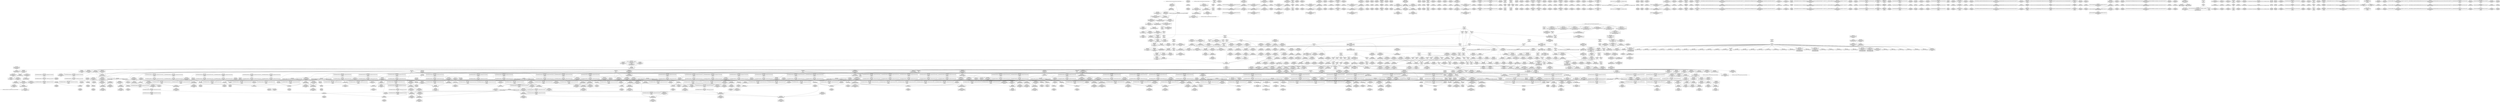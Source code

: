 digraph {
	CE0x443cb30 [shape=record,shape=Mrecord,label="{CE0x443cb30|task_sid:real_cred|security/selinux/hooks.c,208|*SummSink*}"]
	CE0x452e370 [shape=record,shape=Mrecord,label="{CE0x452e370|rcu_lock_release:bb|*SummSink*}"]
	CE0x44542c0 [shape=record,shape=Mrecord,label="{CE0x44542c0|sock_has_perm:perms|Function::sock_has_perm&Arg::perms::}"]
	CE0x44e2340 [shape=record,shape=Mrecord,label="{CE0x44e2340|rcu_read_lock:tmp1|*SummSink*}"]
	CE0x44b86d0 [shape=record,shape=Mrecord,label="{CE0x44b86d0|GLOBAL:__llvm_gcov_ctr126|Global_var:__llvm_gcov_ctr126|*SummSink*}"]
	CE0x449f0f0 [shape=record,shape=Mrecord,label="{CE0x449f0f0|i64*_getelementptr_inbounds_(_6_x_i64_,_6_x_i64_*___llvm_gcov_ctr327,_i64_0,_i64_3)|*Constant*|*SummSource*}"]
	CE0x44d4570 [shape=record,shape=Mrecord,label="{CE0x44d4570|i64*_getelementptr_inbounds_(_4_x_i64_,_4_x_i64_*___llvm_gcov_ctr134,_i64_0,_i64_0)|*Constant*}"]
	CE0x44f8c70 [shape=record,shape=Mrecord,label="{CE0x44f8c70|_call_void_mcount()_#3|*SummSource*}"]
	CE0x448d0e0 [shape=record,shape=Mrecord,label="{CE0x448d0e0|task_sid:tmp18|security/selinux/hooks.c,208|*SummSink*}"]
	CE0x44c7130 [shape=record,shape=Mrecord,label="{CE0x44c7130|_ret_void,_!dbg_!27717|include/linux/rcupdate.h,424|*SummSink*}"]
	CE0x453e1c0 [shape=record,shape=Mrecord,label="{CE0x453e1c0|_ret_void,_!dbg_!27720|./arch/x86/include/asm/preempt.h,78}"]
	CE0x4436470 [shape=record,shape=Mrecord,label="{CE0x4436470|COLLAPSED:_GCMRE___llvm_gcov_ctr327_internal_global_6_x_i64_zeroinitializer:_elem_0:default:}"]
	CE0x4507ee0 [shape=record,shape=Mrecord,label="{CE0x4507ee0|rcu_read_unlock:bb|*SummSource*}"]
	CE0x445ffe0 [shape=record,shape=Mrecord,label="{CE0x445ffe0|_ret_void,_!dbg_!27735|include/linux/rcupdate.h,884|*SummSink*}"]
	CE0x456b850 [shape=record,shape=Mrecord,label="{CE0x456b850|__preempt_count_add:tmp2}"]
	CE0x4413330 [shape=record,shape=Mrecord,label="{CE0x4413330|i32_5|*Constant*|*SummSink*}"]
	CE0x44a4100 [shape=record,shape=Mrecord,label="{CE0x44a4100|i64_56|*Constant*}"]
	CE0x44a7db0 [shape=record,shape=Mrecord,label="{CE0x44a7db0|i64*_getelementptr_inbounds_(_6_x_i64_,_6_x_i64_*___llvm_gcov_ctr327,_i64_0,_i64_4)|*Constant*|*SummSource*}"]
	CE0x452d9a0 [shape=record,shape=Mrecord,label="{CE0x452d9a0|rcu_lock_release:tmp6|*SummSink*}"]
	CE0x449fa00 [shape=record,shape=Mrecord,label="{CE0x449fa00|8:_%struct.sock*,_:_SCME_20,22_|*MultipleSource*|security/selinux/hooks.c, 3966|security/selinux/hooks.c,3966|security/selinux/hooks.c,3966}"]
	CE0x44ab500 [shape=record,shape=Mrecord,label="{CE0x44ab500|rcu_read_lock:tmp15|include/linux/rcupdate.h,882}"]
	CE0x44f8d30 [shape=record,shape=Mrecord,label="{CE0x44f8d30|_call_void_mcount()_#3|*SummSink*}"]
	CE0x4468ea0 [shape=record,shape=Mrecord,label="{CE0x4468ea0|i64*_getelementptr_inbounds_(_6_x_i64_,_6_x_i64_*___llvm_gcov_ctr327,_i64_0,_i64_5)|*Constant*|*SummSink*}"]
	CE0x449f530 [shape=record,shape=Mrecord,label="{CE0x449f530|task_sid:do.body5|*SummSource*}"]
	CE0x45023d0 [shape=record,shape=Mrecord,label="{CE0x45023d0|_call_void_mcount()_#3}"]
	CE0x4421f00 [shape=record,shape=Mrecord,label="{CE0x4421f00|selinux_socket_getsockname:tmp2|*SummSink*}"]
	CE0x4496940 [shape=record,shape=Mrecord,label="{CE0x4496940|_call_void_rcu_read_unlock()_#10,_!dbg_!27748|security/selinux/hooks.c,209}"]
	CE0x44b6330 [shape=record,shape=Mrecord,label="{CE0x44b6330|rcu_read_lock:tmp3}"]
	CE0x44f70b0 [shape=record,shape=Mrecord,label="{CE0x44f70b0|rcu_read_unlock:tmp8|include/linux/rcupdate.h,933|*SummSink*}"]
	CE0x449bae0 [shape=record,shape=Mrecord,label="{CE0x449bae0|sock_has_perm:tmp16|security/selinux/hooks.c,3976}"]
	CE0x44c3b10 [shape=record,shape=Mrecord,label="{CE0x44c3b10|i64_7|*Constant*}"]
	CE0x44a09f0 [shape=record,shape=Mrecord,label="{CE0x44a09f0|8:_%struct.sock*,_:_SCME_36,37_}"]
	CE0x45406f0 [shape=record,shape=Mrecord,label="{CE0x45406f0|_call_void___preempt_count_sub(i32_1)_#10,_!dbg_!27715|include/linux/rcupdate.h,244|*SummSink*}"]
	CE0x44fa9f0 [shape=record,shape=Mrecord,label="{CE0x44fa9f0|rcu_read_unlock:tmp9|include/linux/rcupdate.h,933}"]
	CE0x44ea540 [shape=record,shape=Mrecord,label="{CE0x44ea540|i64*_getelementptr_inbounds_(_4_x_i64_,_4_x_i64_*___llvm_gcov_ctr129,_i64_0,_i64_3)|*Constant*|*SummSource*}"]
	CE0x4435450 [shape=record,shape=Mrecord,label="{CE0x4435450|rcu_read_lock:entry|*SummSource*}"]
	CE0x448ef70 [shape=record,shape=Mrecord,label="{CE0x448ef70|task_sid:tmp17|security/selinux/hooks.c,208|*SummSource*}"]
	CE0x4533080 [shape=record,shape=Mrecord,label="{CE0x4533080|rcu_lock_acquire:indirectgoto}"]
	CE0x44c6580 [shape=record,shape=Mrecord,label="{CE0x44c6580|GLOBAL:rcu_lock_release|*Constant*|*SummSource*}"]
	CE0x441e6c0 [shape=record,shape=Mrecord,label="{CE0x441e6c0|sock_has_perm:cleanup}"]
	CE0x45491e0 [shape=record,shape=Mrecord,label="{CE0x45491e0|i64*_getelementptr_inbounds_(_4_x_i64_,_4_x_i64_*___llvm_gcov_ctr134,_i64_0,_i64_3)|*Constant*}"]
	CE0x44c8030 [shape=record,shape=Mrecord,label="{CE0x44c8030|_ret_void,_!dbg_!27717|include/linux/rcupdate.h,245}"]
	CE0x44f3d40 [shape=record,shape=Mrecord,label="{CE0x44f3d40|rcu_read_lock:tmp22|include/linux/rcupdate.h,884|*SummSink*}"]
	CE0x44530b0 [shape=record,shape=Mrecord,label="{CE0x44530b0|_ret_i32_%retval.0,_!dbg_!27740|security/selinux/hooks.c,3977}"]
	CE0x44e2910 [shape=record,shape=Mrecord,label="{CE0x44e2910|rcu_read_lock:tmp1}"]
	CE0x4545590 [shape=record,shape=Mrecord,label="{CE0x4545590|__preempt_count_add:tmp3|*SummSink*}"]
	CE0x4415e50 [shape=record,shape=Mrecord,label="{CE0x4415e50|_ret_%struct.task_struct*_%tmp4,_!dbg_!27714|./arch/x86/include/asm/current.h,14|*SummSource*}"]
	CE0x449ab80 [shape=record,shape=Mrecord,label="{CE0x449ab80|sock_has_perm:sk4|security/selinux/hooks.c,3974|*SummSink*}"]
	CE0x45002a0 [shape=record,shape=Mrecord,label="{CE0x45002a0|rcu_read_unlock:tmp16|include/linux/rcupdate.h,933|*SummSink*}"]
	CE0x443baa0 [shape=record,shape=Mrecord,label="{CE0x443baa0|rcu_read_lock:tmp2}"]
	CE0x44d4fc0 [shape=record,shape=Mrecord,label="{CE0x44d4fc0|_call_void___preempt_count_sub(i32_1)_#10,_!dbg_!27715|include/linux/rcupdate.h,244|*SummSource*}"]
	CE0x449aa00 [shape=record,shape=Mrecord,label="{CE0x449aa00|sock_has_perm:sk4|security/selinux/hooks.c,3974|*SummSource*}"]
	CE0x44c1870 [shape=record,shape=Mrecord,label="{CE0x44c1870|__rcu_read_lock:entry|*SummSink*}"]
	CE0x452b750 [shape=record,shape=Mrecord,label="{CE0x452b750|i64*_getelementptr_inbounds_(_4_x_i64_,_4_x_i64_*___llvm_gcov_ctr130,_i64_0,_i64_0)|*Constant*}"]
	CE0x4419680 [shape=record,shape=Mrecord,label="{CE0x4419680|task_sid:if.then}"]
	CE0x44bd070 [shape=record,shape=Mrecord,label="{CE0x44bd070|task_sid:tobool|security/selinux/hooks.c,208}"]
	CE0x4493280 [shape=record,shape=Mrecord,label="{CE0x4493280|task_sid:call7|security/selinux/hooks.c,208|*SummSink*}"]
	CE0x4502f60 [shape=record,shape=Mrecord,label="{CE0x4502f60|__preempt_count_add:tmp4|./arch/x86/include/asm/preempt.h,72|*SummSink*}"]
	CE0x44ef590 [shape=record,shape=Mrecord,label="{CE0x44ef590|i8_1|*Constant*}"]
	CE0x44bfea0 [shape=record,shape=Mrecord,label="{CE0x44bfea0|task_sid:land.lhs.true|*SummSink*}"]
	CE0x4453200 [shape=record,shape=Mrecord,label="{CE0x4453200|_ret_i32_%call1,_!dbg_!27715|security/selinux/hooks.c,4226}"]
	CE0x4444500 [shape=record,shape=Mrecord,label="{CE0x4444500|sock_has_perm:tmp20|security/selinux/hooks.c,3977}"]
	CE0x44d4d50 [shape=record,shape=Mrecord,label="{CE0x44d4d50|__rcu_read_lock:tmp3|*SummSource*}"]
	CE0x44e4b60 [shape=record,shape=Mrecord,label="{CE0x44e4b60|__rcu_read_lock:tmp4|include/linux/rcupdate.h,239}"]
	CE0x44c3d60 [shape=record,shape=Mrecord,label="{CE0x44c3d60|task_sid:tmp14|security/selinux/hooks.c,208}"]
	CE0x44f78e0 [shape=record,shape=Mrecord,label="{CE0x44f78e0|_call_void_mcount()_#3|*SummSink*}"]
	CE0x44a2e40 [shape=record,shape=Mrecord,label="{CE0x44a2e40|_ret_i32_%call7,_!dbg_!27749|security/selinux/hooks.c,210|*SummSource*}"]
	CE0x4420ca0 [shape=record,shape=Mrecord,label="{CE0x4420ca0|task_sid:tmp1}"]
	CE0x4493350 [shape=record,shape=Mrecord,label="{CE0x4493350|GLOBAL:cred_sid|*Constant*|*SummSource*}"]
	CE0x44c5c90 [shape=record,shape=Mrecord,label="{CE0x44c5c90|_call_void_rcu_lock_release(%struct.lockdep_map*_rcu_lock_map)_#10,_!dbg_!27733|include/linux/rcupdate.h,935|*SummSource*}"]
	CE0x5643cb0 [shape=record,shape=Mrecord,label="{CE0x5643cb0|selinux_socket_getsockname:call1|security/selinux/hooks.c,4226|*SummSink*}"]
	CE0x453f4d0 [shape=record,shape=Mrecord,label="{CE0x453f4d0|__preempt_count_sub:sub|./arch/x86/include/asm/preempt.h,77|*SummSource*}"]
	CE0x44f3850 [shape=record,shape=Mrecord,label="{CE0x44f3850|rcu_read_lock:tmp22|include/linux/rcupdate.h,884|*SummSource*}"]
	CE0x44c3c60 [shape=record,shape=Mrecord,label="{CE0x44c3c60|i64_7|*Constant*|*SummSink*}"]
	CE0x453f310 [shape=record,shape=Mrecord,label="{CE0x453f310|__preempt_count_sub:sub|./arch/x86/include/asm/preempt.h,77}"]
	CE0x4416f10 [shape=record,shape=Mrecord,label="{CE0x4416f10|sock_has_perm:perms|Function::sock_has_perm&Arg::perms::|*SummSource*}"]
	CE0x4468280 [shape=record,shape=Mrecord,label="{CE0x4468280|avc_has_perm:entry|*SummSource*}"]
	CE0x4468560 [shape=record,shape=Mrecord,label="{CE0x4468560|avc_has_perm:entry|*SummSink*}"]
	CE0x4436550 [shape=record,shape=Mrecord,label="{CE0x4436550|sock_has_perm:tmp|*SummSink*}"]
	CE0x44b7370 [shape=record,shape=Mrecord,label="{CE0x44b7370|task_sid:do.body|*SummSource*}"]
	CE0x44b6c50 [shape=record,shape=Mrecord,label="{CE0x44b6c50|rcu_lock_acquire:map|Function::rcu_lock_acquire&Arg::map::|*SummSource*}"]
	CE0x4582a50 [shape=record,shape=Mrecord,label="{CE0x4582a50|i64_1|*Constant*}"]
	CE0x44be510 [shape=record,shape=Mrecord,label="{CE0x44be510|i64*_getelementptr_inbounds_(_13_x_i64_,_13_x_i64_*___llvm_gcov_ctr126,_i64_0,_i64_0)|*Constant*|*SummSink*}"]
	CE0x448f540 [shape=record,shape=Mrecord,label="{CE0x448f540|i64*_getelementptr_inbounds_(_13_x_i64_,_13_x_i64_*___llvm_gcov_ctr126,_i64_0,_i64_8)|*Constant*|*SummSink*}"]
	CE0x4418880 [shape=record,shape=Mrecord,label="{CE0x4418880|i32_5|*Constant*|*SummSource*}"]
	CE0x44d4200 [shape=record,shape=Mrecord,label="{CE0x44d4200|i64*_getelementptr_inbounds_(_4_x_i64_,_4_x_i64_*___llvm_gcov_ctr129,_i64_0,_i64_1)|*Constant*|*SummSource*}"]
	CE0x449f790 [shape=record,shape=Mrecord,label="{CE0x449f790|task_sid:do.end|*SummSink*}"]
	CE0x4419d40 [shape=record,shape=Mrecord,label="{CE0x4419d40|GLOBAL:rcu_lock_map|Global_var:rcu_lock_map|*SummSink*}"]
	CE0x449e600 [shape=record,shape=Mrecord,label="{CE0x449e600|_ret_i32_%retval.0,_!dbg_!27728|security/selinux/avc.c,775|*SummSink*}"]
	CE0x443bb80 [shape=record,shape=Mrecord,label="{CE0x443bb80|rcu_read_lock:tmp2|*SummSink*}"]
	CE0x4444c90 [shape=record,shape=Mrecord,label="{CE0x4444c90|rcu_read_unlock:tmp17|include/linux/rcupdate.h,933|*SummSink*}"]
	CE0x44b92a0 [shape=record,shape=Mrecord,label="{CE0x44b92a0|rcu_read_lock:bb|*SummSink*}"]
	CE0x44b73e0 [shape=record,shape=Mrecord,label="{CE0x44b73e0|task_sid:do.body|*SummSink*}"]
	CE0x44a50d0 [shape=record,shape=Mrecord,label="{CE0x44a50d0|sock_has_perm:tmp6|security/selinux/hooks.c,3969}"]
	CE0x4507000 [shape=record,shape=Mrecord,label="{CE0x4507000|i32_934|*Constant*|*SummSource*}"]
	CE0x4500b50 [shape=record,shape=Mrecord,label="{CE0x4500b50|rcu_lock_acquire:tmp3}"]
	CE0x44d3850 [shape=record,shape=Mrecord,label="{CE0x44d3850|__rcu_read_unlock:do.body}"]
	CE0x44c38d0 [shape=record,shape=Mrecord,label="{CE0x44c38d0|i64_6|*Constant*|*SummSink*}"]
	CE0x44e2ee0 [shape=record,shape=Mrecord,label="{CE0x44e2ee0|0:_i32,_4:_i32,_8:_i32,_12:_i32,_:_CMRE_4,8_|*MultipleSource*|security/selinux/hooks.c,196|*LoadInst*|security/selinux/hooks.c,196|security/selinux/hooks.c,197}"]
	CE0x4431be0 [shape=record,shape=Mrecord,label="{CE0x4431be0|selinux_socket_getsockname:tmp4|*LoadInst*|security/selinux/hooks.c,4226|*SummSource*}"]
	CE0x44c2b80 [shape=record,shape=Mrecord,label="{CE0x44c2b80|rcu_lock_acquire:entry|*SummSink*}"]
	CE0x455c8b0 [shape=record,shape=Mrecord,label="{CE0x455c8b0|_call_void_mcount()_#3|*SummSource*}"]
	CE0x44de690 [shape=record,shape=Mrecord,label="{CE0x44de690|rcu_read_unlock:tmp10|include/linux/rcupdate.h,933}"]
	CE0x441edf0 [shape=record,shape=Mrecord,label="{CE0x441edf0|avc_has_perm:tclass|Function::avc_has_perm&Arg::tclass::}"]
	CE0x441c950 [shape=record,shape=Mrecord,label="{CE0x441c950|i64*_getelementptr_inbounds_(_2_x_i64_,_2_x_i64_*___llvm_gcov_ctr98,_i64_0,_i64_0)|*Constant*|*SummSink*}"]
	CE0x4434f90 [shape=record,shape=Mrecord,label="{CE0x4434f90|cred_sid:tmp4|*LoadInst*|security/selinux/hooks.c,196}"]
	CE0x4548d60 [shape=record,shape=Mrecord,label="{CE0x4548d60|__preempt_count_sub:val|Function::__preempt_count_sub&Arg::val::|*SummSink*}"]
	CE0x4449390 [shape=record,shape=Mrecord,label="{CE0x4449390|8:_%struct.sock*,_:_SCME_16,18_|*MultipleSource*|security/selinux/hooks.c, 3966|security/selinux/hooks.c,3966|security/selinux/hooks.c,3966}"]
	CE0x44f6510 [shape=record,shape=Mrecord,label="{CE0x44f6510|rcu_lock_acquire:__here}"]
	CE0x44c6fc0 [shape=record,shape=Mrecord,label="{CE0x44c6fc0|_ret_void,_!dbg_!27717|include/linux/rcupdate.h,424|*SummSource*}"]
	CE0x44b1a60 [shape=record,shape=Mrecord,label="{CE0x44b1a60|i64_3|*Constant*}"]
	CE0x44bf390 [shape=record,shape=Mrecord,label="{CE0x44bf390|task_sid:tmp8|security/selinux/hooks.c,208|*SummSource*}"]
	CE0x44be8e0 [shape=record,shape=Mrecord,label="{CE0x44be8e0|_ret_void,_!dbg_!27717|include/linux/rcupdate.h,240|*SummSource*}"]
	CE0x4501940 [shape=record,shape=Mrecord,label="{CE0x4501940|i64*_getelementptr_inbounds_(_11_x_i64_,_11_x_i64_*___llvm_gcov_ctr132,_i64_0,_i64_1)|*Constant*}"]
	CE0x44fce90 [shape=record,shape=Mrecord,label="{CE0x44fce90|i64*_getelementptr_inbounds_(_11_x_i64_,_11_x_i64_*___llvm_gcov_ctr132,_i64_0,_i64_8)|*Constant*|*SummSource*}"]
	CE0x4508410 [shape=record,shape=Mrecord,label="{CE0x4508410|rcu_read_unlock:do.end|*SummSink*}"]
	CE0x4443ea0 [shape=record,shape=Mrecord,label="{CE0x4443ea0|sock_has_perm:tmp19|security/selinux/hooks.c,3977}"]
	CE0x44691e0 [shape=record,shape=Mrecord,label="{CE0x44691e0|sock_has_perm:tmp18|security/selinux/hooks.c,3977|*SummSource*}"]
	CE0x44b2c10 [shape=record,shape=Mrecord,label="{CE0x44b2c10|GLOBAL:rcu_lock_acquire|*Constant*}"]
	CE0x44eceb0 [shape=record,shape=Mrecord,label="{CE0x44eceb0|__preempt_count_sub:tmp2|*SummSource*}"]
	CE0x44febf0 [shape=record,shape=Mrecord,label="{CE0x44febf0|i64_ptrtoint_(i8*_blockaddress(_rcu_lock_acquire,_%__here)_to_i64)|*Constant*|*SummSource*}"]
	CE0x44ba0b0 [shape=record,shape=Mrecord,label="{CE0x44ba0b0|rcu_read_lock:if.then}"]
	CE0x4505230 [shape=record,shape=Mrecord,label="{CE0x4505230|__rcu_read_lock:tmp5|include/linux/rcupdate.h,239|*SummSink*}"]
	CE0x4457ab0 [shape=record,shape=Mrecord,label="{CE0x4457ab0|i64*_getelementptr_inbounds_(_2_x_i64_,_2_x_i64_*___llvm_gcov_ctr98,_i64_0,_i64_0)|*Constant*|*SummSource*}"]
	CE0x4417c20 [shape=record,shape=Mrecord,label="{CE0x4417c20|i64_1|*Constant*|*SummSource*}"]
	CE0x455e060 [shape=record,shape=Mrecord,label="{CE0x455e060|__preempt_count_sub:tmp7|./arch/x86/include/asm/preempt.h,78|*SummSink*}"]
	CE0x44f0c50 [shape=record,shape=Mrecord,label="{CE0x44f0c50|i32_883|*Constant*}"]
	CE0x4541710 [shape=record,shape=Mrecord,label="{CE0x4541710|i8*_undef|*Constant*|*SummSource*}"]
	CE0x44c3520 [shape=record,shape=Mrecord,label="{CE0x44c3520|i64_6|*Constant*|*SummSource*}"]
	CE0x449b1a0 [shape=record,shape=Mrecord,label="{CE0x449b1a0|sock_has_perm:sid5|security/selinux/hooks.c,3976|*SummSource*}"]
	CE0x4434500 [shape=record,shape=Mrecord,label="{CE0x4434500|i64*_getelementptr_inbounds_(_4_x_i64_,_4_x_i64_*___llvm_gcov_ctr128,_i64_0,_i64_2)|*Constant*|*SummSource*}"]
	CE0x44a8910 [shape=record,shape=Mrecord,label="{CE0x44a8910|sock_has_perm:tmp4|security/selinux/hooks.c,3966|*SummSource*}"]
	CE0x4493820 [shape=record,shape=Mrecord,label="{CE0x4493820|cred_sid:entry}"]
	CE0x44e9be0 [shape=record,shape=Mrecord,label="{CE0x44e9be0|i64*_getelementptr_inbounds_(_4_x_i64_,_4_x_i64_*___llvm_gcov_ctr135,_i64_0,_i64_2)|*Constant*}"]
	CE0x44b64e0 [shape=record,shape=Mrecord,label="{CE0x44b64e0|_call_void_mcount()_#3}"]
	CE0x4532190 [shape=record,shape=Mrecord,label="{CE0x4532190|rcu_lock_acquire:tmp|*SummSink*}"]
	CE0x44a49e0 [shape=record,shape=Mrecord,label="{CE0x44a49e0|i32_2|*Constant*|*SummSource*}"]
	CE0x4437d80 [shape=record,shape=Mrecord,label="{CE0x4437d80|sock_has_perm:ad|security/selinux/hooks.c, 3965|*SummSource*}"]
	CE0x44bfba0 [shape=record,shape=Mrecord,label="{CE0x44bfba0|task_sid:land.lhs.true2|*SummSource*}"]
	CE0x4417cd0 [shape=record,shape=Mrecord,label="{CE0x4417cd0|i64*_getelementptr_inbounds_(_2_x_i64_,_2_x_i64_*___llvm_gcov_ctr363,_i64_0,_i64_1)|*Constant*|*SummSource*}"]
	CE0x4435370 [shape=record,shape=Mrecord,label="{CE0x4435370|GLOBAL:rcu_read_lock|*Constant*|*SummSink*}"]
	CE0x4447830 [shape=record,shape=Mrecord,label="{CE0x4447830|rcu_read_lock:tmp3|*SummSource*}"]
	CE0x44d0f60 [shape=record,shape=Mrecord,label="{CE0x44d0f60|i64*_getelementptr_inbounds_(_4_x_i64_,_4_x_i64_*___llvm_gcov_ctr128,_i64_0,_i64_1)|*Constant*}"]
	CE0x443c1c0 [shape=record,shape=Mrecord,label="{CE0x443c1c0|i32_77|*Constant*|*SummSink*}"]
	CE0x44353e0 [shape=record,shape=Mrecord,label="{CE0x44353e0|rcu_read_lock:entry}"]
	CE0x444af10 [shape=record,shape=Mrecord,label="{CE0x444af10|sock_has_perm:sk_security|security/selinux/hooks.c,3964|*SummSink*}"]
	CE0x4496800 [shape=record,shape=Mrecord,label="{CE0x4496800|GLOBAL:rcu_read_unlock|*Constant*}"]
	CE0x44c8ee0 [shape=record,shape=Mrecord,label="{CE0x44c8ee0|rcu_lock_release:tmp2}"]
	CE0x44a6cc0 [shape=record,shape=Mrecord,label="{CE0x44a6cc0|sock_has_perm:tmp8|security/selinux/hooks.c,3969|*SummSource*}"]
	CE0x4420ba0 [shape=record,shape=Mrecord,label="{CE0x4420ba0|task_sid:tmp|*SummSink*}"]
	CE0x3b5a0e0 [shape=record,shape=Mrecord,label="{CE0x3b5a0e0|sock_has_perm:entry|*SummSource*}"]
	CE0x4459910 [shape=record,shape=Mrecord,label="{CE0x4459910|GLOBAL:current_task|Global_var:current_task|*SummSource*}"]
	CE0x44331a0 [shape=record,shape=Mrecord,label="{CE0x44331a0|sock_has_perm:if.then|*SummSink*}"]
	CE0x448ff50 [shape=record,shape=Mrecord,label="{CE0x448ff50|task_sid:tmp23|security/selinux/hooks.c,208}"]
	CE0x44a7790 [shape=record,shape=Mrecord,label="{CE0x44a7790|sock_has_perm:tmp12|security/selinux/hooks.c,3970}"]
	CE0x4449df0 [shape=record,shape=Mrecord,label="{CE0x4449df0|rcu_read_lock:if.end}"]
	CE0x45092a0 [shape=record,shape=Mrecord,label="{CE0x45092a0|COLLAPSED:_GCMRE___llvm_gcov_ctr132_internal_global_11_x_i64_zeroinitializer:_elem_0:default:}"]
	CE0x4493df0 [shape=record,shape=Mrecord,label="{CE0x4493df0|cred_sid:cred|Function::cred_sid&Arg::cred::|*SummSink*}"]
	CE0x3b5a070 [shape=record,shape=Mrecord,label="{CE0x3b5a070|GLOBAL:sock_has_perm|*Constant*|*SummSink*}"]
	CE0x441e7a0 [shape=record,shape=Mrecord,label="{CE0x441e7a0|sock_has_perm:bb}"]
	CE0x4490460 [shape=record,shape=Mrecord,label="{CE0x4490460|task_sid:tmp22|security/selinux/hooks.c,208|*SummSink*}"]
	CE0x44496c0 [shape=record,shape=Mrecord,label="{CE0x44496c0|get_current:tmp4|./arch/x86/include/asm/current.h,14}"]
	CE0x448ab70 [shape=record,shape=Mrecord,label="{CE0x448ab70|sock_has_perm:tmp2|*LoadInst*|security/selinux/hooks.c,3964|*SummSink*}"]
	CE0x4543090 [shape=record,shape=Mrecord,label="{CE0x4543090|__preempt_count_sub:tmp7|./arch/x86/include/asm/preempt.h,78}"]
	CE0x44f3150 [shape=record,shape=Mrecord,label="{CE0x44f3150|rcu_read_lock:tmp21|include/linux/rcupdate.h,884|*SummSource*}"]
	CE0x445bc10 [shape=record,shape=Mrecord,label="{CE0x445bc10|i32_22|*Constant*|*SummSink*}"]
	CE0x44c6ed0 [shape=record,shape=Mrecord,label="{CE0x44c6ed0|_ret_void,_!dbg_!27717|include/linux/rcupdate.h,424}"]
	CE0x45400a0 [shape=record,shape=Mrecord,label="{CE0x45400a0|rcu_lock_release:indirectgoto}"]
	CE0x44c10c0 [shape=record,shape=Mrecord,label="{CE0x44c10c0|COLLAPSED:_GCMRE___llvm_gcov_ctr131_internal_global_2_x_i64_zeroinitializer:_elem_0:default:}"]
	CE0x44c0110 [shape=record,shape=Mrecord,label="{CE0x44c0110|cred_sid:tmp|*SummSink*}"]
	CE0x4494250 [shape=record,shape=Mrecord,label="{CE0x4494250|_ret_i32_%tmp6,_!dbg_!27716|security/selinux/hooks.c,197|*SummSink*}"]
	CE0x45087c0 [shape=record,shape=Mrecord,label="{CE0x45087c0|rcu_read_unlock:if.end}"]
	CE0x4499e50 [shape=record,shape=Mrecord,label="{CE0x4499e50|sock_has_perm:u2|security/selinux/hooks.c,3974|*SummSink*}"]
	CE0x452ecf0 [shape=record,shape=Mrecord,label="{CE0x452ecf0|rcu_lock_release:tmp5|include/linux/rcupdate.h,423}"]
	CE0x44b99c0 [shape=record,shape=Mrecord,label="{CE0x44b99c0|i64*_getelementptr_inbounds_(_11_x_i64_,_11_x_i64_*___llvm_gcov_ctr127,_i64_0,_i64_0)|*Constant*}"]
	CE0x44c5210 [shape=record,shape=Mrecord,label="{CE0x44c5210|rcu_read_unlock:tmp22|include/linux/rcupdate.h,935}"]
	CE0x449f440 [shape=record,shape=Mrecord,label="{CE0x449f440|task_sid:do.body5}"]
	CE0x44c7b00 [shape=record,shape=Mrecord,label="{CE0x44c7b00|__rcu_read_unlock:entry|*SummSource*}"]
	CE0x44a0660 [shape=record,shape=Mrecord,label="{CE0x44a0660|8:_%struct.sock*,_:_SCME_33,34_}"]
	CE0x44d3de0 [shape=record,shape=Mrecord,label="{CE0x44d3de0|i64*_getelementptr_inbounds_(_4_x_i64_,_4_x_i64_*___llvm_gcov_ctr129,_i64_0,_i64_2)|*Constant*}"]
	CE0x4416270 [shape=record,shape=Mrecord,label="{CE0x4416270|selinux_socket_getsockname:bb}"]
	CE0x4460350 [shape=record,shape=Mrecord,label="{CE0x4460350|sock_has_perm:bb|*SummSink*}"]
	CE0x44dfb10 [shape=record,shape=Mrecord,label="{CE0x44dfb10|rcu_read_lock:tmp10|include/linux/rcupdate.h,882|*SummSource*}"]
	CE0x44c3450 [shape=record,shape=Mrecord,label="{CE0x44c3450|i64_6|*Constant*}"]
	CE0x44fa480 [shape=record,shape=Mrecord,label="{CE0x44fa480|rcu_read_unlock:call|include/linux/rcupdate.h,933|*SummSource*}"]
	CE0x449fb80 [shape=record,shape=Mrecord,label="{CE0x449fb80|8:_%struct.sock*,_:_SCME_24,25_}"]
	CE0x44c06e0 [shape=record,shape=Mrecord,label="{CE0x44c06e0|task_sid:tobool1|security/selinux/hooks.c,208|*SummSource*}"]
	CE0x445a890 [shape=record,shape=Mrecord,label="{CE0x445a890|i32_1|*Constant*}"]
	CE0x44ff510 [shape=record,shape=Mrecord,label="{CE0x44ff510|GLOBAL:__preempt_count_sub|*Constant*|*SummSink*}"]
	CE0x449d6b0 [shape=record,shape=Mrecord,label="{CE0x449d6b0|rcu_read_lock:call3|include/linux/rcupdate.h,882|*SummSink*}"]
	CE0x4504620 [shape=record,shape=Mrecord,label="{CE0x4504620|rcu_read_unlock:call3|include/linux/rcupdate.h,933|*SummSource*}"]
	CE0x44e4960 [shape=record,shape=Mrecord,label="{CE0x44e4960|i64_3|*Constant*}"]
	CE0x4434880 [shape=record,shape=Mrecord,label="{CE0x4434880|__rcu_read_lock:tmp|*SummSource*}"]
	CE0x44a6570 [shape=record,shape=Mrecord,label="{CE0x44a6570|GLOBAL:__llvm_gcov_ctr327|Global_var:__llvm_gcov_ctr327|*SummSource*}"]
	CE0x44b96f0 [shape=record,shape=Mrecord,label="{CE0x44b96f0|rcu_read_unlock:tmp1|*SummSink*}"]
	CE0x4436400 [shape=record,shape=Mrecord,label="{CE0x4436400|sock_has_perm:tmp}"]
	CE0x4433130 [shape=record,shape=Mrecord,label="{CE0x4433130|sock_has_perm:if.then|*SummSource*}"]
	CE0x44b1090 [shape=record,shape=Mrecord,label="{CE0x44b1090|task_sid:tobool4|security/selinux/hooks.c,208}"]
	CE0x44b45b0 [shape=record,shape=Mrecord,label="{CE0x44b45b0|i64_5|*Constant*}"]
	CE0x44b7b90 [shape=record,shape=Mrecord,label="{CE0x44b7b90|task_sid:tmp11|security/selinux/hooks.c,208|*SummSink*}"]
	CE0x44fcaf0 [shape=record,shape=Mrecord,label="{CE0x44fcaf0|i64*_getelementptr_inbounds_(_11_x_i64_,_11_x_i64_*___llvm_gcov_ctr132,_i64_0,_i64_8)|*Constant*}"]
	CE0x4415590 [shape=record,shape=Mrecord,label="{CE0x4415590|selinux_socket_getsockname:tmp}"]
	CE0x44eb570 [shape=record,shape=Mrecord,label="{CE0x44eb570|void_(i32*,_i32,_i32*)*_asm_addl_$1,_%gs:$0_,_*m,ri,*m,_dirflag_,_fpsr_,_flags_}"]
	CE0x44b8ee0 [shape=record,shape=Mrecord,label="{CE0x44b8ee0|i64*_getelementptr_inbounds_(_13_x_i64_,_13_x_i64_*___llvm_gcov_ctr126,_i64_0,_i64_1)|*Constant*|*SummSource*}"]
	CE0x4435b90 [shape=record,shape=Mrecord,label="{CE0x4435b90|COLLAPSED:_GCMRE___llvm_gcov_ctr98_internal_global_2_x_i64_zeroinitializer:_elem_0:default:}"]
	CE0x44bbbd0 [shape=record,shape=Mrecord,label="{CE0x44bbbd0|rcu_read_unlock:tmp6|include/linux/rcupdate.h,933|*SummSource*}"]
	CE0x44f6800 [shape=record,shape=Mrecord,label="{CE0x44f6800|rcu_read_unlock:tmp14|include/linux/rcupdate.h,933}"]
	CE0x449a630 [shape=record,shape=Mrecord,label="{CE0x449a630|sock_has_perm:tmp15|security/selinux/hooks.c,3974|*SummSource*}"]
	CE0x444c2d0 [shape=record,shape=Mrecord,label="{CE0x444c2d0|task_sid:do.end6}"]
	CE0x44dfc60 [shape=record,shape=Mrecord,label="{CE0x44dfc60|rcu_read_unlock:tmp10|include/linux/rcupdate.h,933|*SummSource*}"]
	CE0x452d680 [shape=record,shape=Mrecord,label="{CE0x452d680|rcu_lock_release:tmp6}"]
	CE0x44fbc70 [shape=record,shape=Mrecord,label="{CE0x44fbc70|rcu_read_unlock:tobool1|include/linux/rcupdate.h,933|*SummSink*}"]
	CE0x456e500 [shape=record,shape=Mrecord,label="{CE0x456e500|__preempt_count_add:tmp6|./arch/x86/include/asm/preempt.h,73}"]
	CE0x44fc4c0 [shape=record,shape=Mrecord,label="{CE0x44fc4c0|rcu_read_unlock:tmp2}"]
	CE0x44f1d40 [shape=record,shape=Mrecord,label="{CE0x44f1d40|i64*_getelementptr_inbounds_(_11_x_i64_,_11_x_i64_*___llvm_gcov_ctr127,_i64_0,_i64_9)|*Constant*|*SummSink*}"]
	CE0x4416320 [shape=record,shape=Mrecord,label="{CE0x4416320|sock_has_perm:task|Function::sock_has_perm&Arg::task::}"]
	CE0x44be720 [shape=record,shape=Mrecord,label="{CE0x44be720|_ret_void,_!dbg_!27717|include/linux/rcupdate.h,240}"]
	CE0x445bba0 [shape=record,shape=Mrecord,label="{CE0x445bba0|i32_22|*Constant*|*SummSource*}"]
	CE0x4502ef0 [shape=record,shape=Mrecord,label="{CE0x4502ef0|__preempt_count_add:tmp4|./arch/x86/include/asm/preempt.h,72|*SummSource*}"]
	CE0x44a27c0 [shape=record,shape=Mrecord,label="{CE0x44a27c0|task_sid:entry|*SummSource*}"]
	CE0x4444bb0 [shape=record,shape=Mrecord,label="{CE0x4444bb0|rcu_read_unlock:tmp17|include/linux/rcupdate.h,933}"]
	CE0x445a500 [shape=record,shape=Mrecord,label="{CE0x445a500|_call_void_rcu_read_lock()_#10,_!dbg_!27712|security/selinux/hooks.c,207|*SummSink*}"]
	CE0x44ddff0 [shape=record,shape=Mrecord,label="{CE0x44ddff0|_call_void_mcount()_#3|*SummSink*}"]
	CE0x44f7420 [shape=record,shape=Mrecord,label="{CE0x44f7420|_ret_void,_!dbg_!27719|./arch/x86/include/asm/preempt.h,73|*SummSource*}"]
	CE0x44c4fb0 [shape=record,shape=Mrecord,label="{CE0x44c4fb0|i64*_getelementptr_inbounds_(_11_x_i64_,_11_x_i64_*___llvm_gcov_ctr132,_i64_0,_i64_10)|*Constant*|*SummSink*}"]
	CE0x44b0c20 [shape=record,shape=Mrecord,label="{CE0x44b0c20|task_sid:call3|security/selinux/hooks.c,208}"]
	CE0x44fbb00 [shape=record,shape=Mrecord,label="{CE0x44fbb00|rcu_read_unlock:tobool1|include/linux/rcupdate.h,933|*SummSource*}"]
	CE0x44f8820 [shape=record,shape=Mrecord,label="{CE0x44f8820|i64*_getelementptr_inbounds_(_4_x_i64_,_4_x_i64_*___llvm_gcov_ctr130,_i64_0,_i64_2)|*Constant*|*SummSource*}"]
	CE0x44f6c60 [shape=record,shape=Mrecord,label="{CE0x44f6c60|i64*_getelementptr_inbounds_(_4_x_i64_,_4_x_i64_*___llvm_gcov_ctr128,_i64_0,_i64_3)|*Constant*}"]
	CE0x5643d20 [shape=record,shape=Mrecord,label="{CE0x5643d20|selinux_socket_getsockname:call1|security/selinux/hooks.c,4226|*SummSource*}"]
	CE0x44a4880 [shape=record,shape=Mrecord,label="{CE0x44a4880|i32_2|*Constant*}"]
	CE0x44c1c50 [shape=record,shape=Mrecord,label="{CE0x44c1c50|GLOBAL:task_sid.__warned|Global_var:task_sid.__warned|*SummSink*}"]
	CE0x44e2150 [shape=record,shape=Mrecord,label="{CE0x44e2150|i64*_getelementptr_inbounds_(_11_x_i64_,_11_x_i64_*___llvm_gcov_ctr127,_i64_0,_i64_1)|*Constant*}"]
	CE0x44e2810 [shape=record,shape=Mrecord,label="{CE0x44e2810|rcu_read_lock:tmp|*SummSink*}"]
	CE0x453f6b0 [shape=record,shape=Mrecord,label="{CE0x453f6b0|__rcu_read_lock:tmp2|*SummSource*}"]
	CE0x45450a0 [shape=record,shape=Mrecord,label="{CE0x45450a0|__preempt_count_add:bb|*SummSource*}"]
	CE0x44c0d60 [shape=record,shape=Mrecord,label="{CE0x44c0d60|GLOBAL:task_sid.__warned|Global_var:task_sid.__warned}"]
	CE0x44e2980 [shape=record,shape=Mrecord,label="{CE0x44e2980|rcu_read_lock:tmp1|*SummSource*}"]
	CE0x4435d20 [shape=record,shape=Mrecord,label="{CE0x4435d20|sock_has_perm:tmp9|security/selinux/hooks.c,3969|*SummSink*}"]
	CE0x4424e30 [shape=record,shape=Mrecord,label="{CE0x4424e30|get_current:tmp4|./arch/x86/include/asm/current.h,14|*SummSource*}"]
	CE0x44a0020 [shape=record,shape=Mrecord,label="{CE0x44a0020|8:_%struct.sock*,_:_SCME_27,28_}"]
	CE0x44ff6c0 [shape=record,shape=Mrecord,label="{CE0x44ff6c0|__preempt_count_sub:entry}"]
	"CONST[source:0(mediator),value:0(static)][purpose:{operation}][SnkIdx:3]"
	CE0x44a6100 [shape=record,shape=Mrecord,label="{CE0x44a6100|sock_has_perm:tmp7|security/selinux/hooks.c,3969|*SummSink*}"]
	CE0x44ac510 [shape=record,shape=Mrecord,label="{CE0x44ac510|i64*_getelementptr_inbounds_(_11_x_i64_,_11_x_i64_*___llvm_gcov_ctr127,_i64_0,_i64_8)|*Constant*|*SummSink*}"]
	CE0x44a97c0 [shape=record,shape=Mrecord,label="{CE0x44a97c0|__preempt_count_add:tmp7|./arch/x86/include/asm/preempt.h,73}"]
	CE0x44a2650 [shape=record,shape=Mrecord,label="{CE0x44a2650|GLOBAL:task_sid|*Constant*|*SummSink*}"]
	CE0x44f26e0 [shape=record,shape=Mrecord,label="{CE0x44f26e0|rcu_read_lock:tmp20|include/linux/rcupdate.h,882}"]
	CE0x44b3190 [shape=record,shape=Mrecord,label="{CE0x44b3190|task_sid:tmp2|*SummSource*}"]
	CE0x45048c0 [shape=record,shape=Mrecord,label="{CE0x45048c0|rcu_read_unlock:tmp13|include/linux/rcupdate.h,933}"]
	CE0x44bdf00 [shape=record,shape=Mrecord,label="{CE0x44bdf00|cred_sid:tmp1}"]
	CE0x44c8680 [shape=record,shape=Mrecord,label="{CE0x44c8680|__rcu_read_lock:do.body|*SummSource*}"]
	CE0x455c940 [shape=record,shape=Mrecord,label="{CE0x455c940|_call_void_mcount()_#3|*SummSink*}"]
	CE0x44bf9c0 [shape=record,shape=Mrecord,label="{CE0x44bf9c0|GLOBAL:__rcu_read_lock|*Constant*|*SummSource*}"]
	CE0x44a8050 [shape=record,shape=Mrecord,label="{CE0x44a8050|i64*_getelementptr_inbounds_(_6_x_i64_,_6_x_i64_*___llvm_gcov_ctr327,_i64_0,_i64_4)|*Constant*|*SummSink*}"]
	CE0x4431ce0 [shape=record,shape=Mrecord,label="{CE0x4431ce0|selinux_socket_getsockname:call1|security/selinux/hooks.c,4226}"]
	CE0x4445240 [shape=record,shape=Mrecord,label="{CE0x4445240|rcu_read_lock:tmp13|include/linux/rcupdate.h,882|*SummSource*}"]
	CE0x453e440 [shape=record,shape=Mrecord,label="{CE0x453e440|__preempt_count_sub:val|Function::__preempt_count_sub&Arg::val::|*SummSource*}"]
	CE0x44fd560 [shape=record,shape=Mrecord,label="{CE0x44fd560|_call_void_lockdep_rcu_suspicious(i8*_getelementptr_inbounds_(_25_x_i8_,_25_x_i8_*_.str45,_i32_0,_i32_0),_i32_934,_i8*_getelementptr_inbounds_(_44_x_i8_,_44_x_i8_*_.str47,_i32_0,_i32_0))_#10,_!dbg_!27726|include/linux/rcupdate.h,933}"]
	CE0x4427690 [shape=record,shape=Mrecord,label="{CE0x4427690|_call_void_lock_release(%struct.lockdep_map*_%map,_i32_1,_i64_ptrtoint_(i8*_blockaddress(_rcu_lock_release,_%__here)_to_i64))_#10,_!dbg_!27716|include/linux/rcupdate.h,423|*SummSink*}"]
	CE0x44a69f0 [shape=record,shape=Mrecord,label="{CE0x44a69f0|sock_has_perm:tmp9|security/selinux/hooks.c,3969}"]
	CE0x456bce0 [shape=record,shape=Mrecord,label="{CE0x456bce0|__preempt_count_sub:do.body|*SummSink*}"]
	CE0x4570380 [shape=record,shape=Mrecord,label="{CE0x4570380|__preempt_count_add:do.body|*SummSink*}"]
	CE0x44ba590 [shape=record,shape=Mrecord,label="{CE0x44ba590|task_sid:tobool1|security/selinux/hooks.c,208|*SummSink*}"]
	CE0x4445c70 [shape=record,shape=Mrecord,label="{CE0x4445c70|task_sid:bb|*SummSource*}"]
	CE0x44eb3c0 [shape=record,shape=Mrecord,label="{CE0x44eb3c0|_call_void_asm_addl_$1,_%gs:$0_,_*m,ri,*m,_dirflag_,_fpsr_,_flags_(i32*___preempt_count,_i32_%sub,_i32*___preempt_count)_#3,_!dbg_!27717,_!srcloc_!27718|./arch/x86/include/asm/preempt.h,77|*SummSink*}"]
	"CONST[source:1(input),value:2(dynamic)][purpose:{object}][SrcIdx:1]"
	CE0x4422a60 [shape=record,shape=Mrecord,label="{CE0x4422a60|selinux_socket_getsockname:tmp3|*SummSource*}"]
	CE0x4503960 [shape=record,shape=Mrecord,label="{CE0x4503960|__rcu_read_unlock:tmp5|include/linux/rcupdate.h,244}"]
	CE0x44b9ad0 [shape=record,shape=Mrecord,label="{CE0x44b9ad0|i64*_getelementptr_inbounds_(_11_x_i64_,_11_x_i64_*___llvm_gcov_ctr127,_i64_0,_i64_0)|*Constant*|*SummSource*}"]
	CE0x44f7dd0 [shape=record,shape=Mrecord,label="{CE0x44f7dd0|_call_void_asm_sideeffect_,_memory_,_dirflag_,_fpsr_,_flags_()_#3,_!dbg_!27711,_!srcloc_!27714|include/linux/rcupdate.h,244|*SummSource*}"]
	CE0x44b88d0 [shape=record,shape=Mrecord,label="{CE0x44b88d0|task_sid:tmp6|security/selinux/hooks.c,208}"]
	CE0x4494900 [shape=record,shape=Mrecord,label="{CE0x4494900|rcu_read_unlock:entry|*SummSink*}"]
	CE0x449fd20 [shape=record,shape=Mrecord,label="{CE0x449fd20|8:_%struct.sock*,_:_SCME_25,26_}"]
	CE0x44a15d0 [shape=record,shape=Mrecord,label="{CE0x44a15d0|8:_%struct.sock*,_:_SCME_46,47_}"]
	CE0x443c8e0 [shape=record,shape=Mrecord,label="{CE0x443c8e0|rcu_read_lock:tmp8|include/linux/rcupdate.h,882|*SummSource*}"]
	CE0x44e0d40 [shape=record,shape=Mrecord,label="{CE0x44e0d40|i64*_getelementptr_inbounds_(_11_x_i64_,_11_x_i64_*___llvm_gcov_ctr127,_i64_0,_i64_0)|*Constant*|*SummSink*}"]
	CE0x448c510 [shape=record,shape=Mrecord,label="{CE0x448c510|task_sid:tmp21|security/selinux/hooks.c,208}"]
	CE0x4492800 [shape=record,shape=Mrecord,label="{CE0x4492800|task_sid:call7|security/selinux/hooks.c,208}"]
	CE0x4490380 [shape=record,shape=Mrecord,label="{CE0x4490380|i64*_getelementptr_inbounds_(_13_x_i64_,_13_x_i64_*___llvm_gcov_ctr126,_i64_0,_i64_10)|*Constant*|*SummSink*}"]
	CE0x44b0b90 [shape=record,shape=Mrecord,label="{CE0x44b0b90|task_sid:tmp12|security/selinux/hooks.c,208|*SummSource*}"]
	CE0x449d250 [shape=record,shape=Mrecord,label="{CE0x449d250|rcu_read_lock:call3|include/linux/rcupdate.h,882}"]
	CE0x44abf10 [shape=record,shape=Mrecord,label="{CE0x44abf10|i64*_getelementptr_inbounds_(_11_x_i64_,_11_x_i64_*___llvm_gcov_ctr127,_i64_0,_i64_8)|*Constant*}"]
	CE0x44c67f0 [shape=record,shape=Mrecord,label="{CE0x44c67f0|rcu_lock_release:entry|*SummSink*}"]
	CE0x4496260 [shape=record,shape=Mrecord,label="{CE0x4496260|rcu_read_lock:tmp11|include/linux/rcupdate.h,882|*SummSource*}"]
	CE0x44a4ed0 [shape=record,shape=Mrecord,label="{CE0x44a4ed0|16:_i32,_24:_i16,_:_CRE_24,26_|*MultipleSource*|*LoadInst*|security/selinux/hooks.c,3964|security/selinux/hooks.c,3964|security/selinux/hooks.c,3969}"]
	CE0x4430e30 [shape=record,shape=Mrecord,label="{CE0x4430e30|GLOBAL:current_task|Global_var:current_task|*SummSink*}"]
	CE0x44ef2a0 [shape=record,shape=Mrecord,label="{CE0x44ef2a0|rcu_read_lock:tmp18|include/linux/rcupdate.h,882|*SummSource*}"]
	CE0x4548f90 [shape=record,shape=Mrecord,label="{CE0x4548f90|_ret_void,_!dbg_!27720|./arch/x86/include/asm/preempt.h,78|*SummSource*}"]
	CE0x44f0170 [shape=record,shape=Mrecord,label="{CE0x44f0170|i8*_getelementptr_inbounds_(_25_x_i8_,_25_x_i8_*_.str45,_i32_0,_i32_0)|*Constant*}"]
	CE0x4418300 [shape=record,shape=Mrecord,label="{CE0x4418300|COLLAPSED:_GCMRE___llvm_gcov_ctr363_internal_global_2_x_i64_zeroinitializer:_elem_0:default:}"]
	CE0x44ef050 [shape=record,shape=Mrecord,label="{CE0x44ef050|rcu_read_lock:tmp18|include/linux/rcupdate.h,882}"]
	CE0x44a6b60 [shape=record,shape=Mrecord,label="{CE0x44a6b60|sock_has_perm:tmp8|security/selinux/hooks.c,3969}"]
	CE0x4501450 [shape=record,shape=Mrecord,label="{CE0x4501450|GLOBAL:__preempt_count_add|*Constant*|*SummSource*}"]
	CE0x452f990 [shape=record,shape=Mrecord,label="{CE0x452f990|i64*_getelementptr_inbounds_(_4_x_i64_,_4_x_i64_*___llvm_gcov_ctr130,_i64_0,_i64_0)|*Constant*|*SummSink*}"]
	CE0x453f720 [shape=record,shape=Mrecord,label="{CE0x453f720|__rcu_read_lock:tmp2|*SummSink*}"]
	CE0x4492610 [shape=record,shape=Mrecord,label="{CE0x4492610|task_sid:tmp26|security/selinux/hooks.c,208|*SummSource*}"]
	CE0x445cb50 [shape=record,shape=Mrecord,label="{CE0x445cb50|8:_%struct.sock*,_:_SCME_18,20_|*MultipleSource*|security/selinux/hooks.c, 3966|security/selinux/hooks.c,3966|security/selinux/hooks.c,3966}"]
	CE0x452c670 [shape=record,shape=Mrecord,label="{CE0x452c670|GLOBAL:lock_release|*Constant*|*SummSource*}"]
	CE0x45497f0 [shape=record,shape=Mrecord,label="{CE0x45497f0|__rcu_read_unlock:tmp2|*SummSource*}"]
	CE0x44f6370 [shape=record,shape=Mrecord,label="{CE0x44f6370|rcu_lock_acquire:indirectgoto|*SummSource*}"]
	CE0x4509310 [shape=record,shape=Mrecord,label="{CE0x4509310|rcu_read_unlock:tmp|*SummSource*}"]
	CE0x449ec60 [shape=record,shape=Mrecord,label="{CE0x449ec60|8:_%struct.sock*,_:_SCME_0,4_|*MultipleSource*|security/selinux/hooks.c, 3966|security/selinux/hooks.c,3966|security/selinux/hooks.c,3966}"]
	CE0x4458ca0 [shape=record,shape=Mrecord,label="{CE0x4458ca0|rcu_lock_acquire:bb}"]
	CE0x4507820 [shape=record,shape=Mrecord,label="{CE0x4507820|i8*_getelementptr_inbounds_(_44_x_i8_,_44_x_i8_*_.str47,_i32_0,_i32_0)|*Constant*|*SummSink*}"]
	CE0x444ba60 [shape=record,shape=Mrecord,label="{CE0x444ba60|cred_sid:tmp5|security/selinux/hooks.c,196|*SummSink*}"]
	CE0x449c0e0 [shape=record,shape=Mrecord,label="{CE0x449c0e0|i32_4|*Constant*|*SummSink*}"]
	CE0x44f2500 [shape=record,shape=Mrecord,label="{CE0x44f2500|rcu_read_lock:tmp19|include/linux/rcupdate.h,882|*SummSource*}"]
	CE0x44b8020 [shape=record,shape=Mrecord,label="{CE0x44b8020|task_sid:tmp12|security/selinux/hooks.c,208|*SummSink*}"]
	CE0x4435110 [shape=record,shape=Mrecord,label="{CE0x4435110|cred_sid:tmp4|*LoadInst*|security/selinux/hooks.c,196|*SummSource*}"]
	CE0x45824e0 [shape=record,shape=Mrecord,label="{CE0x45824e0|_call_void_asm_addl_$1,_%gs:$0_,_*m,ri,*m,_dirflag_,_fpsr_,_flags_(i32*___preempt_count,_i32_%sub,_i32*___preempt_count)_#3,_!dbg_!27717,_!srcloc_!27718|./arch/x86/include/asm/preempt.h,77}"]
	CE0x443a4c0 [shape=record,shape=Mrecord,label="{CE0x443a4c0|i32_1|*Constant*|*SummSource*}"]
	CE0x44c3e60 [shape=record,shape=Mrecord,label="{CE0x44c3e60|task_sid:tmp15|security/selinux/hooks.c,208}"]
	CE0x45086b0 [shape=record,shape=Mrecord,label="{CE0x45086b0|rcu_read_unlock:if.then|*SummSink*}"]
	CE0x4570530 [shape=record,shape=Mrecord,label="{CE0x4570530|i64*_getelementptr_inbounds_(_4_x_i64_,_4_x_i64_*___llvm_gcov_ctr129,_i64_0,_i64_0)|*Constant*|*SummSource*}"]
	CE0x44c0900 [shape=record,shape=Mrecord,label="{CE0x44c0900|GLOBAL:rcu_lock_acquire|*Constant*|*SummSource*}"]
	CE0x452fff0 [shape=record,shape=Mrecord,label="{CE0x452fff0|__rcu_read_lock:tmp1}"]
	CE0x452d6f0 [shape=record,shape=Mrecord,label="{CE0x452d6f0|i64*_getelementptr_inbounds_(_4_x_i64_,_4_x_i64_*___llvm_gcov_ctr133,_i64_0,_i64_3)|*Constant*|*SummSink*}"]
	CE0x45088f0 [shape=record,shape=Mrecord,label="{CE0x45088f0|rcu_read_unlock:if.end|*SummSource*}"]
	CE0x4497390 [shape=record,shape=Mrecord,label="{CE0x4497390|sock_has_perm:tmp11|security/selinux/hooks.c,3970}"]
	CE0x452c840 [shape=record,shape=Mrecord,label="{CE0x452c840|GLOBAL:lock_release|*Constant*|*SummSink*}"]
	CE0x44bf610 [shape=record,shape=Mrecord,label="{CE0x44bf610|0:_i8,_:_GCMR_task_sid.__warned_internal_global_i8_0,_section_.data.unlikely_,_align_1:_elem_0:default:}"]
	CE0x44b3c70 [shape=record,shape=Mrecord,label="{CE0x44b3c70|GLOBAL:__llvm_gcov_ctr127|Global_var:__llvm_gcov_ctr127|*SummSource*}"]
	CE0x449fea0 [shape=record,shape=Mrecord,label="{CE0x449fea0|8:_%struct.sock*,_:_SCME_26,27_}"]
	CE0x44187d0 [shape=record,shape=Mrecord,label="{CE0x44187d0|selinux_socket_getsockname:bb|*SummSink*}"]
	CE0x44a43d0 [shape=record,shape=Mrecord,label="{CE0x44a43d0|sock_has_perm:call|security/selinux/hooks.c,3967|*SummSource*}"]
	CE0x445fed0 [shape=record,shape=Mrecord,label="{CE0x445fed0|_ret_void,_!dbg_!27735|include/linux/rcupdate.h,884|*SummSource*}"]
	CE0x44b94e0 [shape=record,shape=Mrecord,label="{CE0x44b94e0|rcu_read_unlock:tmp|*SummSink*}"]
	CE0x44de560 [shape=record,shape=Mrecord,label="{CE0x44de560|rcu_read_unlock:tmp9|include/linux/rcupdate.h,933|*SummSink*}"]
	CE0x44173e0 [shape=record,shape=Mrecord,label="{CE0x44173e0|get_current:entry}"]
	CE0x44ac890 [shape=record,shape=Mrecord,label="{CE0x44ac890|rcu_read_lock:tmp17|include/linux/rcupdate.h,882}"]
	CE0x4502220 [shape=record,shape=Mrecord,label="{CE0x4502220|rcu_read_unlock:tmp3|*SummSource*}"]
	CE0x4580f30 [shape=record,shape=Mrecord,label="{CE0x4580f30|COLLAPSED:_GCMRE___llvm_gcov_ctr129_internal_global_4_x_i64_zeroinitializer:_elem_0:default:}"]
	CE0x4445000 [shape=record,shape=Mrecord,label="{CE0x4445000|rcu_read_lock:tmp13|include/linux/rcupdate.h,882}"]
	CE0x44a6440 [shape=record,shape=Mrecord,label="{CE0x44a6440|GLOBAL:__llvm_gcov_ctr327|Global_var:__llvm_gcov_ctr327}"]
	CE0x452b600 [shape=record,shape=Mrecord,label="{CE0x452b600|i64*_getelementptr_inbounds_(_4_x_i64_,_4_x_i64_*___llvm_gcov_ctr134,_i64_0,_i64_2)|*Constant*|*SummSink*}"]
	CE0x44fc530 [shape=record,shape=Mrecord,label="{CE0x44fc530|rcu_read_unlock:tmp2|*SummSource*}"]
	CE0x4493210 [shape=record,shape=Mrecord,label="{CE0x4493210|task_sid:call7|security/selinux/hooks.c,208|*SummSource*}"]
	CE0x455ed20 [shape=record,shape=Mrecord,label="{CE0x455ed20|__preempt_count_sub:tmp2|*SummSink*}"]
	CE0x44fd690 [shape=record,shape=Mrecord,label="{CE0x44fd690|_call_void_lockdep_rcu_suspicious(i8*_getelementptr_inbounds_(_25_x_i8_,_25_x_i8_*_.str45,_i32_0,_i32_0),_i32_934,_i8*_getelementptr_inbounds_(_44_x_i8_,_44_x_i8_*_.str47,_i32_0,_i32_0))_#10,_!dbg_!27726|include/linux/rcupdate.h,933|*SummSink*}"]
	CE0x44f0dd0 [shape=record,shape=Mrecord,label="{CE0x44f0dd0|i32_883|*Constant*|*SummSource*}"]
	CE0x456b8c0 [shape=record,shape=Mrecord,label="{CE0x456b8c0|__preempt_count_add:tmp2|*SummSource*}"]
	CE0x449d820 [shape=record,shape=Mrecord,label="{CE0x449d820|i64_6|*Constant*}"]
	CE0x44296a0 [shape=record,shape=Mrecord,label="{CE0x44296a0|get_current:tmp3}"]
	CE0x45702c0 [shape=record,shape=Mrecord,label="{CE0x45702c0|__preempt_count_add:do.body|*SummSource*}"]
	CE0x445a360 [shape=record,shape=Mrecord,label="{CE0x445a360|_call_void_rcu_read_lock()_#10,_!dbg_!27712|security/selinux/hooks.c,207}"]
	CE0x448fa10 [shape=record,shape=Mrecord,label="{CE0x448fa10|task_sid:tmp21|security/selinux/hooks.c,208|*SummSource*}"]
	CE0x452f5c0 [shape=record,shape=Mrecord,label="{CE0x452f5c0|rcu_lock_release:tmp}"]
	CE0x44b1c10 [shape=record,shape=Mrecord,label="{CE0x44b1c10|_call_void___rcu_read_lock()_#10,_!dbg_!27710|include/linux/rcupdate.h,879|*SummSource*}"]
	CE0x452dfe0 [shape=record,shape=Mrecord,label="{CE0x452dfe0|__preempt_count_add:tmp5|./arch/x86/include/asm/preempt.h,72}"]
	CE0x44a1700 [shape=record,shape=Mrecord,label="{CE0x44a1700|8:_%struct.sock*,_:_SCME_47,48_}"]
	CE0x456be60 [shape=record,shape=Mrecord,label="{CE0x456be60|__preempt_count_sub:do.end|*SummSink*}"]
	CE0x44ce930 [shape=record,shape=Mrecord,label="{CE0x44ce930|__rcu_read_unlock:tmp6|include/linux/rcupdate.h,245|*SummSource*}"]
	CE0x444beb0 [shape=record,shape=Mrecord,label="{CE0x444beb0|_call_void_mcount()_#3|*SummSource*}"]
	CE0x4507c70 [shape=record,shape=Mrecord,label="{CE0x4507c70|i64*_getelementptr_inbounds_(_11_x_i64_,_11_x_i64_*___llvm_gcov_ctr132,_i64_0,_i64_9)|*Constant*|*SummSource*}"]
	CE0x44ac970 [shape=record,shape=Mrecord,label="{CE0x44ac970|rcu_read_lock:tmp17|include/linux/rcupdate.h,882|*SummSink*}"]
	CE0x44986c0 [shape=record,shape=Mrecord,label="{CE0x44986c0|sock_has_perm:u|security/selinux/hooks.c,3973}"]
	CE0x44391b0 [shape=record,shape=Mrecord,label="{CE0x44391b0|task_sid:tobool4|security/selinux/hooks.c,208|*SummSink*}"]
	CE0x4509230 [shape=record,shape=Mrecord,label="{CE0x4509230|rcu_read_unlock:tmp}"]
	CE0x44b7c60 [shape=record,shape=Mrecord,label="{CE0x44b7c60|task_sid:tmp13|security/selinux/hooks.c,208}"]
	CE0x448e5d0 [shape=record,shape=Mrecord,label="{CE0x448e5d0|i8*_getelementptr_inbounds_(_25_x_i8_,_25_x_i8_*_.str3,_i32_0,_i32_0)|*Constant*}"]
	CE0x44b6830 [shape=record,shape=Mrecord,label="{CE0x44b6830|i64*_getelementptr_inbounds_(_13_x_i64_,_13_x_i64_*___llvm_gcov_ctr126,_i64_0,_i64_1)|*Constant*}"]
	"CONST[source:0(mediator),value:2(dynamic)][purpose:{object}][SnkIdx:1]"
	CE0x44ec380 [shape=record,shape=Mrecord,label="{CE0x44ec380|i64*_getelementptr_inbounds_(_4_x_i64_,_4_x_i64_*___llvm_gcov_ctr135,_i64_0,_i64_1)|*Constant*|*SummSink*}"]
	CE0x4508fb0 [shape=record,shape=Mrecord,label="{CE0x4508fb0|i64*_getelementptr_inbounds_(_11_x_i64_,_11_x_i64_*___llvm_gcov_ctr132,_i64_0,_i64_0)|*Constant*|*SummSource*}"]
	CE0x44beeb0 [shape=record,shape=Mrecord,label="{CE0x44beeb0|__rcu_read_lock:tmp6|include/linux/rcupdate.h,240}"]
	CE0x44f4080 [shape=record,shape=Mrecord,label="{CE0x44f4080|cred_sid:bb}"]
	CE0x449a120 [shape=record,shape=Mrecord,label="{CE0x449a120|sock_has_perm:net3|security/selinux/hooks.c,3974}"]
	CE0x44c6860 [shape=record,shape=Mrecord,label="{CE0x44c6860|rcu_lock_release:map|Function::rcu_lock_release&Arg::map::}"]
	CE0x44a1e20 [shape=record,shape=Mrecord,label="{CE0x44a1e20|8:_%struct.sock*,_:_SCME_53,54_}"]
	CE0x44f33a0 [shape=record,shape=Mrecord,label="{CE0x44f33a0|i64*_getelementptr_inbounds_(_11_x_i64_,_11_x_i64_*___llvm_gcov_ctr127,_i64_0,_i64_10)|*Constant*|*SummSource*}"]
	CE0x448d940 [shape=record,shape=Mrecord,label="{CE0x448d940|i8_1|*Constant*|*SummSink*}"]
	CE0x44d83b0 [shape=record,shape=Mrecord,label="{CE0x44d83b0|__rcu_read_unlock:do.end|*SummSource*}"]
	CE0x44f63e0 [shape=record,shape=Mrecord,label="{CE0x44f63e0|rcu_lock_acquire:indirectgoto|*SummSink*}"]
	CE0x44deb60 [shape=record,shape=Mrecord,label="{CE0x44deb60|rcu_read_lock:tmp9|include/linux/rcupdate.h,882}"]
	CE0x44b2110 [shape=record,shape=Mrecord,label="{CE0x44b2110|task_sid:tmp3}"]
	CE0x44b4dc0 [shape=record,shape=Mrecord,label="{CE0x44b4dc0|task_sid:tmp4|*LoadInst*|security/selinux/hooks.c,208|*SummSink*}"]
	CE0x448f610 [shape=record,shape=Mrecord,label="{CE0x448f610|task_sid:tmp18|security/selinux/hooks.c,208}"]
	CE0x4490780 [shape=record,shape=Mrecord,label="{CE0x4490780|task_sid:tmp23|security/selinux/hooks.c,208|*SummSource*}"]
	CE0x453fc60 [shape=record,shape=Mrecord,label="{CE0x453fc60|i8*_undef|*Constant*|*SummSink*}"]
	CE0x44c7930 [shape=record,shape=Mrecord,label="{CE0x44c7930|GLOBAL:__rcu_read_unlock|*Constant*|*SummSource*}"]
	CE0x44262c0 [shape=record,shape=Mrecord,label="{CE0x44262c0|_call_void_mcount()_#3|*SummSink*}"]
	CE0x44b0fc0 [shape=record,shape=Mrecord,label="{CE0x44b0fc0|task_sid:tmp13|security/selinux/hooks.c,208|*SummSink*}"]
	CE0x45084f0 [shape=record,shape=Mrecord,label="{CE0x45084f0|rcu_read_unlock:if.then}"]
	CE0x44dcce0 [shape=record,shape=Mrecord,label="{CE0x44dcce0|__preempt_count_add:tmp3}"]
	CE0x4502a50 [shape=record,shape=Mrecord,label="{CE0x4502a50|rcu_read_unlock:tmp8|include/linux/rcupdate.h,933}"]
	CE0x44f2a40 [shape=record,shape=Mrecord,label="{CE0x44f2a40|rcu_read_lock:tmp20|include/linux/rcupdate.h,882|*SummSink*}"]
	CE0x4572da0 [shape=record,shape=Mrecord,label="{CE0x4572da0|_call_void_mcount()_#3|*SummSink*}"]
	CE0x44a1240 [shape=record,shape=Mrecord,label="{CE0x44a1240|8:_%struct.sock*,_:_SCME_43,44_}"]
	CE0x44f5160 [shape=record,shape=Mrecord,label="{CE0x44f5160|rcu_lock_acquire:__here|*SummSource*}"]
	CE0x44e4610 [shape=record,shape=Mrecord,label="{CE0x44e4610|rcu_read_unlock:tmp11|include/linux/rcupdate.h,933|*SummSink*}"]
	CE0x44b9040 [shape=record,shape=Mrecord,label="{CE0x44b9040|i64*_getelementptr_inbounds_(_13_x_i64_,_13_x_i64_*___llvm_gcov_ctr126,_i64_0,_i64_1)|*Constant*|*SummSink*}"]
	CE0x448da80 [shape=record,shape=Mrecord,label="{CE0x448da80|_call_void_lockdep_rcu_suspicious(i8*_getelementptr_inbounds_(_25_x_i8_,_25_x_i8_*_.str3,_i32_0,_i32_0),_i32_208,_i8*_getelementptr_inbounds_(_41_x_i8_,_41_x_i8_*_.str44,_i32_0,_i32_0))_#10,_!dbg_!27732|security/selinux/hooks.c,208}"]
	CE0x4490280 [shape=record,shape=Mrecord,label="{CE0x4490280|i64*_getelementptr_inbounds_(_13_x_i64_,_13_x_i64_*___llvm_gcov_ctr126,_i64_0,_i64_10)|*Constant*|*SummSource*}"]
	CE0x457a860 [shape=record,shape=Mrecord,label="{CE0x457a860|i64*_getelementptr_inbounds_(_4_x_i64_,_4_x_i64_*___llvm_gcov_ctr135,_i64_0,_i64_0)|*Constant*|*SummSource*}"]
	CE0x44bd730 [shape=record,shape=Mrecord,label="{CE0x44bd730|task_sid:do.body5|*SummSink*}"]
	CE0x4494380 [shape=record,shape=Mrecord,label="{CE0x4494380|_call_void_rcu_read_unlock()_#10,_!dbg_!27748|security/selinux/hooks.c,209|*SummSink*}"]
	CE0x44c2a80 [shape=record,shape=Mrecord,label="{CE0x44c2a80|GLOBAL:rcu_lock_acquire|*Constant*|*SummSink*}"]
	CE0x44a0eb0 [shape=record,shape=Mrecord,label="{CE0x44a0eb0|8:_%struct.sock*,_:_SCME_40,41_}"]
	CE0x44fa640 [shape=record,shape=Mrecord,label="{CE0x44fa640|__preempt_count_add:val|Function::__preempt_count_add&Arg::val::|*SummSink*}"]
	CE0x44ceb70 [shape=record,shape=Mrecord,label="{CE0x44ceb70|__preempt_count_add:do.end}"]
	CE0x440b110 [shape=record,shape=Mrecord,label="{CE0x440b110|sock_has_perm:sk|Function::sock_has_perm&Arg::sk::|*SummSink*}"]
	CE0x44bc0c0 [shape=record,shape=Mrecord,label="{CE0x44bc0c0|task_sid:tmp6|security/selinux/hooks.c,208|*SummSink*}"]
	CE0x44a9980 [shape=record,shape=Mrecord,label="{CE0x44a9980|__preempt_count_add:tmp7|./arch/x86/include/asm/preempt.h,73|*SummSource*}"]
	CE0x44b1820 [shape=record,shape=Mrecord,label="{CE0x44b1820|task_sid:tobool|security/selinux/hooks.c,208|*SummSource*}"]
	CE0x44b4a60 [shape=record,shape=Mrecord,label="{CE0x44b4a60|cred_sid:tmp6|security/selinux/hooks.c,197|*SummSource*}"]
	CE0x44bf160 [shape=record,shape=Mrecord,label="{CE0x44bf160|rcu_read_unlock:tmp4|include/linux/rcupdate.h,933|*SummSource*}"]
	CE0x4543bf0 [shape=record,shape=Mrecord,label="{CE0x4543bf0|rcu_lock_release:tmp7|*SummSink*}"]
	CE0x44b4fc0 [shape=record,shape=Mrecord,label="{CE0x44b4fc0|i32_0|*Constant*}"]
	CE0x44c8390 [shape=record,shape=Mrecord,label="{CE0x44c8390|GLOBAL:rcu_lock_release|*Constant*}"]
	CE0x44b3fc0 [shape=record,shape=Mrecord,label="{CE0x44b3fc0|rcu_read_lock:tmp5|include/linux/rcupdate.h,882}"]
	CE0x448f0b0 [shape=record,shape=Mrecord,label="{CE0x448f0b0|i64*_getelementptr_inbounds_(_13_x_i64_,_13_x_i64_*___llvm_gcov_ctr126,_i64_0,_i64_8)|*Constant*|*SummSource*}"]
	CE0x448d4e0 [shape=record,shape=Mrecord,label="{CE0x448d4e0|task_sid:tmp19|security/selinux/hooks.c,208|*SummSink*}"]
	CE0x44239c0 [shape=record,shape=Mrecord,label="{CE0x44239c0|GLOBAL:get_current|*Constant*}"]
	CE0x44ca050 [shape=record,shape=Mrecord,label="{CE0x44ca050|rcu_lock_release:tmp1|*SummSink*}"]
	CE0x445a1b0 [shape=record,shape=Mrecord,label="{CE0x445a1b0|rcu_read_lock:tmp5|include/linux/rcupdate.h,882|*SummSink*}"]
	CE0x45427b0 [shape=record,shape=Mrecord,label="{CE0x45427b0|i64*_getelementptr_inbounds_(_4_x_i64_,_4_x_i64_*___llvm_gcov_ctr134,_i64_0,_i64_1)|*Constant*|*SummSink*}"]
	CE0x44c4d70 [shape=record,shape=Mrecord,label="{CE0x44c4d70|GLOBAL:__llvm_gcov_ctr127|Global_var:__llvm_gcov_ctr127}"]
	CE0x449cad0 [shape=record,shape=Mrecord,label="{CE0x449cad0|i32_(i32,_i32,_i16,_i32,_%struct.common_audit_data*)*_bitcast_(i32_(i32,_i32,_i16,_i32,_%struct.common_audit_data.495*)*_avc_has_perm_to_i32_(i32,_i32,_i16,_i32,_%struct.common_audit_data*)*)|*Constant*|*SummSink*}"]
	"CONST[source:0(mediator),value:2(dynamic)][purpose:{subject}][SnkIdx:0]"
	CE0x44fe960 [shape=record,shape=Mrecord,label="{CE0x44fe960|%struct.lockdep_map*_null|*Constant*|*SummSink*}"]
	CE0x450a770 [shape=record,shape=Mrecord,label="{CE0x450a770|rcu_read_unlock:tmp21|include/linux/rcupdate.h,935|*SummSource*}"]
	CE0x457eb70 [shape=record,shape=Mrecord,label="{CE0x457eb70|i64*_getelementptr_inbounds_(_4_x_i64_,_4_x_i64_*___llvm_gcov_ctr135,_i64_0,_i64_0)|*Constant*|*SummSink*}"]
	CE0x450a600 [shape=record,shape=Mrecord,label="{CE0x450a600|i64*_getelementptr_inbounds_(_11_x_i64_,_11_x_i64_*___llvm_gcov_ctr132,_i64_0,_i64_10)|*Constant*}"]
	CE0x4461190 [shape=record,shape=Mrecord,label="{CE0x4461190|sock_has_perm:if.end}"]
	CE0x45701c0 [shape=record,shape=Mrecord,label="{CE0x45701c0|__preempt_count_add:do.body}"]
	CE0x445cc40 [shape=record,shape=Mrecord,label="{CE0x445cc40|get_current:tmp1|*SummSource*}"]
	CE0x4417ee0 [shape=record,shape=Mrecord,label="{CE0x4417ee0|selinux_socket_getsockname:sk|security/selinux/hooks.c,4226}"]
	CE0x44c6720 [shape=record,shape=Mrecord,label="{CE0x44c6720|rcu_lock_release:entry|*SummSource*}"]
	CE0x44221e0 [shape=record,shape=Mrecord,label="{CE0x44221e0|_call_void_mcount()_#3|*SummSource*}"]
	CE0x44a8f00 [shape=record,shape=Mrecord,label="{CE0x44a8f00|i8_0|*Constant*}"]
	CE0x454c350 [shape=record,shape=Mrecord,label="{CE0x454c350|i64*_getelementptr_inbounds_(_4_x_i64_,_4_x_i64_*___llvm_gcov_ctr129,_i64_0,_i64_1)|*Constant*|*SummSink*}"]
	CE0x44ca5c0 [shape=record,shape=Mrecord,label="{CE0x44ca5c0|i64*_getelementptr_inbounds_(_4_x_i64_,_4_x_i64_*___llvm_gcov_ctr128,_i64_0,_i64_0)|*Constant*|*SummSink*}"]
	CE0x440b570 [shape=record,shape=Mrecord,label="{CE0x440b570|selinux_socket_getsockname:call|security/selinux/hooks.c,4226|*SummSource*}"]
	CE0x455ee90 [shape=record,shape=Mrecord,label="{CE0x455ee90|__preempt_count_sub:tmp3}"]
	CE0x449e440 [shape=record,shape=Mrecord,label="{CE0x449e440|_ret_i32_%retval.0,_!dbg_!27728|security/selinux/avc.c,775|*SummSource*}"]
	CE0x44c1a40 [shape=record,shape=Mrecord,label="{CE0x44c1a40|_call_void_rcu_lock_acquire(%struct.lockdep_map*_rcu_lock_map)_#10,_!dbg_!27711|include/linux/rcupdate.h,881}"]
	CE0x45036c0 [shape=record,shape=Mrecord,label="{CE0x45036c0|i64*_getelementptr_inbounds_(_11_x_i64_,_11_x_i64_*___llvm_gcov_ctr132,_i64_0,_i64_1)|*Constant*|*SummSource*}"]
	CE0x44d4b20 [shape=record,shape=Mrecord,label="{CE0x44d4b20|rcu_lock_release:__here|*SummSource*}"]
	CE0x4416e60 [shape=record,shape=Mrecord,label="{CE0x4416e60|selinux_socket_getsockname:tmp|*SummSink*}"]
	CE0x44c8610 [shape=record,shape=Mrecord,label="{CE0x44c8610|__rcu_read_lock:do.body}"]
	CE0x44cf260 [shape=record,shape=Mrecord,label="{CE0x44cf260|i64*_getelementptr_inbounds_(_4_x_i64_,_4_x_i64_*___llvm_gcov_ctr128,_i64_0,_i64_1)|*Constant*|*SummSource*}"]
	CE0x44ab900 [shape=record,shape=Mrecord,label="{CE0x44ab900|rcu_read_lock:tmp15|include/linux/rcupdate.h,882|*SummSink*}"]
	CE0x44f8440 [shape=record,shape=Mrecord,label="{CE0x44f8440|__rcu_read_lock:tmp6|include/linux/rcupdate.h,240|*SummSink*}"]
	CE0x4417330 [shape=record,shape=Mrecord,label="{CE0x4417330|32:_%struct.sock*,_:_CRE_4,6_|*MultipleSource*|Function::selinux_socket_getsockname&Arg::sock::|security/selinux/hooks.c,4226}"]
	CE0x44bd7f0 [shape=record,shape=Mrecord,label="{CE0x44bd7f0|task_sid:do.end}"]
	CE0x44950b0 [shape=record,shape=Mrecord,label="{CE0x44950b0|rcu_read_lock:do.end|*SummSource*}"]
	CE0x44c23a0 [shape=record,shape=Mrecord,label="{CE0x44c23a0|cred_sid:tmp}"]
	CE0x44f1be0 [shape=record,shape=Mrecord,label="{CE0x44f1be0|i64*_getelementptr_inbounds_(_11_x_i64_,_11_x_i64_*___llvm_gcov_ctr127,_i64_0,_i64_9)|*Constant*|*SummSource*}"]
	CE0x4416a40 [shape=record,shape=Mrecord,label="{CE0x4416a40|get_current:entry|*SummSink*}"]
	CE0x4430080 [shape=record,shape=Mrecord,label="{CE0x4430080|sock_has_perm:tmp10|security/selinux/hooks.c,3969}"]
	CE0x44df6b0 [shape=record,shape=Mrecord,label="{CE0x44df6b0|rcu_read_lock:tmp9|include/linux/rcupdate.h,882|*SummSource*}"]
	CE0x44609b0 [shape=record,shape=Mrecord,label="{CE0x44609b0|avc_has_perm:tsid|Function::avc_has_perm&Arg::tsid::}"]
	CE0x4542de0 [shape=record,shape=Mrecord,label="{CE0x4542de0|i64*_getelementptr_inbounds_(_4_x_i64_,_4_x_i64_*___llvm_gcov_ctr128,_i64_0,_i64_0)|*Constant*}"]
	CE0x44e4c40 [shape=record,shape=Mrecord,label="{CE0x44e4c40|__rcu_read_lock:tmp4|include/linux/rcupdate.h,239|*SummSink*}"]
	CE0x44a01d0 [shape=record,shape=Mrecord,label="{CE0x44a01d0|8:_%struct.sock*,_:_SCME_29,30_}"]
	CE0x44d4100 [shape=record,shape=Mrecord,label="{CE0x44d4100|__rcu_read_unlock:do.body|*SummSource*}"]
	CE0x454b580 [shape=record,shape=Mrecord,label="{CE0x454b580|__preempt_count_sub:tmp3|*SummSink*}"]
	CE0x44abda0 [shape=record,shape=Mrecord,label="{CE0x44abda0|rcu_read_lock:tmp16|include/linux/rcupdate.h,882|*SummSink*}"]
	CE0x44be9f0 [shape=record,shape=Mrecord,label="{CE0x44be9f0|_ret_void,_!dbg_!27717|include/linux/rcupdate.h,240|*SummSink*}"]
	CE0x449d0e0 [shape=record,shape=Mrecord,label="{CE0x449d0e0|rcu_read_lock:tmp12|include/linux/rcupdate.h,882|*SummSink*}"]
	CE0x4459f30 [shape=record,shape=Mrecord,label="{CE0x4459f30|rcu_read_lock:tmp5|include/linux/rcupdate.h,882|*SummSource*}"]
	CE0x44997b0 [shape=record,shape=Mrecord,label="{CE0x44997b0|sock_has_perm:net1|security/selinux/hooks.c,3973|*SummSource*}"]
	CE0x4464950 [shape=record,shape=Mrecord,label="{CE0x4464950|sock_has_perm:tmp14|security/selinux/hooks.c,3972|*SummSink*}"]
	CE0x44a44a0 [shape=record,shape=Mrecord,label="{CE0x44a44a0|sock_has_perm:call|security/selinux/hooks.c,3967|*SummSink*}"]
	CE0x44a1cf0 [shape=record,shape=Mrecord,label="{CE0x44a1cf0|8:_%struct.sock*,_:_SCME_52,53_}"]
	CE0x44c4950 [shape=record,shape=Mrecord,label="{CE0x44c4950|task_sid:tmp16|security/selinux/hooks.c,208|*SummSink*}"]
	CE0x44c1800 [shape=record,shape=Mrecord,label="{CE0x44c1800|__rcu_read_lock:entry|*SummSource*}"]
	CE0x453f640 [shape=record,shape=Mrecord,label="{CE0x453f640|__rcu_read_lock:tmp2}"]
	CE0x4464150 [shape=record,shape=Mrecord,label="{CE0x4464150|sock_has_perm:tmp13|security/selinux/hooks.c,3972|*SummSource*}"]
	CE0x441a8f0 [shape=record,shape=Mrecord,label="{CE0x441a8f0|get_current:entry|*SummSource*}"]
	CE0x44a92f0 [shape=record,shape=Mrecord,label="{CE0x44a92f0|GLOBAL:task_sid|*Constant*}"]
	CE0x44c43e0 [shape=record,shape=Mrecord,label="{CE0x44c43e0|task_sid:tmp15|security/selinux/hooks.c,208|*SummSource*}"]
	CE0x44f97b0 [shape=record,shape=Mrecord,label="{CE0x44f97b0|_call_void_lock_acquire(%struct.lockdep_map*_%map,_i32_0,_i32_0,_i32_2,_i32_0,_%struct.lockdep_map*_null,_i64_ptrtoint_(i8*_blockaddress(_rcu_lock_acquire,_%__here)_to_i64))_#10,_!dbg_!27716|include/linux/rcupdate.h,418}"]
	CE0x4424dc0 [shape=record,shape=Mrecord,label="{CE0x4424dc0|GLOBAL:current_task|Global_var:current_task}"]
	CE0x448d470 [shape=record,shape=Mrecord,label="{CE0x448d470|task_sid:tmp19|security/selinux/hooks.c,208|*SummSource*}"]
	CE0x441ada0 [shape=record,shape=Mrecord,label="{CE0x441ada0|selinux_socket_getsockname:tmp1}"]
	CE0x452f4e0 [shape=record,shape=Mrecord,label="{CE0x452f4e0|i64*_getelementptr_inbounds_(_4_x_i64_,_4_x_i64_*___llvm_gcov_ctr133,_i64_0,_i64_0)|*Constant*|*SummSink*}"]
	CE0x4422b90 [shape=record,shape=Mrecord,label="{CE0x4422b90|get_current:tmp2|*SummSink*}"]
	CE0x4437df0 [shape=record,shape=Mrecord,label="{CE0x4437df0|sock_has_perm:ad|security/selinux/hooks.c, 3965|*SummSink*}"]
	CE0x4496a20 [shape=record,shape=Mrecord,label="{CE0x4496a20|_call_void_rcu_read_unlock()_#10,_!dbg_!27748|security/selinux/hooks.c,209|*SummSource*}"]
	CE0x44e4180 [shape=record,shape=Mrecord,label="{CE0x44e4180|rcu_read_lock:tobool1|include/linux/rcupdate.h,882}"]
	CE0x44c6c90 [shape=record,shape=Mrecord,label="{CE0x44c6c90|GLOBAL:__rcu_read_unlock|*Constant*}"]
	CE0x44a2b50 [shape=record,shape=Mrecord,label="{CE0x44a2b50|task_sid:task|Function::task_sid&Arg::task::|*SummSource*}"]
	CE0x4419a90 [shape=record,shape=Mrecord,label="{CE0x4419a90|GLOBAL:rcu_lock_map|Global_var:rcu_lock_map}"]
	CE0x44364e0 [shape=record,shape=Mrecord,label="{CE0x44364e0|sock_has_perm:tmp|*SummSource*}"]
	CE0x45458e0 [shape=record,shape=Mrecord,label="{CE0x45458e0|__rcu_read_unlock:tmp|*SummSink*}"]
	CE0x4540c40 [shape=record,shape=Mrecord,label="{CE0x4540c40|rcu_lock_release:tmp|*SummSource*}"]
	CE0x4428960 [shape=record,shape=Mrecord,label="{CE0x4428960|sock_has_perm:cmp|security/selinux/hooks.c,3969}"]
	CE0x4432db0 [shape=record,shape=Mrecord,label="{CE0x4432db0|rcu_read_lock:do.body}"]
	CE0x4437350 [shape=record,shape=Mrecord,label="{CE0x4437350|32:_%struct.sock*,_:_CRE_16,24_|*MultipleSource*|Function::selinux_socket_getsockname&Arg::sock::|security/selinux/hooks.c,4226}"]
	CE0x44e49d0 [shape=record,shape=Mrecord,label="{CE0x44e49d0|i64_2|*Constant*}"]
	CE0x44bc550 [shape=record,shape=Mrecord,label="{CE0x44bc550|rcu_read_unlock:do.body|*SummSource*}"]
	CE0x4504110 [shape=record,shape=Mrecord,label="{CE0x4504110|GLOBAL:__preempt_count|Global_var:__preempt_count}"]
	CE0x450a020 [shape=record,shape=Mrecord,label="{CE0x450a020|rcu_read_unlock:tmp20|include/linux/rcupdate.h,933|*SummSink*}"]
	CE0x4465540 [shape=record,shape=Mrecord,label="{CE0x4465540|i8_2|*Constant*}"]
	CE0x445a040 [shape=record,shape=Mrecord,label="{CE0x445a040|rcu_read_lock:tmp6|include/linux/rcupdate.h,882}"]
	CE0x4423a80 [shape=record,shape=Mrecord,label="{CE0x4423a80|i64*_getelementptr_inbounds_(_2_x_i64_,_2_x_i64_*___llvm_gcov_ctr98,_i64_0,_i64_1)|*Constant*|*SummSource*}"]
	CE0x454b480 [shape=record,shape=Mrecord,label="{CE0x454b480|__preempt_count_sub:tmp3|*SummSource*}"]
	CE0x444b0a0 [shape=record,shape=Mrecord,label="{CE0x444b0a0|_call_void_mcount()_#3|*SummSink*}"]
	CE0x44a00d0 [shape=record,shape=Mrecord,label="{CE0x44a00d0|8:_%struct.sock*,_:_SCME_28,29_}"]
	CE0x448c3f0 [shape=record,shape=Mrecord,label="{CE0x448c3f0|task_sid:tmp20|security/selinux/hooks.c,208}"]
	CE0x441f230 [shape=record,shape=Mrecord,label="{CE0x441f230|_ret_i32_%retval.0,_!dbg_!27728|security/selinux/avc.c,775}"]
	CE0x4503ae0 [shape=record,shape=Mrecord,label="{CE0x4503ae0|__rcu_read_unlock:tmp5|include/linux/rcupdate.h,244|*SummSource*}"]
	CE0x44ff650 [shape=record,shape=Mrecord,label="{CE0x44ff650|__preempt_count_sub:entry|*SummSource*}"]
	CE0x4501f20 [shape=record,shape=Mrecord,label="{CE0x4501f20|rcu_lock_acquire:tmp2|*SummSink*}"]
	CE0x449c9a0 [shape=record,shape=Mrecord,label="{CE0x449c9a0|i32_(i32,_i32,_i16,_i32,_%struct.common_audit_data*)*_bitcast_(i32_(i32,_i32,_i16,_i32,_%struct.common_audit_data.495*)*_avc_has_perm_to_i32_(i32,_i32,_i16,_i32,_%struct.common_audit_data*)*)|*Constant*|*SummSource*}"]
	CE0x449e100 [shape=record,shape=Mrecord,label="{CE0x449e100|avc_has_perm:auditdata|Function::avc_has_perm&Arg::auditdata::}"]
	CE0x44a1370 [shape=record,shape=Mrecord,label="{CE0x44a1370|8:_%struct.sock*,_:_SCME_44,45_}"]
	CE0x4468d20 [shape=record,shape=Mrecord,label="{CE0x4468d20|i64*_getelementptr_inbounds_(_6_x_i64_,_6_x_i64_*___llvm_gcov_ctr327,_i64_0,_i64_5)|*Constant*|*SummSource*}"]
	CE0x440b2e0 [shape=record,shape=Mrecord,label="{CE0x440b2e0|i32_16|*Constant*|*SummSource*}"]
	CE0x4495e70 [shape=record,shape=Mrecord,label="{CE0x4495e70|rcu_read_lock:tmp10|include/linux/rcupdate.h,882|*SummSink*}"]
	CE0x44189c0 [shape=record,shape=Mrecord,label="{CE0x44189c0|selinux_socket_getsockname:sock|Function::selinux_socket_getsockname&Arg::sock::}"]
	CE0x44b1650 [shape=record,shape=Mrecord,label="{CE0x44b1650|i32_22|*Constant*}"]
	CE0x44e5380 [shape=record,shape=Mrecord,label="{CE0x44e5380|__rcu_read_lock:tmp7|include/linux/rcupdate.h,240|*SummSource*}"]
	CE0x44d4a00 [shape=record,shape=Mrecord,label="{CE0x44d4a00|rcu_lock_release:bb}"]
	CE0x441acf0 [shape=record,shape=Mrecord,label="{CE0x441acf0|selinux_socket_getsockname:entry|*SummSink*}"]
	CE0x4500170 [shape=record,shape=Mrecord,label="{CE0x4500170|rcu_read_unlock:tmp16|include/linux/rcupdate.h,933|*SummSource*}"]
	CE0x44d10d0 [shape=record,shape=Mrecord,label="{CE0x44d10d0|rcu_lock_acquire:tmp5|include/linux/rcupdate.h,418}"]
	CE0x445f890 [shape=record,shape=Mrecord,label="{CE0x445f890|_call_void_mcount()_#3}"]
	CE0x4444570 [shape=record,shape=Mrecord,label="{CE0x4444570|sock_has_perm:tmp20|security/selinux/hooks.c,3977|*SummSource*}"]
	CE0x4428270 [shape=record,shape=Mrecord,label="{CE0x4428270|sock_has_perm:sid|security/selinux/hooks.c,3969|*SummSource*}"]
	CE0x44ddcd0 [shape=record,shape=Mrecord,label="{CE0x44ddcd0|rcu_read_unlock:tmp5|include/linux/rcupdate.h,933|*SummSource*}"]
	CE0x449bb50 [shape=record,shape=Mrecord,label="{CE0x449bb50|sock_has_perm:tmp16|security/selinux/hooks.c,3976|*SummSource*}"]
	CE0x4561740 [shape=record,shape=Mrecord,label="{CE0x4561740|_call_void_mcount()_#3|*SummSource*}"]
	CE0x444aca0 [shape=record,shape=Mrecord,label="{CE0x444aca0|COLLAPSED:_GCMRE_current_task_external_global_%struct.task_struct*:_elem_0:default:}"]
	CE0x45015e0 [shape=record,shape=Mrecord,label="{CE0x45015e0|__preempt_count_add:entry}"]
	CE0x4495fe0 [shape=record,shape=Mrecord,label="{CE0x4495fe0|rcu_read_lock:tmp11|include/linux/rcupdate.h,882}"]
	CE0x4582ac0 [shape=record,shape=Mrecord,label="{CE0x4582ac0|__preempt_count_sub:tmp1}"]
	CE0x4499910 [shape=record,shape=Mrecord,label="{CE0x4499910|sock_has_perm:net1|security/selinux/hooks.c,3973|*SummSink*}"]
	CE0x44a2880 [shape=record,shape=Mrecord,label="{CE0x44a2880|task_sid:entry|*SummSink*}"]
	CE0x44ffdc0 [shape=record,shape=Mrecord,label="{CE0x44ffdc0|rcu_read_unlock:tmp15|include/linux/rcupdate.h,933|*SummSink*}"]
	CE0x44c6ac0 [shape=record,shape=Mrecord,label="{CE0x44c6ac0|rcu_lock_release:map|Function::rcu_lock_release&Arg::map::|*SummSource*}"]
	CE0x44640e0 [shape=record,shape=Mrecord,label="{CE0x44640e0|sock_has_perm:tmp13|security/selinux/hooks.c,3972}"]
	CE0x44a42b0 [shape=record,shape=Mrecord,label="{CE0x44a42b0|sock_has_perm:call|security/selinux/hooks.c,3967}"]
	CE0x44c3040 [shape=record,shape=Mrecord,label="{CE0x44c3040|rcu_read_unlock:tmp5|include/linux/rcupdate.h,933}"]
	CE0x44156f0 [shape=record,shape=Mrecord,label="{CE0x44156f0|i64*_getelementptr_inbounds_(_2_x_i64_,_2_x_i64_*___llvm_gcov_ctr363,_i64_0,_i64_0)|*Constant*|*SummSink*}"]
	CE0x449d530 [shape=record,shape=Mrecord,label="{CE0x449d530|rcu_read_lock:call3|include/linux/rcupdate.h,882|*SummSource*}"]
	CE0x44a7d40 [shape=record,shape=Mrecord,label="{CE0x44a7d40|i64*_getelementptr_inbounds_(_6_x_i64_,_6_x_i64_*___llvm_gcov_ctr327,_i64_0,_i64_4)|*Constant*}"]
	CE0x4416d00 [shape=record,shape=Mrecord,label="{CE0x4416d00|GLOBAL:get_current|*Constant*|*SummSink*}"]
	CE0x4549690 [shape=record,shape=Mrecord,label="{CE0x4549690|GLOBAL:__preempt_count|Global_var:__preempt_count}"]
	CE0x44945a0 [shape=record,shape=Mrecord,label="{CE0x44945a0|rcu_read_unlock:entry}"]
	CE0x445d180 [shape=record,shape=Mrecord,label="{CE0x445d180|cred_sid:security|security/selinux/hooks.c,196|*SummSource*}"]
	CE0x448ad50 [shape=record,shape=Mrecord,label="{CE0x448ad50|i32_208|*Constant*}"]
	CE0x4444c20 [shape=record,shape=Mrecord,label="{CE0x4444c20|rcu_read_unlock:tmp17|include/linux/rcupdate.h,933|*SummSource*}"]
	CE0x44ac900 [shape=record,shape=Mrecord,label="{CE0x44ac900|rcu_read_lock:tmp17|include/linux/rcupdate.h,882|*SummSource*}"]
	CE0x44c72e0 [shape=record,shape=Mrecord,label="{CE0x44c72e0|_call_void___rcu_read_unlock()_#10,_!dbg_!27734|include/linux/rcupdate.h,937|*SummSource*}"]
	CE0x448ce60 [shape=record,shape=Mrecord,label="{CE0x448ce60|task_sid:tmp19|security/selinux/hooks.c,208}"]
	CE0x44a9b40 [shape=record,shape=Mrecord,label="{CE0x44a9b40|__preempt_count_add:tmp7|./arch/x86/include/asm/preempt.h,73|*SummSink*}"]
	CE0x440b770 [shape=record,shape=Mrecord,label="{CE0x440b770|i64*_getelementptr_inbounds_(_2_x_i64_,_2_x_i64_*___llvm_gcov_ctr363,_i64_0,_i64_0)|*Constant*|*SummSource*}"]
	CE0x44274f0 [shape=record,shape=Mrecord,label="{CE0x44274f0|_call_void_lock_release(%struct.lockdep_map*_%map,_i32_1,_i64_ptrtoint_(i8*_blockaddress(_rcu_lock_release,_%__here)_to_i64))_#10,_!dbg_!27716|include/linux/rcupdate.h,423}"]
	CE0x4503e00 [shape=record,shape=Mrecord,label="{CE0x4503e00|rcu_read_unlock:tmp12|include/linux/rcupdate.h,933}"]
	CE0x449f1d0 [shape=record,shape=Mrecord,label="{CE0x449f1d0|task_sid:bb|*SummSink*}"]
	CE0x448a960 [shape=record,shape=Mrecord,label="{CE0x448a960|sock_has_perm:tmp2|*LoadInst*|security/selinux/hooks.c,3964|*SummSource*}"]
	CE0x44b2290 [shape=record,shape=Mrecord,label="{CE0x44b2290|task_sid:tmp3|*SummSource*}"]
	CE0x44b1520 [shape=record,shape=Mrecord,label="{CE0x44b1520|_call_void_mcount()_#3|*SummSource*}"]
	CE0x44cebe0 [shape=record,shape=Mrecord,label="{CE0x44cebe0|__rcu_read_unlock:tmp7|include/linux/rcupdate.h,245}"]
	CE0x4492680 [shape=record,shape=Mrecord,label="{CE0x4492680|task_sid:tmp26|security/selinux/hooks.c,208|*SummSink*}"]
	CE0x4498c90 [shape=record,shape=Mrecord,label="{CE0x4498c90|sock_has_perm:tmp17|security/selinux/hooks.c,3976|*SummSink*}"]
	CE0x44c3f70 [shape=record,shape=Mrecord,label="{CE0x44c3f70|task_sid:tmp14|security/selinux/hooks.c,208|*SummSource*}"]
	CE0x443bb10 [shape=record,shape=Mrecord,label="{CE0x443bb10|rcu_read_lock:tmp2|*SummSource*}"]
	CE0x44b9360 [shape=record,shape=Mrecord,label="{CE0x44b9360|rcu_read_lock:do.end}"]
	CE0x455d9e0 [shape=record,shape=Mrecord,label="{CE0x455d9e0|__preempt_count_sub:tmp5|./arch/x86/include/asm/preempt.h,77|*SummSource*}"]
	CE0x441f590 [shape=record,shape=Mrecord,label="{CE0x441f590|i32_59|*Constant*}"]
	CE0x453fa50 [shape=record,shape=Mrecord,label="{CE0x453fa50|__rcu_read_unlock:tmp3|*SummSink*}"]
	CE0x45072c0 [shape=record,shape=Mrecord,label="{CE0x45072c0|i32_934|*Constant*|*SummSink*}"]
	CE0x44e0eb0 [shape=record,shape=Mrecord,label="{CE0x44e0eb0|COLLAPSED:_GCMRE___llvm_gcov_ctr127_internal_global_11_x_i64_zeroinitializer:_elem_0:default:}"]
	CE0x4500d70 [shape=record,shape=Mrecord,label="{CE0x4500d70|rcu_lock_acquire:tmp3|*SummSink*}"]
	CE0x4491490 [shape=record,shape=Mrecord,label="{CE0x4491490|i64*_getelementptr_inbounds_(_13_x_i64_,_13_x_i64_*___llvm_gcov_ctr126,_i64_0,_i64_11)|*Constant*|*SummSink*}"]
	CE0x449f720 [shape=record,shape=Mrecord,label="{CE0x449f720|task_sid:do.end|*SummSource*}"]
	CE0x44a8d60 [shape=record,shape=Mrecord,label="{CE0x44a8d60|sock_has_perm:tmp5|security/selinux/hooks.c,3966|*SummSink*}"]
	CE0x44ca490 [shape=record,shape=Mrecord,label="{CE0x44ca490|rcu_lock_acquire:tmp|*SummSource*}"]
	CE0x44b6ea0 [shape=record,shape=Mrecord,label="{CE0x44b6ea0|rcu_read_lock:call|include/linux/rcupdate.h,882}"]
	CE0x44b97e0 [shape=record,shape=Mrecord,label="{CE0x44b97e0|rcu_read_lock:land.lhs.true|*SummSource*}"]
	CE0x44bb4c0 [shape=record,shape=Mrecord,label="{CE0x44bb4c0|task_sid:tmp10|security/selinux/hooks.c,208|*SummSource*}"]
	CE0x452e830 [shape=record,shape=Mrecord,label="{CE0x452e830|rcu_lock_release:tmp4|include/linux/rcupdate.h,423|*SummSink*}"]
	CE0x4501760 [shape=record,shape=Mrecord,label="{CE0x4501760|rcu_read_unlock:tmp1|*SummSource*}"]
	CE0x44a8be0 [shape=record,shape=Mrecord,label="{CE0x44a8be0|sock_has_perm:tmp5|security/selinux/hooks.c,3966|*SummSource*}"]
	CE0x4532a00 [shape=record,shape=Mrecord,label="{CE0x4532a00|__rcu_read_unlock:tmp6|include/linux/rcupdate.h,245}"]
	CE0x45460c0 [shape=record,shape=Mrecord,label="{CE0x45460c0|i64*_getelementptr_inbounds_(_4_x_i64_,_4_x_i64_*___llvm_gcov_ctr130,_i64_0,_i64_3)|*Constant*|*SummSink*}"]
	CE0x44a1110 [shape=record,shape=Mrecord,label="{CE0x44a1110|8:_%struct.sock*,_:_SCME_42,43_}"]
	CE0x453ef00 [shape=record,shape=Mrecord,label="{CE0x453ef00|_call_void_asm_addl_$1,_%gs:$0_,_*m,ri,*m,_dirflag_,_fpsr_,_flags_(i32*___preempt_count,_i32_%sub,_i32*___preempt_count)_#3,_!dbg_!27717,_!srcloc_!27718|./arch/x86/include/asm/preempt.h,77|*SummSource*}"]
	CE0x445bef0 [shape=record,shape=Mrecord,label="{CE0x445bef0|cred_sid:security|security/selinux/hooks.c,196}"]
	CE0x4530dc0 [shape=record,shape=Mrecord,label="{CE0x4530dc0|rcu_lock_acquire:tmp4|include/linux/rcupdate.h,418}"]
	CE0x4549000 [shape=record,shape=Mrecord,label="{CE0x4549000|_ret_void,_!dbg_!27720|./arch/x86/include/asm/preempt.h,78|*SummSink*}"]
	CE0x44b25d0 [shape=record,shape=Mrecord,label="{CE0x44b25d0|cred_sid:tmp3|*SummSink*}"]
	CE0x44e9de0 [shape=record,shape=Mrecord,label="{CE0x44e9de0|i64*_getelementptr_inbounds_(_4_x_i64_,_4_x_i64_*___llvm_gcov_ctr129,_i64_0,_i64_2)|*Constant*|*SummSource*}"]
	CE0x4530e30 [shape=record,shape=Mrecord,label="{CE0x4530e30|rcu_lock_acquire:tmp4|include/linux/rcupdate.h,418|*SummSource*}"]
	CE0x4450d30 [shape=record,shape=Mrecord,label="{CE0x4450d30|%struct.task_struct*_(%struct.task_struct**)*_asm_movq_%gs:$_1:P_,$0_,_r,im,_dirflag_,_fpsr_,_flags_|*SummSource*}"]
	CE0x443b500 [shape=record,shape=Mrecord,label="{CE0x443b500|GLOBAL:rcu_read_lock|*Constant*}"]
	CE0x44a66e0 [shape=record,shape=Mrecord,label="{CE0x44a66e0|GLOBAL:__llvm_gcov_ctr327|Global_var:__llvm_gcov_ctr327|*SummSink*}"]
	CE0x44c0400 [shape=record,shape=Mrecord,label="{CE0x44c0400|task_sid:tobool1|security/selinux/hooks.c,208}"]
	CE0x44bb910 [shape=record,shape=Mrecord,label="{CE0x44bb910|i64_0|*Constant*}"]
	CE0x449cdb0 [shape=record,shape=Mrecord,label="{CE0x449cdb0|rcu_read_lock:tmp12|include/linux/rcupdate.h,882}"]
	CE0x44be330 [shape=record,shape=Mrecord,label="{CE0x44be330|i64*_getelementptr_inbounds_(_13_x_i64_,_13_x_i64_*___llvm_gcov_ctr126,_i64_0,_i64_0)|*Constant*|*SummSource*}"]
	CE0x441f600 [shape=record,shape=Mrecord,label="{CE0x441f600|i32_59|*Constant*|*SummSink*}"]
	CE0x44be6b0 [shape=record,shape=Mrecord,label="{CE0x44be6b0|task_sid:tmp|*SummSource*}"]
	CE0x4451f30 [shape=record,shape=Mrecord,label="{CE0x4451f30|get_current:bb}"]
	CE0x44c0390 [shape=record,shape=Mrecord,label="{CE0x44c0390|task_sid:tmp9|security/selinux/hooks.c,208|*SummSource*}"]
	CE0x455cb50 [shape=record,shape=Mrecord,label="{CE0x455cb50|__rcu_read_unlock:tmp1|*SummSource*}"]
	CE0x4570690 [shape=record,shape=Mrecord,label="{CE0x4570690|i64*_getelementptr_inbounds_(_4_x_i64_,_4_x_i64_*___llvm_gcov_ctr129,_i64_0,_i64_0)|*Constant*|*SummSink*}"]
	CE0x443cac0 [shape=record,shape=Mrecord,label="{CE0x443cac0|task_sid:tmp4|*LoadInst*|security/selinux/hooks.c,208}"]
	CE0x44a8a80 [shape=record,shape=Mrecord,label="{CE0x44a8a80|sock_has_perm:tmp5|security/selinux/hooks.c,3966}"]
	CE0x448c580 [shape=record,shape=Mrecord,label="{CE0x448c580|task_sid:tmp20|security/selinux/hooks.c,208|*SummSource*}"]
	CE0x443d210 [shape=record,shape=Mrecord,label="{CE0x443d210|task_sid:if.end|*SummSink*}"]
	CE0x44ea5b0 [shape=record,shape=Mrecord,label="{CE0x44ea5b0|i64*_getelementptr_inbounds_(_4_x_i64_,_4_x_i64_*___llvm_gcov_ctr129,_i64_0,_i64_3)|*Constant*}"]
	CE0x4494f00 [shape=record,shape=Mrecord,label="{CE0x4494f00|_ret_void,_!dbg_!27735|include/linux/rcupdate.h,938|*SummSink*}"]
	CE0x4445b40 [shape=record,shape=Mrecord,label="{CE0x4445b40|task_sid:bb}"]
	CE0x449ee20 [shape=record,shape=Mrecord,label="{CE0x449ee20|i64*_getelementptr_inbounds_(_6_x_i64_,_6_x_i64_*___llvm_gcov_ctr327,_i64_0,_i64_3)|*Constant*}"]
	CE0x44a2c90 [shape=record,shape=Mrecord,label="{CE0x44a2c90|_ret_i32_%call7,_!dbg_!27749|security/selinux/hooks.c,210}"]
	CE0x456bc70 [shape=record,shape=Mrecord,label="{CE0x456bc70|__preempt_count_sub:do.end|*SummSource*}"]
	CE0x4549950 [shape=record,shape=Mrecord,label="{CE0x4549950|__rcu_read_unlock:tmp3}"]
	CE0x441a470 [shape=record,shape=Mrecord,label="{CE0x441a470|rcu_read_lock:tmp7|include/linux/rcupdate.h,882|*SummSource*}"]
	CE0x441db70 [shape=record,shape=Mrecord,label="{CE0x441db70|selinux_socket_getsockname:tmp2|*SummSource*}"]
	CE0x44e3570 [shape=record,shape=Mrecord,label="{CE0x44e3570|rcu_read_unlock:tmp7|include/linux/rcupdate.h,933|*SummSink*}"]
	CE0x44bd5d0 [shape=record,shape=Mrecord,label="{CE0x44bd5d0|rcu_read_lock:tmp6|include/linux/rcupdate.h,882|*SummSink*}"]
	CE0x44c7270 [shape=record,shape=Mrecord,label="{CE0x44c7270|_call_void___rcu_read_unlock()_#10,_!dbg_!27734|include/linux/rcupdate.h,937}"]
	CE0x441f470 [shape=record,shape=Mrecord,label="{CE0x441f470|avc_has_perm:requested|Function::avc_has_perm&Arg::requested::}"]
	CE0x44b1cf0 [shape=record,shape=Mrecord,label="{CE0x44b1cf0|_call_void___rcu_read_lock()_#10,_!dbg_!27710|include/linux/rcupdate.h,879|*SummSink*}"]
	CE0x4508af0 [shape=record,shape=Mrecord,label="{CE0x4508af0|rcu_read_unlock:land.lhs.true}"]
	CE0x448b780 [shape=record,shape=Mrecord,label="{CE0x448b780|i8*_getelementptr_inbounds_(_41_x_i8_,_41_x_i8_*_.str44,_i32_0,_i32_0)|*Constant*|*SummSource*}"]
	CE0x4430d80 [shape=record,shape=Mrecord,label="{CE0x4430d80|get_current:tmp4|./arch/x86/include/asm/current.h,14|*SummSink*}"]
	CE0x4438ba0 [shape=record,shape=Mrecord,label="{CE0x4438ba0|task_sid:call3|security/selinux/hooks.c,208|*SummSink*}"]
	CE0x4419f50 [shape=record,shape=Mrecord,label="{CE0x4419f50|i64_3|*Constant*|*SummSource*}"]
	CE0x44fa560 [shape=record,shape=Mrecord,label="{CE0x44fa560|__preempt_count_add:val|Function::__preempt_count_add&Arg::val::}"]
	CE0x4453120 [shape=record,shape=Mrecord,label="{CE0x4453120|_ret_i32_%retval.0,_!dbg_!27740|security/selinux/hooks.c,3977|*SummSource*}"]
	CE0x4542690 [shape=record,shape=Mrecord,label="{CE0x4542690|__rcu_read_unlock:tmp|*SummSource*}"]
	CE0x4494730 [shape=record,shape=Mrecord,label="{CE0x4494730|GLOBAL:rcu_read_unlock|*Constant*|*SummSink*}"]
	CE0x44a1830 [shape=record,shape=Mrecord,label="{CE0x44a1830|8:_%struct.sock*,_:_SCME_48,49_}"]
	CE0x44fc620 [shape=record,shape=Mrecord,label="{CE0x44fc620|__preempt_count_add:entry|*SummSink*}"]
	CE0x45085c0 [shape=record,shape=Mrecord,label="{CE0x45085c0|rcu_read_unlock:if.then|*SummSource*}"]
	CE0x4492170 [shape=record,shape=Mrecord,label="{CE0x4492170|task_sid:tmp27|security/selinux/hooks.c,208}"]
	CE0x44f2fe0 [shape=record,shape=Mrecord,label="{CE0x44f2fe0|i64*_getelementptr_inbounds_(_11_x_i64_,_11_x_i64_*___llvm_gcov_ctr127,_i64_0,_i64_10)|*Constant*}"]
	CE0x44a55e0 [shape=record,shape=Mrecord,label="{CE0x44a55e0|sock_has_perm:tmp7|security/selinux/hooks.c,3969|*SummSource*}"]
	CE0x455d3e0 [shape=record,shape=Mrecord,label="{CE0x455d3e0|_call_void_mcount()_#3}"]
	CE0x452fe60 [shape=record,shape=Mrecord,label="{CE0x452fe60|rcu_lock_acquire:bb|*SummSink*}"]
	CE0x44e44e0 [shape=record,shape=Mrecord,label="{CE0x44e44e0|rcu_read_unlock:tmp11|include/linux/rcupdate.h,933|*SummSource*}"]
	CE0x44e1560 [shape=record,shape=Mrecord,label="{CE0x44e1560|_ret_void,_!dbg_!27717|include/linux/rcupdate.h,419|*SummSource*}"]
	CE0x4540a50 [shape=record,shape=Mrecord,label="{CE0x4540a50|GLOBAL:__preempt_count|Global_var:__preempt_count|*SummSink*}"]
	CE0x44f4d60 [shape=record,shape=Mrecord,label="{CE0x44f4d60|i64_1|*Constant*}"]
	CE0x453f8a0 [shape=record,shape=Mrecord,label="{CE0x453f8a0|__rcu_read_lock:do.end|*SummSink*}"]
	CE0x455cda0 [shape=record,shape=Mrecord,label="{CE0x455cda0|i64*_getelementptr_inbounds_(_4_x_i64_,_4_x_i64_*___llvm_gcov_ctr134,_i64_0,_i64_3)|*Constant*|*SummSource*}"]
	CE0x44599f0 [shape=record,shape=Mrecord,label="{CE0x44599f0|%struct.task_struct*_(%struct.task_struct**)*_asm_movq_%gs:$_1:P_,$0_,_r,im,_dirflag_,_fpsr_,_flags_}"]
	CE0x44b6dd0 [shape=record,shape=Mrecord,label="{CE0x44b6dd0|rcu_lock_acquire:map|Function::rcu_lock_acquire&Arg::map::|*SummSink*}"]
	CE0x4469500 [shape=record,shape=Mrecord,label="{CE0x4469500|sock_has_perm:ad|security/selinux/hooks.c, 3965}"]
	CE0x4498f50 [shape=record,shape=Mrecord,label="{CE0x4498f50|sock_has_perm:u|security/selinux/hooks.c,3973|*SummSource*}"]
	CE0x44f5db0 [shape=record,shape=Mrecord,label="{CE0x44f5db0|i64*_getelementptr_inbounds_(_4_x_i64_,_4_x_i64_*___llvm_gcov_ctr128,_i64_0,_i64_3)|*Constant*|*SummSink*}"]
	CE0x441a1e0 [shape=record,shape=Mrecord,label="{CE0x441a1e0|i64_0|*Constant*}"]
	CE0x44f6690 [shape=record,shape=Mrecord,label="{CE0x44f6690|rcu_read_unlock:tmp13|include/linux/rcupdate.h,933|*SummSink*}"]
	CE0x4532200 [shape=record,shape=Mrecord,label="{CE0x4532200|rcu_lock_acquire:tmp1}"]
	CE0x440b180 [shape=record,shape=Mrecord,label="{CE0x440b180|i32_16|*Constant*}"]
	CE0x45089e0 [shape=record,shape=Mrecord,label="{CE0x45089e0|rcu_read_unlock:if.end|*SummSink*}"]
	CE0x44b7b20 [shape=record,shape=Mrecord,label="{CE0x44b7b20|task_sid:tmp11|security/selinux/hooks.c,208|*SummSource*}"]
	CE0x44c7780 [shape=record,shape=Mrecord,label="{CE0x44c7780|GLOBAL:__rcu_read_unlock|*Constant*|*SummSink*}"]
	CE0x452e750 [shape=record,shape=Mrecord,label="{CE0x452e750|rcu_lock_release:tmp4|include/linux/rcupdate.h,423}"]
	CE0x449b6b0 [shape=record,shape=Mrecord,label="{CE0x449b6b0|sock_has_perm:sclass|security/selinux/hooks.c,3976|*SummSink*}"]
	CE0x44fdca0 [shape=record,shape=Mrecord,label="{CE0x44fdca0|i32_934|*Constant*}"]
	CE0x44b48f0 [shape=record,shape=Mrecord,label="{CE0x44b48f0|cred_sid:tmp6|security/selinux/hooks.c,197}"]
	CE0x44b5e00 [shape=record,shape=Mrecord,label="{CE0x44b5e00|rcu_read_lock:tobool|include/linux/rcupdate.h,882|*SummSink*}"]
	CE0x44e54f0 [shape=record,shape=Mrecord,label="{CE0x44e54f0|__rcu_read_lock:tmp7|include/linux/rcupdate.h,240|*SummSink*}"]
	CE0x44d4460 [shape=record,shape=Mrecord,label="{CE0x44d4460|__preempt_count_add:tmp1|*SummSink*}"]
	CE0x44b6a70 [shape=record,shape=Mrecord,label="{CE0x44b6a70|task_sid:tmp1|*SummSink*}"]
	CE0x4434f20 [shape=record,shape=Mrecord,label="{CE0x4434f20|COLLAPSED:_CMRE:_elem_0::|security/selinux/hooks.c,196}"]
	CE0x440bcf0 [shape=record,shape=Mrecord,label="{CE0x440bcf0|GLOBAL:get_current|*Constant*|*SummSource*}"]
	CE0x44a1f50 [shape=record,shape=Mrecord,label="{CE0x44a1f50|8:_%struct.sock*,_:_SCME_54,55_}"]
	CE0x44ffc90 [shape=record,shape=Mrecord,label="{CE0x44ffc90|rcu_read_unlock:tmp15|include/linux/rcupdate.h,933|*SummSource*}"]
	CE0x44b7a60 [shape=record,shape=Mrecord,label="{CE0x44b7a60|task_sid:tmp12|security/selinux/hooks.c,208}"]
	CE0x44fb420 [shape=record,shape=Mrecord,label="{CE0x44fb420|rcu_read_unlock:tmp3}"]
	CE0x4500e80 [shape=record,shape=Mrecord,label="{CE0x4500e80|_call_void_mcount()_#3}"]
	CE0x444bc40 [shape=record,shape=Mrecord,label="{CE0x444bc40|_call_void_mcount()_#3}"]
	CE0x4545950 [shape=record,shape=Mrecord,label="{CE0x4545950|__rcu_read_unlock:tmp1}"]
	CE0x44a21b0 [shape=record,shape=Mrecord,label="{CE0x44a21b0|i32_8|*Constant*}"]
	CE0x44e1ef0 [shape=record,shape=Mrecord,label="{CE0x44e1ef0|rcu_read_unlock:tmp11|include/linux/rcupdate.h,933}"]
	CE0x448f8b0 [shape=record,shape=Mrecord,label="{CE0x448f8b0|task_sid:tmp22|security/selinux/hooks.c,208}"]
	CE0x4544460 [shape=record,shape=Mrecord,label="{CE0x4544460|__rcu_read_unlock:bb|*SummSource*}"]
	CE0x44c0aa0 [shape=record,shape=Mrecord,label="{CE0x44c0aa0|rcu_lock_acquire:entry|*SummSource*}"]
	CE0x44a2960 [shape=record,shape=Mrecord,label="{CE0x44a2960|task_sid:task|Function::task_sid&Arg::task::}"]
	CE0x4532750 [shape=record,shape=Mrecord,label="{CE0x4532750|i64*_getelementptr_inbounds_(_4_x_i64_,_4_x_i64_*___llvm_gcov_ctr134,_i64_0,_i64_3)|*Constant*|*SummSink*}"]
	CE0x44e0560 [shape=record,shape=Mrecord,label="{CE0x44e0560|GLOBAL:lock_acquire|*Constant*|*SummSink*}"]
	CE0x448d5b0 [shape=record,shape=Mrecord,label="{CE0x448d5b0|i8_1|*Constant*|*SummSource*}"]
	CE0x4491be0 [shape=record,shape=Mrecord,label="{CE0x4491be0|task_sid:tmp25|security/selinux/hooks.c,208|*SummSink*}"]
	CE0x44ff840 [shape=record,shape=Mrecord,label="{CE0x44ff840|rcu_lock_release:tmp1}"]
	CE0x45318b0 [shape=record,shape=Mrecord,label="{CE0x45318b0|_call_void_asm_addl_$1,_%gs:$0_,_*m,ri,*m,_dirflag_,_fpsr_,_flags_(i32*___preempt_count,_i32_%val,_i32*___preempt_count)_#3,_!dbg_!27714,_!srcloc_!27717|./arch/x86/include/asm/preempt.h,72}"]
	CE0x44956c0 [shape=record,shape=Mrecord,label="{CE0x44956c0|i64*_getelementptr_inbounds_(_11_x_i64_,_11_x_i64_*___llvm_gcov_ctr127,_i64_0,_i64_1)|*Constant*|*SummSource*}"]
	CE0x448eb70 [shape=record,shape=Mrecord,label="{CE0x448eb70|GLOBAL:lockdep_rcu_suspicious|*Constant*|*SummSource*}"]
	CE0x44fff30 [shape=record,shape=Mrecord,label="{CE0x44fff30|rcu_read_unlock:tmp16|include/linux/rcupdate.h,933}"]
	CE0x44c42d0 [shape=record,shape=Mrecord,label="{CE0x44c42d0|task_sid:tmp16|security/selinux/hooks.c,208}"]
	CE0x44a5a90 [shape=record,shape=Mrecord,label="{CE0x44a5a90|sock_has_perm:cmp|security/selinux/hooks.c,3969|*SummSource*}"]
	CE0x443d3e0 [shape=record,shape=Mrecord,label="{CE0x443d3e0|task_sid:land.lhs.true2|*SummSink*}"]
	CE0x452d560 [shape=record,shape=Mrecord,label="{CE0x452d560|i64*_getelementptr_inbounds_(_4_x_i64_,_4_x_i64_*___llvm_gcov_ctr133,_i64_0,_i64_3)|*Constant*|*SummSource*}"]
	CE0x4449f80 [shape=record,shape=Mrecord,label="{CE0x4449f80|rcu_read_lock:land.lhs.true2|*SummSource*}"]
	CE0x4423c20 [shape=record,shape=Mrecord,label="{CE0x4423c20|selinux_socket_getsockname:call|security/selinux/hooks.c,4226|*SummSink*}"]
	CE0x44b34e0 [shape=record,shape=Mrecord,label="{CE0x44b34e0|cred_sid:tmp2|*SummSource*}"]
	CE0x44ca790 [shape=record,shape=Mrecord,label="{CE0x44ca790|i64_1|*Constant*}"]
	CE0x44b2860 [shape=record,shape=Mrecord,label="{CE0x44b2860|i64_2|*Constant*}"]
	CE0x4542620 [shape=record,shape=Mrecord,label="{CE0x4542620|COLLAPSED:_GCMRE___llvm_gcov_ctr134_internal_global_4_x_i64_zeroinitializer:_elem_0:default:}"]
	CE0x4532270 [shape=record,shape=Mrecord,label="{CE0x4532270|rcu_lock_acquire:tmp1|*SummSource*}"]
	CE0x4543cc0 [shape=record,shape=Mrecord,label="{CE0x4543cc0|i8*_undef|*Constant*}"]
	CE0x44bfa30 [shape=record,shape=Mrecord,label="{CE0x44bfa30|GLOBAL:__rcu_read_lock|*Constant*|*SummSink*}"]
	CE0x4458b40 [shape=record,shape=Mrecord,label="{CE0x4458b40|i64*_getelementptr_inbounds_(_4_x_i64_,_4_x_i64_*___llvm_gcov_ctr130,_i64_0,_i64_0)|*Constant*|*SummSource*}"]
	CE0x4419940 [shape=record,shape=Mrecord,label="{CE0x4419940|i64*_getelementptr_inbounds_(_13_x_i64_,_13_x_i64_*___llvm_gcov_ctr126,_i64_0,_i64_0)|*Constant*}"]
	CE0x4432d20 [shape=record,shape=Mrecord,label="{CE0x4432d20|rcu_read_lock:if.then|*SummSink*}"]
	CE0x4493ec0 [shape=record,shape=Mrecord,label="{CE0x4493ec0|_ret_i32_%tmp6,_!dbg_!27716|security/selinux/hooks.c,197}"]
	CE0x4504750 [shape=record,shape=Mrecord,label="{CE0x4504750|rcu_read_unlock:call3|include/linux/rcupdate.h,933|*SummSink*}"]
	CE0x44f36b0 [shape=record,shape=Mrecord,label="{CE0x44f36b0|rcu_read_lock:tmp22|include/linux/rcupdate.h,884}"]
	CE0x445d880 [shape=record,shape=Mrecord,label="{CE0x445d880|get_current:tmp1}"]
	CE0x4545810 [shape=record,shape=Mrecord,label="{CE0x4545810|__rcu_read_unlock:do.end|*SummSink*}"]
	CE0x44b4c40 [shape=record,shape=Mrecord,label="{CE0x44b4c40|task_sid:tmp4|*LoadInst*|security/selinux/hooks.c,208|*SummSource*}"]
	CE0x44f0680 [shape=record,shape=Mrecord,label="{CE0x44f0680|i8*_getelementptr_inbounds_(_25_x_i8_,_25_x_i8_*_.str45,_i32_0,_i32_0)|*Constant*|*SummSink*}"]
	CE0x44fed50 [shape=record,shape=Mrecord,label="{CE0x44fed50|i64_ptrtoint_(i8*_blockaddress(_rcu_lock_acquire,_%__here)_to_i64)|*Constant*|*SummSink*}"]
	CE0x44f34c0 [shape=record,shape=Mrecord,label="{CE0x44f34c0|rcu_read_lock:tmp21|include/linux/rcupdate.h,884|*SummSink*}"]
	CE0x444e9c0 [shape=record,shape=Mrecord,label="{CE0x444e9c0|_ret_i32_%call1,_!dbg_!27715|security/selinux/hooks.c,4226|*SummSource*}"]
	CE0x448de80 [shape=record,shape=Mrecord,label="{CE0x448de80|_call_void_lockdep_rcu_suspicious(i8*_getelementptr_inbounds_(_25_x_i8_,_25_x_i8_*_.str3,_i32_0,_i32_0),_i32_208,_i8*_getelementptr_inbounds_(_41_x_i8_,_41_x_i8_*_.str44,_i32_0,_i32_0))_#10,_!dbg_!27732|security/selinux/hooks.c,208|*SummSource*}"]
	CE0x44bc440 [shape=record,shape=Mrecord,label="{CE0x44bc440|rcu_read_unlock:do.body}"]
	CE0x44dcb10 [shape=record,shape=Mrecord,label="{CE0x44dcb10|__preempt_count_sub:bb|*SummSink*}"]
	CE0x4438930 [shape=record,shape=Mrecord,label="{CE0x4438930|rcu_read_lock:if.end|*SummSink*}"]
	CE0x4460c90 [shape=record,shape=Mrecord,label="{CE0x4460c90|avc_has_perm:tsid|Function::avc_has_perm&Arg::tsid::|*SummSink*}"]
	CE0x449a8d0 [shape=record,shape=Mrecord,label="{CE0x449a8d0|sock_has_perm:sk4|security/selinux/hooks.c,3974}"]
	CE0x44b8280 [shape=record,shape=Mrecord,label="{CE0x44b8280|i64*_getelementptr_inbounds_(_2_x_i64_,_2_x_i64_*___llvm_gcov_ctr131,_i64_0,_i64_1)|*Constant*|*SummSink*}"]
	CE0x4532a70 [shape=record,shape=Mrecord,label="{CE0x4532a70|__rcu_read_unlock:tmp6|include/linux/rcupdate.h,245|*SummSink*}"]
	CE0x44f9dc0 [shape=record,shape=Mrecord,label="{CE0x44f9dc0|_call_void_asm_sideeffect_,_memory_,_dirflag_,_fpsr_,_flags_()_#3,_!dbg_!27714,_!srcloc_!27715|include/linux/rcupdate.h,239|*SummSource*}"]
	CE0x44b3be0 [shape=record,shape=Mrecord,label="{CE0x44b3be0|GLOBAL:__llvm_gcov_ctr126|Global_var:__llvm_gcov_ctr126|*SummSource*}"]
	CE0x452e550 [shape=record,shape=Mrecord,label="{CE0x452e550|i64*_getelementptr_inbounds_(_4_x_i64_,_4_x_i64_*___llvm_gcov_ctr133,_i64_0,_i64_2)|*Constant*|*SummSink*}"]
	CE0x445b260 [shape=record,shape=Mrecord,label="{CE0x445b260|rcu_read_lock:tmp8|include/linux/rcupdate.h,882}"]
	CE0x44e36e0 [shape=record,shape=Mrecord,label="{CE0x44e36e0|GLOBAL:rcu_read_unlock.__warned|Global_var:rcu_read_unlock.__warned}"]
	CE0x44a1bc0 [shape=record,shape=Mrecord,label="{CE0x44a1bc0|8:_%struct.sock*,_:_SCME_51,52_}"]
	CE0x443a450 [shape=record,shape=Mrecord,label="{CE0x443a450|i32_1|*Constant*}"]
	CE0x44f7a30 [shape=record,shape=Mrecord,label="{CE0x44f7a30|rcu_read_unlock:call|include/linux/rcupdate.h,933}"]
	CE0x445b6f0 [shape=record,shape=Mrecord,label="{CE0x445b6f0|_ret_void,_!dbg_!27735|include/linux/rcupdate.h,884}"]
	CE0x44f4a40 [shape=record,shape=Mrecord,label="{CE0x44f4a40|COLLAPSED:_GCMRE___llvm_gcov_ctr128_internal_global_4_x_i64_zeroinitializer:_elem_0:default:}"]
	CE0x4417490 [shape=record,shape=Mrecord,label="{CE0x4417490|i64_1|*Constant*}"]
	CE0x443ce20 [shape=record,shape=Mrecord,label="{CE0x443ce20|cred_sid:tmp6|security/selinux/hooks.c,197|*SummSink*}"]
	CE0x44b63d0 [shape=record,shape=Mrecord,label="{CE0x44b63d0|rcu_read_lock:tmp3|*SummSink*}"]
	CE0x44e1030 [shape=record,shape=Mrecord,label="{CE0x44e1030|rcu_read_lock:bb|*SummSource*}"]
	CE0x4504280 [shape=record,shape=Mrecord,label="{CE0x4504280|i64*_getelementptr_inbounds_(_4_x_i64_,_4_x_i64_*___llvm_gcov_ctr135,_i64_0,_i64_3)|*Constant*}"]
	CE0x44f8080 [shape=record,shape=Mrecord,label="{CE0x44f8080|0:_i8,_:_GCMR_rcu_read_unlock.__warned_internal_global_i8_0,_section_.data.unlikely_,_align_1:_elem_0:default:}"]
	CE0x4572cd0 [shape=record,shape=Mrecord,label="{CE0x4572cd0|_call_void_mcount()_#3|*SummSource*}"]
	CE0x44c4ac0 [shape=record,shape=Mrecord,label="{CE0x44c4ac0|rcu_read_lock:tmp4|include/linux/rcupdate.h,882|*SummSink*}"]
	CE0x44dd450 [shape=record,shape=Mrecord,label="{CE0x44dd450|GLOBAL:rcu_read_lock.__warned|Global_var:rcu_read_lock.__warned}"]
	CE0x44a2410 [shape=record,shape=Mrecord,label="{CE0x44a2410|i32_8|*Constant*|*SummSink*}"]
	CE0x44fe2d0 [shape=record,shape=Mrecord,label="{CE0x44fe2d0|%struct.lockdep_map*_null|*Constant*}"]
	CE0x44946c0 [shape=record,shape=Mrecord,label="{CE0x44946c0|GLOBAL:rcu_read_unlock|*Constant*|*SummSource*}"]
	CE0x445abc0 [shape=record,shape=Mrecord,label="{CE0x445abc0|i32_77|*Constant*|*SummSource*}"]
	CE0x4540160 [shape=record,shape=Mrecord,label="{CE0x4540160|rcu_lock_release:indirectgoto|*SummSource*}"]
	CE0x44c5dc0 [shape=record,shape=Mrecord,label="{CE0x44c5dc0|_call_void_rcu_lock_release(%struct.lockdep_map*_rcu_lock_map)_#10,_!dbg_!27733|include/linux/rcupdate.h,935|*SummSink*}"]
	CE0x452d930 [shape=record,shape=Mrecord,label="{CE0x452d930|rcu_lock_release:tmp6|*SummSource*}"]
	CE0x44f49d0 [shape=record,shape=Mrecord,label="{CE0x44f49d0|__rcu_read_lock:tmp}"]
	CE0x4464fd0 [shape=record,shape=Mrecord,label="{CE0x4464fd0|0:_i8,_8:_%struct.lsm_network_audit*,_24:_%struct.selinux_audit_data*,_:_SCMRE_0,1_|*MultipleSource*|security/selinux/hooks.c, 3965|security/selinux/hooks.c,3972}"]
	CE0x445b0f0 [shape=record,shape=Mrecord,label="{CE0x445b0f0|GLOBAL:rcu_read_lock.__warned|Global_var:rcu_read_lock.__warned|*SummSink*}"]
	CE0x44e4bd0 [shape=record,shape=Mrecord,label="{CE0x44e4bd0|__rcu_read_lock:tmp4|include/linux/rcupdate.h,239|*SummSource*}"]
	CE0x4530ea0 [shape=record,shape=Mrecord,label="{CE0x4530ea0|rcu_lock_acquire:tmp4|include/linux/rcupdate.h,418|*SummSink*}"]
	CE0x4468840 [shape=record,shape=Mrecord,label="{CE0x4468840|sock_has_perm:retval.0|*SummSource*}"]
	CE0x44b2ab0 [shape=record,shape=Mrecord,label="{CE0x44b2ab0|task_sid:tmp5|security/selinux/hooks.c,208|*SummSink*}"]
	CE0x45059b0 [shape=record,shape=Mrecord,label="{CE0x45059b0|rcu_lock_release:tmp3|*SummSource*}"]
	CE0x44f54e0 [shape=record,shape=Mrecord,label="{CE0x44f54e0|rcu_read_unlock:tmp18|include/linux/rcupdate.h,933|*SummSink*}"]
	CE0x4468a70 [shape=record,shape=Mrecord,label="{CE0x4468a70|sock_has_perm:retval.0|*SummSink*}"]
	CE0x44e31d0 [shape=record,shape=Mrecord,label="{CE0x44e31d0|rcu_read_lock:call|include/linux/rcupdate.h,882|*SummSource*}"]
	CE0x44bbcb0 [shape=record,shape=Mrecord,label="{CE0x44bbcb0|rcu_read_unlock:tmp7|include/linux/rcupdate.h,933}"]
	CE0x44bb180 [shape=record,shape=Mrecord,label="{CE0x44bb180|i64_5|*Constant*|*SummSink*}"]
	CE0x443d170 [shape=record,shape=Mrecord,label="{CE0x443d170|task_sid:if.end|*SummSource*}"]
	CE0x443a5c0 [shape=record,shape=Mrecord,label="{CE0x443a5c0|sock_has_perm:net|security/selinux/hooks.c, 3966}"]
	CE0x448def0 [shape=record,shape=Mrecord,label="{CE0x448def0|_call_void_lockdep_rcu_suspicious(i8*_getelementptr_inbounds_(_25_x_i8_,_25_x_i8_*_.str3,_i32_0,_i32_0),_i32_208,_i8*_getelementptr_inbounds_(_41_x_i8_,_41_x_i8_*_.str44,_i32_0,_i32_0))_#10,_!dbg_!27732|security/selinux/hooks.c,208|*SummSink*}"]
	CE0x4427e90 [shape=record,shape=Mrecord,label="{CE0x4427e90|sock_has_perm:sid|security/selinux/hooks.c,3969|*SummSink*}"]
	CE0x4435240 [shape=record,shape=Mrecord,label="{CE0x4435240|cred_sid:tmp4|*LoadInst*|security/selinux/hooks.c,196|*SummSink*}"]
	CE0x44c48e0 [shape=record,shape=Mrecord,label="{CE0x44c48e0|task_sid:tmp16|security/selinux/hooks.c,208|*SummSource*}"]
	CE0x44c7410 [shape=record,shape=Mrecord,label="{CE0x44c7410|_call_void___rcu_read_unlock()_#10,_!dbg_!27734|include/linux/rcupdate.h,937|*SummSink*}"]
	CE0x449cf60 [shape=record,shape=Mrecord,label="{CE0x449cf60|rcu_read_lock:tmp12|include/linux/rcupdate.h,882|*SummSource*}"]
	CE0x4498550 [shape=record,shape=Mrecord,label="{CE0x4498550|sock_has_perm:u|security/selinux/hooks.c,3973|*SummSink*}"]
	"CONST[source:0(mediator),value:0(static)][purpose:{operation}][SrcIdx:2]"
	CE0x4434600 [shape=record,shape=Mrecord,label="{CE0x4434600|selinux_socket_getsockname:entry}"]
	CE0x44985c0 [shape=record,shape=Mrecord,label="{CE0x44985c0|i8_2|*Constant*|*SummSink*}"]
	CE0x44f3450 [shape=record,shape=Mrecord,label="{CE0x44f3450|i64*_getelementptr_inbounds_(_11_x_i64_,_11_x_i64_*___llvm_gcov_ctr127,_i64_0,_i64_10)|*Constant*|*SummSink*}"]
	CE0x4420d10 [shape=record,shape=Mrecord,label="{CE0x4420d10|task_sid:tmp1|*SummSource*}"]
	CE0x44a14a0 [shape=record,shape=Mrecord,label="{CE0x44a14a0|8:_%struct.sock*,_:_SCME_45,46_}"]
	CE0x44a2730 [shape=record,shape=Mrecord,label="{CE0x44a2730|task_sid:entry}"]
	CE0x44d4bd0 [shape=record,shape=Mrecord,label="{CE0x44d4bd0|__rcu_read_lock:tmp3}"]
	CE0x44a0c50 [shape=record,shape=Mrecord,label="{CE0x44a0c50|8:_%struct.sock*,_:_SCME_38,39_}"]
	CE0x44ab390 [shape=record,shape=Mrecord,label="{CE0x44ab390|rcu_read_lock:tmp14|include/linux/rcupdate.h,882|*SummSink*}"]
	CE0x441d570 [shape=record,shape=Mrecord,label="{CE0x441d570|_call_void_mcount()_#3|*SummSink*}"]
	CE0x449dc20 [shape=record,shape=Mrecord,label="{CE0x449dc20|i64_7|*Constant*}"]
	CE0x44ff580 [shape=record,shape=Mrecord,label="{CE0x44ff580|GLOBAL:__preempt_count_sub|*Constant*|*SummSource*}"]
	CE0x44b8df0 [shape=record,shape=Mrecord,label="{CE0x44b8df0|_call_void_rcu_lock_acquire(%struct.lockdep_map*_rcu_lock_map)_#10,_!dbg_!27711|include/linux/rcupdate.h,881|*SummSource*}"]
	CE0x452e1a0 [shape=record,shape=Mrecord,label="{CE0x452e1a0|__preempt_count_add:tmp5|./arch/x86/include/asm/preempt.h,72|*SummSource*}"]
	CE0x4491390 [shape=record,shape=Mrecord,label="{CE0x4491390|i64*_getelementptr_inbounds_(_13_x_i64_,_13_x_i64_*___llvm_gcov_ctr126,_i64_0,_i64_11)|*Constant*|*SummSource*}"]
	CE0x44bbf50 [shape=record,shape=Mrecord,label="{CE0x44bbf50|task_sid:tmp7|security/selinux/hooks.c,208}"]
	CE0x4415b10 [shape=record,shape=Mrecord,label="{CE0x4415b10|selinux_socket_getsockname:bb|*SummSource*}"]
	CE0x4439d00 [shape=record,shape=Mrecord,label="{CE0x4439d00|sock_has_perm:tmp1|*SummSink*}"]
	CE0x44903f0 [shape=record,shape=Mrecord,label="{CE0x44903f0|task_sid:tmp22|security/selinux/hooks.c,208|*SummSource*}"]
	CE0x4444f20 [shape=record,shape=Mrecord,label="{CE0x4444f20|rcu_read_unlock:tmp18|include/linux/rcupdate.h,933}"]
	CE0x4492cf0 [shape=record,shape=Mrecord,label="{CE0x4492cf0|task_sid:tmp27|security/selinux/hooks.c,208|*SummSink*}"]
	CE0x4464e60 [shape=record,shape=Mrecord,label="{CE0x4464e60|sock_has_perm:type|security/selinux/hooks.c,3972|*SummSink*}"]
	CE0x44c9330 [shape=record,shape=Mrecord,label="{CE0x44c9330|__rcu_read_lock:tmp1|*SummSink*}"]
	CE0x4464cc0 [shape=record,shape=Mrecord,label="{CE0x4464cc0|sock_has_perm:type|security/selinux/hooks.c,3972}"]
	CE0x454b6e0 [shape=record,shape=Mrecord,label="{CE0x454b6e0|__preempt_count_add:tmp1|*SummSource*}"]
	CE0x445c7d0 [shape=record,shape=Mrecord,label="{CE0x445c7d0|sock_has_perm:cleanup|*SummSource*}"]
	CE0x44c79a0 [shape=record,shape=Mrecord,label="{CE0x44c79a0|__rcu_read_unlock:entry}"]
	CE0x44481a0 [shape=record,shape=Mrecord,label="{CE0x44481a0|i64_1|*Constant*}"]
	CE0x454ab70 [shape=record,shape=Mrecord,label="{CE0x454ab70|__preempt_count_add:tmp6|./arch/x86/include/asm/preempt.h,73|*SummSource*}"]
	CE0x44a5f90 [shape=record,shape=Mrecord,label="{CE0x44a5f90|i64_2|*Constant*|*SummSink*}"]
	CE0x4455570 [shape=record,shape=Mrecord,label="{CE0x4455570|i32_16|*Constant*|*SummSink*}"]
	CE0x4490ff0 [shape=record,shape=Mrecord,label="{CE0x4490ff0|i64*_getelementptr_inbounds_(_13_x_i64_,_13_x_i64_*___llvm_gcov_ctr126,_i64_0,_i64_11)|*Constant*}"]
	CE0x44f53b0 [shape=record,shape=Mrecord,label="{CE0x44f53b0|rcu_read_unlock:tmp18|include/linux/rcupdate.h,933|*SummSource*}"]
	CE0x44608f0 [shape=record,shape=Mrecord,label="{CE0x44608f0|avc_has_perm:ssid|Function::avc_has_perm&Arg::ssid::|*SummSink*}"]
	CE0x44b5c90 [shape=record,shape=Mrecord,label="{CE0x44b5c90|rcu_read_lock:tobool|include/linux/rcupdate.h,882}"]
	CE0x45725e0 [shape=record,shape=Mrecord,label="{CE0x45725e0|__preempt_count_sub:tmp}"]
	CE0x44feab0 [shape=record,shape=Mrecord,label="{CE0x44feab0|i64_ptrtoint_(i8*_blockaddress(_rcu_lock_acquire,_%__here)_to_i64)|*Constant*}"]
	CE0x452ba00 [shape=record,shape=Mrecord,label="{CE0x452ba00|i64*_getelementptr_inbounds_(_4_x_i64_,_4_x_i64_*___llvm_gcov_ctr133,_i64_0,_i64_0)|*Constant*|*SummSource*}"]
	CE0x44ef840 [shape=record,shape=Mrecord,label="{CE0x44ef840|_call_void_lockdep_rcu_suspicious(i8*_getelementptr_inbounds_(_25_x_i8_,_25_x_i8_*_.str45,_i32_0,_i32_0),_i32_883,_i8*_getelementptr_inbounds_(_42_x_i8_,_42_x_i8_*_.str46,_i32_0,_i32_0))_#10,_!dbg_!27728|include/linux/rcupdate.h,882}"]
	CE0x449dd50 [shape=record,shape=Mrecord,label="{CE0x449dd50|avc_has_perm:requested|Function::avc_has_perm&Arg::requested::|*SummSource*}"]
	CE0x44f0e40 [shape=record,shape=Mrecord,label="{CE0x44f0e40|i32_883|*Constant*|*SummSink*}"]
	CE0x4416c50 [shape=record,shape=Mrecord,label="{CE0x4416c50|selinux_socket_getsockname:sk|security/selinux/hooks.c,4226|*SummSink*}"]
	CE0x4498af0 [shape=record,shape=Mrecord,label="{CE0x4498af0|sock_has_perm:tmp17|security/selinux/hooks.c,3976}"]
	CE0x44b6b50 [shape=record,shape=Mrecord,label="{CE0x44b6b50|rcu_lock_acquire:map|Function::rcu_lock_acquire&Arg::map::}"]
	CE0x44b4460 [shape=record,shape=Mrecord,label="{CE0x44b4460|i64_5|*Constant*|*SummSource*}"]
	CE0x44e28a0 [shape=record,shape=Mrecord,label="{CE0x44e28a0|i64_1|*Constant*}"]
	CE0x44304e0 [shape=record,shape=Mrecord,label="{CE0x44304e0|32:_%struct.sock*,_:_CRE_40,48_|*MultipleSource*|Function::selinux_socket_getsockname&Arg::sock::|security/selinux/hooks.c,4226}"]
	CE0x44c53b0 [shape=record,shape=Mrecord,label="{CE0x44c53b0|rcu_read_unlock:tmp22|include/linux/rcupdate.h,935|*SummSource*}"]
	CE0x44e1b20 [shape=record,shape=Mrecord,label="{CE0x44e1b20|rcu_read_lock:if.end|*SummSource*}"]
	CE0x456bc00 [shape=record,shape=Mrecord,label="{CE0x456bc00|__preempt_count_sub:do.end}"]
	CE0x443dca0 [shape=record,shape=Mrecord,label="{CE0x443dca0|selinux_socket_getsockname:tmp4|*LoadInst*|security/selinux/hooks.c,4226}"]
	CE0x4422170 [shape=record,shape=Mrecord,label="{CE0x4422170|sock_has_perm:tmp9|security/selinux/hooks.c,3969|*SummSource*}"]
	CE0x453ed40 [shape=record,shape=Mrecord,label="{CE0x453ed40|__preempt_count_sub:sub|./arch/x86/include/asm/preempt.h,77|*SummSink*}"]
	CE0x448b060 [shape=record,shape=Mrecord,label="{CE0x448b060|i32_208|*Constant*|*SummSource*}"]
	CE0x44b3200 [shape=record,shape=Mrecord,label="{CE0x44b3200|task_sid:tmp2|*SummSink*}"]
	CE0x4503fe0 [shape=record,shape=Mrecord,label="{CE0x4503fe0|rcu_read_unlock:tmp12|include/linux/rcupdate.h,933|*SummSource*}"]
	CE0x4507c00 [shape=record,shape=Mrecord,label="{CE0x4507c00|i64*_getelementptr_inbounds_(_11_x_i64_,_11_x_i64_*___llvm_gcov_ctr132,_i64_0,_i64_9)|*Constant*}"]
	CE0x44ff160 [shape=record,shape=Mrecord,label="{CE0x44ff160|rcu_read_unlock:tmp15|include/linux/rcupdate.h,933}"]
	CE0x455dd80 [shape=record,shape=Mrecord,label="{CE0x455dd80|i64*_getelementptr_inbounds_(_4_x_i64_,_4_x_i64_*___llvm_gcov_ctr135,_i64_0,_i64_1)|*Constant*}"]
	CE0x4430400 [shape=record,shape=Mrecord,label="{CE0x4430400|32:_%struct.sock*,_:_CRE_32,40_|*MultipleSource*|Function::selinux_socket_getsockname&Arg::sock::|security/selinux/hooks.c,4226}"]
	CE0x44f2490 [shape=record,shape=Mrecord,label="{CE0x44f2490|rcu_read_lock:tmp19|include/linux/rcupdate.h,882}"]
	CE0x44e3850 [shape=record,shape=Mrecord,label="{CE0x44e3850|rcu_read_lock:tmp8|include/linux/rcupdate.h,882|*SummSink*}"]
	CE0x4418250 [shape=record,shape=Mrecord,label="{CE0x4418250|i32_0|*Constant*|*SummSink*}"]
	CE0x44f7870 [shape=record,shape=Mrecord,label="{CE0x44f7870|_call_void_mcount()_#3|*SummSource*}"]
	CE0x44f8720 [shape=record,shape=Mrecord,label="{CE0x44f8720|__rcu_read_lock:tmp7|include/linux/rcupdate.h,240}"]
	CE0x4431d50 [shape=record,shape=Mrecord,label="{CE0x4431d50|selinux_socket_getsockname:tmp4|*LoadInst*|security/selinux/hooks.c,4226|*SummSink*}"]
	CE0x440c060 [shape=record,shape=Mrecord,label="{CE0x440c060|i64*_getelementptr_inbounds_(_2_x_i64_,_2_x_i64_*___llvm_gcov_ctr363,_i64_0,_i64_1)|*Constant*}"]
	CE0x44e3c80 [shape=record,shape=Mrecord,label="{CE0x44e3c80|i64_4|*Constant*}"]
	CE0x44641c0 [shape=record,shape=Mrecord,label="{CE0x44641c0|sock_has_perm:tmp13|security/selinux/hooks.c,3972|*SummSink*}"]
	CE0x44c0f20 [shape=record,shape=Mrecord,label="{CE0x44c0f20|GLOBAL:task_sid.__warned|Global_var:task_sid.__warned|*SummSource*}"]
	CE0x44bf0f0 [shape=record,shape=Mrecord,label="{CE0x44bf0f0|rcu_read_unlock:tobool|include/linux/rcupdate.h,933|*SummSink*}"]
	CE0x44e1830 [shape=record,shape=Mrecord,label="{CE0x44e1830|_call_void_mcount()_#3}"]
	CE0x45440f0 [shape=record,shape=Mrecord,label="{CE0x45440f0|__rcu_read_unlock:bb|*SummSink*}"]
	CE0x4509ef0 [shape=record,shape=Mrecord,label="{CE0x4509ef0|rcu_read_unlock:tmp20|include/linux/rcupdate.h,933|*SummSource*}"]
	CE0x44e3b60 [shape=record,shape=Mrecord,label="{CE0x44e3b60|rcu_read_lock:tobool1|include/linux/rcupdate.h,882|*SummSink*}"]
	CE0x444bf20 [shape=record,shape=Mrecord,label="{CE0x444bf20|_call_void_mcount()_#3|*SummSink*}"]
	CE0x4544f30 [shape=record,shape=Mrecord,label="{CE0x4544f30|__preempt_count_add:bb}"]
	CE0x4570100 [shape=record,shape=Mrecord,label="{CE0x4570100|__preempt_count_add:bb|*SummSink*}"]
	CE0x448ebe0 [shape=record,shape=Mrecord,label="{CE0x448ebe0|GLOBAL:lockdep_rcu_suspicious|*Constant*|*SummSink*}"]
	CE0x4434270 [shape=record,shape=Mrecord,label="{CE0x4434270|i64*_getelementptr_inbounds_(_4_x_i64_,_4_x_i64_*___llvm_gcov_ctr128,_i64_0,_i64_2)|*Constant*|*SummSink*}"]
	CE0x44c3a00 [shape=record,shape=Mrecord,label="{CE0x44c3a00|task_sid:tmp14|security/selinux/hooks.c,208|*SummSink*}"]
	CE0x44aba70 [shape=record,shape=Mrecord,label="{CE0x44aba70|rcu_read_lock:tmp16|include/linux/rcupdate.h,882}"]
	CE0x4507700 [shape=record,shape=Mrecord,label="{CE0x4507700|i8*_getelementptr_inbounds_(_44_x_i8_,_44_x_i8_*_.str47,_i32_0,_i32_0)|*Constant*}"]
	CE0x44bf8a0 [shape=record,shape=Mrecord,label="{CE0x44bf8a0|__rcu_read_lock:entry}"]
	CE0x44b98b0 [shape=record,shape=Mrecord,label="{CE0x44b98b0|rcu_read_lock:land.lhs.true|*SummSink*}"]
	CE0x44b8bb0 [shape=record,shape=Mrecord,label="{CE0x44b8bb0|rcu_lock_acquire:entry}"]
	CE0x4501570 [shape=record,shape=Mrecord,label="{CE0x4501570|__preempt_count_add:entry|*SummSource*}"]
	CE0x452dc20 [shape=record,shape=Mrecord,label="{CE0x452dc20|rcu_lock_release:tmp7}"]
	CE0x4420c30 [shape=record,shape=Mrecord,label="{CE0x4420c30|i64_1|*Constant*}"]
	CE0x44f1760 [shape=record,shape=Mrecord,label="{CE0x44f1760|i8*_getelementptr_inbounds_(_42_x_i8_,_42_x_i8_*_.str46,_i32_0,_i32_0)|*Constant*|*SummSink*}"]
	CE0x456e570 [shape=record,shape=Mrecord,label="{CE0x456e570|__preempt_count_add:tmp6|./arch/x86/include/asm/preempt.h,73|*SummSink*}"]
	CE0x4490ad0 [shape=record,shape=Mrecord,label="{CE0x4490ad0|task_sid:tmp23|security/selinux/hooks.c,208|*SummSink*}"]
	CE0x44646b0 [shape=record,shape=Mrecord,label="{CE0x44646b0|sock_has_perm:tmp14|security/selinux/hooks.c,3972}"]
	CE0x44e2c20 [shape=record,shape=Mrecord,label="{CE0x44e2c20|cred_sid:sid|security/selinux/hooks.c,197|*SummSource*}"]
	CE0x4499bb0 [shape=record,shape=Mrecord,label="{CE0x4499bb0|sock_has_perm:u2|security/selinux/hooks.c,3974}"]
	"CONST[source:2(external),value:2(dynamic)][purpose:{subject}][SrcIdx:3]"
	CE0x44a5570 [shape=record,shape=Mrecord,label="{CE0x44a5570|i64_0|*Constant*}"]
	CE0x44c5c20 [shape=record,shape=Mrecord,label="{CE0x44c5c20|_call_void_rcu_lock_release(%struct.lockdep_map*_rcu_lock_map)_#10,_!dbg_!27733|include/linux/rcupdate.h,935}"]
	CE0x4444190 [shape=record,shape=Mrecord,label="{CE0x4444190|sock_has_perm:tmp19|security/selinux/hooks.c,3977|*SummSink*}"]
	CE0x456f140 [shape=record,shape=Mrecord,label="{CE0x456f140|__preempt_count_sub:tmp|*SummSource*}"]
	CE0x444af80 [shape=record,shape=Mrecord,label="{CE0x444af80|sock_has_perm:sk_security|security/selinux/hooks.c,3964|*SummSource*}"]
	CE0x44b0f50 [shape=record,shape=Mrecord,label="{CE0x44b0f50|task_sid:tmp13|security/selinux/hooks.c,208|*SummSource*}"]
	CE0x44b1590 [shape=record,shape=Mrecord,label="{CE0x44b1590|_call_void_mcount()_#3|*SummSink*}"]
	CE0x445ac30 [shape=record,shape=Mrecord,label="{CE0x445ac30|task_sid:real_cred|security/selinux/hooks.c,208|*SummSource*}"]
	CE0x44b71d0 [shape=record,shape=Mrecord,label="{CE0x44b71d0|_call_void_mcount()_#3|*SummSink*}"]
	CE0x4542b60 [shape=record,shape=Mrecord,label="{CE0x4542b60|__rcu_read_unlock:tmp}"]
	CE0x4509d00 [shape=record,shape=Mrecord,label="{CE0x4509d00|rcu_read_unlock:tmp20|include/linux/rcupdate.h,933}"]
	CE0x44a4170 [shape=record,shape=Mrecord,label="{CE0x44a4170|i64_56|*Constant*|*SummSource*}"]
	CE0x3b5a180 [shape=record,shape=Mrecord,label="{CE0x3b5a180|sock_has_perm:entry|*SummSink*}"]
	CE0x44de4f0 [shape=record,shape=Mrecord,label="{CE0x44de4f0|rcu_read_unlock:tmp9|include/linux/rcupdate.h,933|*SummSource*}"]
	CE0x4417b70 [shape=record,shape=Mrecord,label="{CE0x4417b70|sock_has_perm:task|Function::sock_has_perm&Arg::task::|*SummSource*}"]
	CE0x44d13a0 [shape=record,shape=Mrecord,label="{CE0x44d13a0|rcu_lock_acquire:tmp5|include/linux/rcupdate.h,418|*SummSink*}"]
	CE0x44f7e40 [shape=record,shape=Mrecord,label="{CE0x44f7e40|_call_void_asm_sideeffect_,_memory_,_dirflag_,_fpsr_,_flags_()_#3,_!dbg_!27711,_!srcloc_!27714|include/linux/rcupdate.h,244|*SummSink*}"]
	CE0x44bb750 [shape=record,shape=Mrecord,label="{CE0x44bb750|rcu_read_lock:tmp4|include/linux/rcupdate.h,882}"]
	CE0x44ddf80 [shape=record,shape=Mrecord,label="{CE0x44ddf80|_call_void_mcount()_#3|*SummSource*}"]
	CE0x4544590 [shape=record,shape=Mrecord,label="{CE0x4544590|i64*_getelementptr_inbounds_(_4_x_i64_,_4_x_i64_*___llvm_gcov_ctr134,_i64_0,_i64_1)|*Constant*}"]
	CE0x44992d0 [shape=record,shape=Mrecord,label="{CE0x44992d0|sock_has_perm:tmp17|security/selinux/hooks.c,3976|*SummSource*}"]
	CE0x44a1a90 [shape=record,shape=Mrecord,label="{CE0x44a1a90|8:_%struct.sock*,_:_SCME_50,51_}"]
	CE0x44bdf70 [shape=record,shape=Mrecord,label="{CE0x44bdf70|cred_sid:tmp1|*SummSource*}"]
	CE0x44a52d0 [shape=record,shape=Mrecord,label="{CE0x44a52d0|sock_has_perm:tmp6|security/selinux/hooks.c,3969|*SummSource*}"]
	CE0x443b420 [shape=record,shape=Mrecord,label="{CE0x443b420|_call_void_mcount()_#3}"]
	CE0x44905e0 [shape=record,shape=Mrecord,label="{CE0x44905e0|task_sid:tmp24|security/selinux/hooks.c,208}"]
	CE0x44c1130 [shape=record,shape=Mrecord,label="{CE0x44c1130|cred_sid:tmp|*SummSource*}"]
	CE0x44136d0 [shape=record,shape=Mrecord,label="{CE0x44136d0|selinux_socket_getsockname:sock|Function::selinux_socket_getsockname&Arg::sock::|*SummSink*}"]
	CE0x4494df0 [shape=record,shape=Mrecord,label="{CE0x4494df0|_ret_void,_!dbg_!27735|include/linux/rcupdate.h,938|*SummSource*}"]
	CE0x44b2560 [shape=record,shape=Mrecord,label="{CE0x44b2560|cred_sid:tmp3|*SummSource*}"]
	CE0x44f92c0 [shape=record,shape=Mrecord,label="{CE0x44f92c0|GLOBAL:lock_acquire|*Constant*}"]
	CE0x441bff0 [shape=record,shape=Mrecord,label="{CE0x441bff0|get_current:tmp3|*SummSink*}"]
	CE0x4540220 [shape=record,shape=Mrecord,label="{CE0x4540220|rcu_lock_release:indirectgoto|*SummSink*}"]
	CE0x44c4520 [shape=record,shape=Mrecord,label="{CE0x44c4520|task_sid:tmp17|security/selinux/hooks.c,208}"]
	CE0x44c9660 [shape=record,shape=Mrecord,label="{CE0x44c9660|rcu_lock_release:tmp3}"]
	CE0x44f4270 [shape=record,shape=Mrecord,label="{CE0x44f4270|cred_sid:bb|*SummSink*}"]
	CE0x4415d70 [shape=record,shape=Mrecord,label="{CE0x4415d70|selinux_socket_getsockname:call|security/selinux/hooks.c,4226}"]
	CE0x44a8560 [shape=record,shape=Mrecord,label="{CE0x44a8560|sock_has_perm:tmp3|security/selinux/hooks.c,3964|*SummSource*}"]
	CE0x44253e0 [shape=record,shape=Mrecord,label="{CE0x44253e0|i32_0|*Constant*}"]
	CE0x44c80f0 [shape=record,shape=Mrecord,label="{CE0x44c80f0|_ret_void,_!dbg_!27717|include/linux/rcupdate.h,245|*SummSource*}"]
	CE0x444ae00 [shape=record,shape=Mrecord,label="{CE0x444ae00|sock_has_perm:sk_security|security/selinux/hooks.c,3964}"]
	CE0x452af30 [shape=record,shape=Mrecord,label="{CE0x452af30|void_(i32*,_i32,_i32*)*_asm_addl_$1,_%gs:$0_,_*m,ri,*m,_dirflag_,_fpsr_,_flags_|*SummSource*}"]
	CE0x4543220 [shape=record,shape=Mrecord,label="{CE0x4543220|__preempt_count_sub:tmp7|./arch/x86/include/asm/preempt.h,78|*SummSource*}"]
	CE0x44a0400 [shape=record,shape=Mrecord,label="{CE0x44a0400|8:_%struct.sock*,_:_SCME_31,32_}"]
	CE0x44f8240 [shape=record,shape=Mrecord,label="{CE0x44f8240|rcu_read_unlock:tmp8|include/linux/rcupdate.h,933|*SummSource*}"]
	CE0x44181a0 [shape=record,shape=Mrecord,label="{CE0x44181a0|i64*_getelementptr_inbounds_(_2_x_i64_,_2_x_i64_*___llvm_gcov_ctr363,_i64_0,_i64_0)|*Constant*}"]
	CE0x45322e0 [shape=record,shape=Mrecord,label="{CE0x45322e0|rcu_lock_acquire:tmp1|*SummSink*}"]
	CE0x45615c0 [shape=record,shape=Mrecord,label="{CE0x45615c0|__rcu_read_unlock:tmp4|include/linux/rcupdate.h,244|*SummSink*}"]
	CE0x452ca10 [shape=record,shape=Mrecord,label="{CE0x452ca10|i64_ptrtoint_(i8*_blockaddress(_rcu_lock_release,_%__here)_to_i64)|*Constant*}"]
	CE0x457f4a0 [shape=record,shape=Mrecord,label="{CE0x457f4a0|__preempt_count_sub:tmp6|./arch/x86/include/asm/preempt.h,78}"]
	CE0x44ac220 [shape=record,shape=Mrecord,label="{CE0x44ac220|i64*_getelementptr_inbounds_(_11_x_i64_,_11_x_i64_*___llvm_gcov_ctr127,_i64_0,_i64_8)|*Constant*|*SummSource*}"]
	CE0x44603c0 [shape=record,shape=Mrecord,label="{CE0x44603c0|sock_has_perm:if.then}"]
	CE0x449c4d0 [shape=record,shape=Mrecord,label="{CE0x449c4d0|sock_has_perm:call6|security/selinux/hooks.c,3976|*SummSource*}"]
	CE0x44c21a0 [shape=record,shape=Mrecord,label="{CE0x44c21a0|i64*_getelementptr_inbounds_(_2_x_i64_,_2_x_i64_*___llvm_gcov_ctr131,_i64_0,_i64_0)|*Constant*|*SummSource*}"]
	CE0x4497400 [shape=record,shape=Mrecord,label="{CE0x4497400|sock_has_perm:tmp11|security/selinux/hooks.c,3970|*SummSource*}"]
	CE0x448b450 [shape=record,shape=Mrecord,label="{CE0x448b450|i32_208|*Constant*|*SummSink*}"]
	CE0x453e980 [shape=record,shape=Mrecord,label="{CE0x453e980|i64*_getelementptr_inbounds_(_4_x_i64_,_4_x_i64_*___llvm_gcov_ctr135,_i64_0,_i64_1)|*Constant*|*SummSource*}"]
	CE0x4419830 [shape=record,shape=Mrecord,label="{CE0x4419830|task_sid:if.then|*SummSink*}"]
	CE0x44cf340 [shape=record,shape=Mrecord,label="{CE0x44cf340|i64*_getelementptr_inbounds_(_4_x_i64_,_4_x_i64_*___llvm_gcov_ctr128,_i64_0,_i64_1)|*Constant*|*SummSink*}"]
	CE0x44fc8b0 [shape=record,shape=Mrecord,label="{CE0x44fc8b0|_ret_void,_!dbg_!27719|./arch/x86/include/asm/preempt.h,73}"]
	CE0x454a730 [shape=record,shape=Mrecord,label="{CE0x454a730|__preempt_count_sub:tmp5|./arch/x86/include/asm/preempt.h,77|*SummSink*}"]
	CE0x44940f0 [shape=record,shape=Mrecord,label="{CE0x44940f0|_ret_i32_%tmp6,_!dbg_!27716|security/selinux/hooks.c,197|*SummSource*}"]
	CE0x44963e0 [shape=record,shape=Mrecord,label="{CE0x44963e0|rcu_read_lock:tmp11|include/linux/rcupdate.h,882|*SummSink*}"]
	CE0x44446a0 [shape=record,shape=Mrecord,label="{CE0x44446a0|sock_has_perm:tmp20|security/selinux/hooks.c,3977|*SummSink*}"]
	CE0x44f9c40 [shape=record,shape=Mrecord,label="{CE0x44f9c40|rcu_read_unlock:tmp13|include/linux/rcupdate.h,933|*SummSource*}"]
	CE0x44c49e0 [shape=record,shape=Mrecord,label="{CE0x44c49e0|i64*_getelementptr_inbounds_(_13_x_i64_,_13_x_i64_*___llvm_gcov_ctr126,_i64_0,_i64_8)|*Constant*}"]
	CE0x44f9000 [shape=record,shape=Mrecord,label="{CE0x44f9000|_call_void_lock_acquire(%struct.lockdep_map*_%map,_i32_0,_i32_0,_i32_2,_i32_0,_%struct.lockdep_map*_null,_i64_ptrtoint_(i8*_blockaddress(_rcu_lock_acquire,_%__here)_to_i64))_#10,_!dbg_!27716|include/linux/rcupdate.h,418|*SummSource*}"]
	CE0x455cbc0 [shape=record,shape=Mrecord,label="{CE0x455cbc0|__rcu_read_unlock:tmp1|*SummSink*}"]
	CE0x44bb2b0 [shape=record,shape=Mrecord,label="{CE0x44bb2b0|task_sid:tmp10|security/selinux/hooks.c,208}"]
	CE0x44a2bc0 [shape=record,shape=Mrecord,label="{CE0x44a2bc0|task_sid:task|Function::task_sid&Arg::task::|*SummSink*}"]
	CE0x44b6130 [shape=record,shape=Mrecord,label="{CE0x44b6130|task_sid:call|security/selinux/hooks.c,208|*SummSource*}"]
	CE0x4504950 [shape=record,shape=Mrecord,label="{CE0x4504950|i64*_getelementptr_inbounds_(_4_x_i64_,_4_x_i64_*___llvm_gcov_ctr130,_i64_0,_i64_1)|*Constant*|*SummSource*}"]
	CE0x44491a0 [shape=record,shape=Mrecord,label="{CE0x44491a0|sock_has_perm:tmp10|security/selinux/hooks.c,3969|*SummSink*}"]
	CE0x4449020 [shape=record,shape=Mrecord,label="{CE0x4449020|sock_has_perm:tmp10|security/selinux/hooks.c,3969|*SummSource*}"]
	CE0x44df530 [shape=record,shape=Mrecord,label="{CE0x44df530|rcu_read_lock:tmp10|include/linux/rcupdate.h,882}"]
	CE0x44b4ee0 [shape=record,shape=Mrecord,label="{CE0x44b4ee0|rcu_read_lock:call|include/linux/rcupdate.h,882|*SummSink*}"]
	CE0x44ced10 [shape=record,shape=Mrecord,label="{CE0x44ced10|__rcu_read_unlock:tmp7|include/linux/rcupdate.h,245|*SummSource*}"]
	CE0x449f850 [shape=record,shape=Mrecord,label="{CE0x449f850|task_sid:if.end}"]
	CE0x4431090 [shape=record,shape=Mrecord,label="{CE0x4431090|sock_has_perm:sk|Function::sock_has_perm&Arg::sk::|*SummSource*}"]
	CE0x44a0d80 [shape=record,shape=Mrecord,label="{CE0x44a0d80|8:_%struct.sock*,_:_SCME_39,40_}"]
	CE0x443c990 [shape=record,shape=Mrecord,label="{CE0x443c990|task_sid:real_cred|security/selinux/hooks.c,208}"]
	CE0x441b1a0 [shape=record,shape=Mrecord,label="{CE0x441b1a0|get_current:tmp|*SummSource*}"]
	CE0x444faf0 [shape=record,shape=Mrecord,label="{CE0x444faf0|i64*_getelementptr_inbounds_(_2_x_i64_,_2_x_i64_*___llvm_gcov_ctr98,_i64_0,_i64_0)|*Constant*}"]
	CE0x4570440 [shape=record,shape=Mrecord,label="{CE0x4570440|i64*_getelementptr_inbounds_(_4_x_i64_,_4_x_i64_*___llvm_gcov_ctr129,_i64_0,_i64_0)|*Constant*}"]
	CE0x4427fc0 [shape=record,shape=Mrecord,label="{CE0x4427fc0|i32_2|*Constant*|*SummSink*}"]
	CE0x44b77c0 [shape=record,shape=Mrecord,label="{CE0x44b77c0|i64*_getelementptr_inbounds_(_2_x_i64_,_2_x_i64_*___llvm_gcov_ctr131,_i64_0,_i64_1)|*Constant*|*SummSource*}"]
	CE0x444b830 [shape=record,shape=Mrecord,label="{CE0x444b830|cred_sid:tmp5|security/selinux/hooks.c,196}"]
	CE0x4416830 [shape=record,shape=Mrecord,label="{CE0x4416830|selinux_socket_getsockname:tmp|*SummSource*}"]
	CE0x4504eb0 [shape=record,shape=Mrecord,label="{CE0x4504eb0|rcu_read_unlock:call3|include/linux/rcupdate.h,933}"]
	CE0x44ba1a0 [shape=record,shape=Mrecord,label="{CE0x44ba1a0|rcu_read_lock:if.then|*SummSource*}"]
	CE0x44294f0 [shape=record,shape=Mrecord,label="{CE0x44294f0|i32_0|*Constant*}"]
	CE0x44e0f20 [shape=record,shape=Mrecord,label="{CE0x44e0f20|rcu_read_lock:tmp|*SummSource*}"]
	CE0x441e730 [shape=record,shape=Mrecord,label="{CE0x441e730|sock_has_perm:cleanup|*SummSink*}"]
	CE0x4449570 [shape=record,shape=Mrecord,label="{CE0x4449570|get_current:tmp|*SummSink*}"]
	CE0x44a68e0 [shape=record,shape=Mrecord,label="{CE0x44a68e0|i64_0|*Constant*|*SummSink*}"]
	CE0x454c130 [shape=record,shape=Mrecord,label="{CE0x454c130|__preempt_count_sub:tmp5|./arch/x86/include/asm/preempt.h,77}"]
	CE0x449c250 [shape=record,shape=Mrecord,label="{CE0x449c250|sock_has_perm:sclass|security/selinux/hooks.c,3976}"]
	CE0x4493a80 [shape=record,shape=Mrecord,label="{CE0x4493a80|cred_sid:entry|*SummSink*}"]
	CE0x456f0d0 [shape=record,shape=Mrecord,label="{CE0x456f0d0|COLLAPSED:_GCMRE___llvm_gcov_ctr135_internal_global_4_x_i64_zeroinitializer:_elem_0:default:}"]
	CE0x44b28d0 [shape=record,shape=Mrecord,label="{CE0x44b28d0|task_sid:tmp5|security/selinux/hooks.c,208}"]
	CE0x4502770 [shape=record,shape=Mrecord,label="{CE0x4502770|_call_void___preempt_count_add(i32_1)_#10,_!dbg_!27711|include/linux/rcupdate.h,239|*SummSink*}"]
	CE0x44b2410 [shape=record,shape=Mrecord,label="{CE0x44b2410|cred_sid:tmp3}"]
	CE0x443de40 [shape=record,shape=Mrecord,label="{CE0x443de40|sock_has_perm:tmp3|security/selinux/hooks.c,3964}"]
	CE0x44e2fc0 [shape=record,shape=Mrecord,label="{CE0x44e2fc0|cred_sid:sid|security/selinux/hooks.c,197|*SummSink*}"]
	CE0x452b340 [shape=record,shape=Mrecord,label="{CE0x452b340|__rcu_read_unlock:do.end}"]
	CE0x452b080 [shape=record,shape=Mrecord,label="{CE0x452b080|void_(i32*,_i32,_i32*)*_asm_addl_$1,_%gs:$0_,_*m,ri,*m,_dirflag_,_fpsr_,_flags_|*SummSink*}"]
	CE0x44b26d0 [shape=record,shape=Mrecord,label="{CE0x44b26d0|_call_void_mcount()_#3}"]
	CE0x4531ae0 [shape=record,shape=Mrecord,label="{CE0x4531ae0|_call_void_asm_addl_$1,_%gs:$0_,_*m,ri,*m,_dirflag_,_fpsr_,_flags_(i32*___preempt_count,_i32_%val,_i32*___preempt_count)_#3,_!dbg_!27714,_!srcloc_!27717|./arch/x86/include/asm/preempt.h,72|*SummSink*}"]
	CE0x457ef70 [shape=record,shape=Mrecord,label="{CE0x457ef70|i64*_getelementptr_inbounds_(_4_x_i64_,_4_x_i64_*___llvm_gcov_ctr135,_i64_0,_i64_0)|*Constant*}"]
	CE0x449b310 [shape=record,shape=Mrecord,label="{CE0x449b310|sock_has_perm:sid5|security/selinux/hooks.c,3976|*SummSink*}"]
	CE0x44f43e0 [shape=record,shape=Mrecord,label="{CE0x44f43e0|i64*_getelementptr_inbounds_(_2_x_i64_,_2_x_i64_*___llvm_gcov_ctr131,_i64_0,_i64_0)|*Constant*}"]
	CE0x44161c0 [shape=record,shape=Mrecord,label="{CE0x44161c0|selinux_socket_getsockname:tmp1|*SummSink*}"]
	CE0x44bdfe0 [shape=record,shape=Mrecord,label="{CE0x44bdfe0|cred_sid:tmp1|*SummSink*}"]
	CE0x4420a40 [shape=record,shape=Mrecord,label="{CE0x4420a40|selinux_socket_getsockname:tmp3}"]
	CE0x4544c80 [shape=record,shape=Mrecord,label="{CE0x4544c80|_call_void_mcount()_#3|*SummSink*}"]
	CE0x4503c50 [shape=record,shape=Mrecord,label="{CE0x4503c50|__rcu_read_unlock:tmp5|include/linux/rcupdate.h,244|*SummSink*}"]
	CE0x4492100 [shape=record,shape=Mrecord,label="{CE0x4492100|i64*_getelementptr_inbounds_(_13_x_i64_,_13_x_i64_*___llvm_gcov_ctr126,_i64_0,_i64_12)|*Constant*}"]
	CE0x44e9f40 [shape=record,shape=Mrecord,label="{CE0x44e9f40|i64*_getelementptr_inbounds_(_4_x_i64_,_4_x_i64_*___llvm_gcov_ctr129,_i64_0,_i64_2)|*Constant*|*SummSink*}"]
	CE0x44d4310 [shape=record,shape=Mrecord,label="{CE0x44d4310|__rcu_read_unlock:do.body|*SummSink*}"]
	CE0x44b3120 [shape=record,shape=Mrecord,label="{CE0x44b3120|task_sid:tmp2}"]
	CE0x4546300 [shape=record,shape=Mrecord,label="{CE0x4546300|rcu_lock_acquire:tmp6|*SummSource*}"]
	CE0x44c6b80 [shape=record,shape=Mrecord,label="{CE0x44c6b80|rcu_lock_release:map|Function::rcu_lock_release&Arg::map::|*SummSink*}"]
	CE0x44bb3b0 [shape=record,shape=Mrecord,label="{CE0x44bb3b0|task_sid:tmp11|security/selinux/hooks.c,208}"]
	CE0x449c770 [shape=record,shape=Mrecord,label="{CE0x449c770|i32_(i32,_i32,_i16,_i32,_%struct.common_audit_data*)*_bitcast_(i32_(i32,_i32,_i16,_i32,_%struct.common_audit_data.495*)*_avc_has_perm_to_i32_(i32,_i32,_i16,_i32,_%struct.common_audit_data*)*)|*Constant*}"]
	CE0x453f2a0 [shape=record,shape=Mrecord,label="{CE0x453f2a0|i32_0|*Constant*}"]
	CE0x449e7e0 [shape=record,shape=Mrecord,label="{CE0x449e7e0|i64*_getelementptr_inbounds_(_6_x_i64_,_6_x_i64_*___llvm_gcov_ctr327,_i64_0,_i64_5)|*Constant*}"]
	CE0x44929a0 [shape=record,shape=Mrecord,label="{CE0x44929a0|task_sid:tmp27|security/selinux/hooks.c,208|*SummSource*}"]
	CE0x4543fa0 [shape=record,shape=Mrecord,label="{CE0x4543fa0|__rcu_read_unlock:bb}"]
	CE0x4c1dee0 [shape=record,shape=Mrecord,label="{CE0x4c1dee0|GLOBAL:sock_has_perm|*Constant*|*SummSource*}"]
	CE0x452ab00 [shape=record,shape=Mrecord,label="{CE0x452ab00|i64*_getelementptr_inbounds_(_4_x_i64_,_4_x_i64_*___llvm_gcov_ctr128,_i64_0,_i64_0)|*Constant*|*SummSource*}"]
	CE0x44ec790 [shape=record,shape=Mrecord,label="{CE0x44ec790|__preempt_count_sub:tmp4|./arch/x86/include/asm/preempt.h,77|*SummSource*}"]
	CE0x452e400 [shape=record,shape=Mrecord,label="{CE0x452e400|i64*_getelementptr_inbounds_(_4_x_i64_,_4_x_i64_*___llvm_gcov_ctr133,_i64_0,_i64_0)|*Constant*}"]
	CE0x452d020 [shape=record,shape=Mrecord,label="{CE0x452d020|i64_ptrtoint_(i8*_blockaddress(_rcu_lock_release,_%__here)_to_i64)|*Constant*|*SummSink*}"]
	CE0x4507e70 [shape=record,shape=Mrecord,label="{CE0x4507e70|rcu_read_unlock:bb}"]
	CE0x44b72e0 [shape=record,shape=Mrecord,label="{CE0x44b72e0|i64*_getelementptr_inbounds_(_4_x_i64_,_4_x_i64_*___llvm_gcov_ctr130,_i64_0,_i64_2)|*Constant*}"]
	CE0x44a9150 [shape=record,shape=Mrecord,label="{CE0x44a9150|i8_0|*Constant*|*SummSink*}"]
	CE0x44c7b70 [shape=record,shape=Mrecord,label="{CE0x44c7b70|__rcu_read_unlock:entry|*SummSink*}"]
	CE0x4531cc0 [shape=record,shape=Mrecord,label="{CE0x4531cc0|i64*_getelementptr_inbounds_(_4_x_i64_,_4_x_i64_*___llvm_gcov_ctr133,_i64_0,_i64_2)|*Constant*|*SummSource*}"]
	CE0x44f16f0 [shape=record,shape=Mrecord,label="{CE0x44f16f0|i8*_getelementptr_inbounds_(_42_x_i8_,_42_x_i8_*_.str46,_i32_0,_i32_0)|*Constant*|*SummSource*}"]
	CE0x440b430 [shape=record,shape=Mrecord,label="{CE0x440b430|_ret_%struct.task_struct*_%tmp4,_!dbg_!27714|./arch/x86/include/asm/current.h,14}"]
	CE0x441bef0 [shape=record,shape=Mrecord,label="{CE0x441bef0|get_current:tmp3|*SummSource*}"]
	CE0x44447a0 [shape=record,shape=Mrecord,label="{CE0x44447a0|i64*_getelementptr_inbounds_(_11_x_i64_,_11_x_i64_*___llvm_gcov_ctr132,_i64_0,_i64_8)|*Constant*|*SummSink*}"]
	CE0x44261f0 [shape=record,shape=Mrecord,label="{CE0x44261f0|_call_void_mcount()_#3|*SummSource*}"]
	CE0x4444020 [shape=record,shape=Mrecord,label="{CE0x4444020|sock_has_perm:tmp19|security/selinux/hooks.c,3977|*SummSource*}"]
	CE0x4541150 [shape=record,shape=Mrecord,label="{CE0x4541150|rcu_lock_acquire:tmp7}"]
	CE0x44a0fe0 [shape=record,shape=Mrecord,label="{CE0x44a0fe0|8:_%struct.sock*,_:_SCME_41,42_}"]
	CE0x44602e0 [shape=record,shape=Mrecord,label="{CE0x44602e0|sock_has_perm:bb|*SummSource*}"]
	CE0x445a750 [shape=record,shape=Mrecord,label="{CE0x445a750|cred_sid:tmp5|security/selinux/hooks.c,196|*SummSource*}"]
	CE0x448ea40 [shape=record,shape=Mrecord,label="{CE0x448ea40|GLOBAL:lockdep_rcu_suspicious|*Constant*}"]
	CE0x4497470 [shape=record,shape=Mrecord,label="{CE0x4497470|sock_has_perm:tmp11|security/selinux/hooks.c,3970|*SummSink*}"]
	CE0x452bce0 [shape=record,shape=Mrecord,label="{CE0x452bce0|__preempt_count_sub:tmp6|./arch/x86/include/asm/preempt.h,78|*SummSink*}"]
	CE0x449bdf0 [shape=record,shape=Mrecord,label="{CE0x449bdf0|i32_4|*Constant*}"]
	CE0x44f7670 [shape=record,shape=Mrecord,label="{CE0x44f7670|_call_void_asm_sideeffect_,_memory_,_dirflag_,_fpsr_,_flags_()_#3,_!dbg_!27714,_!srcloc_!27715|include/linux/rcupdate.h,239}"]
	CE0x448bd00 [shape=record,shape=Mrecord,label="{CE0x448bd00|i64*_getelementptr_inbounds_(_13_x_i64_,_13_x_i64_*___llvm_gcov_ctr126,_i64_0,_i64_9)|*Constant*|*SummSource*}"]
	CE0x448c6d0 [shape=record,shape=Mrecord,label="{CE0x448c6d0|task_sid:tmp20|security/selinux/hooks.c,208|*SummSink*}"]
	CE0x44c0510 [shape=record,shape=Mrecord,label="{CE0x44c0510|task_sid:tmp9|security/selinux/hooks.c,208|*SummSink*}"]
	CE0x4437bb0 [shape=record,shape=Mrecord,label="{CE0x4437bb0|i32_1|*Constant*|*SummSink*}"]
	CE0x442fd90 [shape=record,shape=Mrecord,label="{CE0x442fd90|i32_59|*Constant*|*SummSource*}"]
	CE0x455d660 [shape=record,shape=Mrecord,label="{CE0x455d660|__preempt_count_sub:bb}"]
	CE0x449e990 [shape=record,shape=Mrecord,label="{CE0x449e990|sock_has_perm:retval.0}"]
	CE0x4438c70 [shape=record,shape=Mrecord,label="{CE0x4438c70|task_sid:tobool4|security/selinux/hooks.c,208|*SummSource*}"]
	CE0x455e800 [shape=record,shape=Mrecord,label="{CE0x455e800|__preempt_count_sub:tmp1|*SummSink*}"]
	CE0x45421b0 [shape=record,shape=Mrecord,label="{CE0x45421b0|__rcu_read_unlock:tmp2}"]
	CE0x4561660 [shape=record,shape=Mrecord,label="{CE0x4561660|__preempt_count_add:tmp3|*SummSource*}"]
	CE0x44a7a30 [shape=record,shape=Mrecord,label="{CE0x44a7a30|sock_has_perm:tmp12|security/selinux/hooks.c,3970|*SummSink*}"]
	CE0x4423c90 [shape=record,shape=Mrecord,label="{CE0x4423c90|get_current:tmp1|*SummSink*}"]
	CE0x44e3440 [shape=record,shape=Mrecord,label="{CE0x44e3440|rcu_read_unlock:tmp7|include/linux/rcupdate.h,933|*SummSource*}"]
	CE0x4438b30 [shape=record,shape=Mrecord,label="{CE0x4438b30|task_sid:call3|security/selinux/hooks.c,208|*SummSource*}"]
	CE0x44f2bb0 [shape=record,shape=Mrecord,label="{CE0x44f2bb0|rcu_read_lock:tmp21|include/linux/rcupdate.h,884}"]
	CE0x44f28c0 [shape=record,shape=Mrecord,label="{CE0x44f28c0|rcu_read_lock:tmp20|include/linux/rcupdate.h,882|*SummSource*}"]
	CE0x44ca420 [shape=record,shape=Mrecord,label="{CE0x44ca420|rcu_lock_acquire:tmp}"]
	CE0x44c88e0 [shape=record,shape=Mrecord,label="{CE0x44c88e0|__rcu_read_lock:do.end}"]
	CE0x4491500 [shape=record,shape=Mrecord,label="{CE0x4491500|task_sid:tmp24|security/selinux/hooks.c,208|*SummSource*}"]
	CE0x4508c20 [shape=record,shape=Mrecord,label="{CE0x4508c20|rcu_read_unlock:land.lhs.true|*SummSource*}"]
	CE0x450a190 [shape=record,shape=Mrecord,label="{CE0x450a190|rcu_read_unlock:tmp21|include/linux/rcupdate.h,935}"]
	CE0x44492f0 [shape=record,shape=Mrecord,label="{CE0x44492f0|sock_has_perm:net|security/selinux/hooks.c, 3966|*SummSink*}"]
	CE0x44e3ad0 [shape=record,shape=Mrecord,label="{CE0x44e3ad0|rcu_read_lock:tobool1|include/linux/rcupdate.h,882|*SummSource*}"]
	CE0x44ec720 [shape=record,shape=Mrecord,label="{CE0x44ec720|__preempt_count_sub:tmp4|./arch/x86/include/asm/preempt.h,77}"]
	CE0x4464d30 [shape=record,shape=Mrecord,label="{CE0x4464d30|sock_has_perm:type|security/selinux/hooks.c,3972|*SummSource*}"]
	CE0x44abc20 [shape=record,shape=Mrecord,label="{CE0x44abc20|rcu_read_lock:tmp16|include/linux/rcupdate.h,882|*SummSource*}"]
	CE0x445a400 [shape=record,shape=Mrecord,label="{CE0x445a400|_call_void_rcu_read_lock()_#10,_!dbg_!27712|security/selinux/hooks.c,207|*SummSource*}"]
	CE0x44feff0 [shape=record,shape=Mrecord,label="{CE0x44feff0|rcu_read_unlock:tmp14|include/linux/rcupdate.h,933|*SummSink*}"]
	CE0x44bc7d0 [shape=record,shape=Mrecord,label="{CE0x44bc7d0|task_sid:do.end6|*SummSource*}"]
	CE0x4507f50 [shape=record,shape=Mrecord,label="{CE0x4507f50|rcu_read_unlock:bb|*SummSink*}"]
	CE0x44b1f20 [shape=record,shape=Mrecord,label="{CE0x44b1f20|_call_void___rcu_read_lock()_#10,_!dbg_!27710|include/linux/rcupdate.h,879}"]
	CE0x45413a0 [shape=record,shape=Mrecord,label="{CE0x45413a0|rcu_lock_acquire:tmp7|*SummSink*}"]
	CE0x44a24d0 [shape=record,shape=Mrecord,label="{CE0x44a24d0|GLOBAL:task_sid|*Constant*|*SummSource*}"]
	CE0x4460820 [shape=record,shape=Mrecord,label="{CE0x4460820|avc_has_perm:ssid|Function::avc_has_perm&Arg::ssid::}"]
	CE0x4419c80 [shape=record,shape=Mrecord,label="{CE0x4419c80|GLOBAL:rcu_lock_map|Global_var:rcu_lock_map|*SummSource*}"]
	CE0x44a6870 [shape=record,shape=Mrecord,label="{CE0x44a6870|i64_0|*Constant*|*SummSource*}"]
	CE0x44a41e0 [shape=record,shape=Mrecord,label="{CE0x44a41e0|i64_56|*Constant*|*SummSink*}"]
	CE0x4437a70 [shape=record,shape=Mrecord,label="{CE0x4437a70|32:_%struct.sock*,_:_CRE_8,16_|*MultipleSource*|Function::selinux_socket_getsockname&Arg::sock::|security/selinux/hooks.c,4226}"]
	CE0x44606b0 [shape=record,shape=Mrecord,label="{CE0x44606b0|avc_has_perm:ssid|Function::avc_has_perm&Arg::ssid::|*SummSource*}"]
	CE0x445bd10 [shape=record,shape=Mrecord,label="{CE0x445bd10|cred_sid:security|security/selinux/hooks.c,196|*SummSink*}"]
	CE0x44bae10 [shape=record,shape=Mrecord,label="{CE0x44bae10|GLOBAL:__llvm_gcov_ctr132|Global_var:__llvm_gcov_ctr132|*SummSource*}"]
	CE0x44cee80 [shape=record,shape=Mrecord,label="{CE0x44cee80|__rcu_read_unlock:tmp7|include/linux/rcupdate.h,245|*SummSink*}"]
	CE0x4434990 [shape=record,shape=Mrecord,label="{CE0x4434990|get_current:tmp}"]
	CE0x4501eb0 [shape=record,shape=Mrecord,label="{CE0x4501eb0|rcu_lock_acquire:tmp2|*SummSource*}"]
	CE0x4549860 [shape=record,shape=Mrecord,label="{CE0x4549860|__rcu_read_unlock:tmp2|*SummSink*}"]
	CE0x44bd9b0 [shape=record,shape=Mrecord,label="{CE0x44bd9b0|task_sid:do.body}"]
	CE0x44a08c0 [shape=record,shape=Mrecord,label="{CE0x44a08c0|8:_%struct.sock*,_:_SCME_35,36_}"]
	CE0x44e1d80 [shape=record,shape=Mrecord,label="{CE0x44e1d80|rcu_read_unlock:tmp10|include/linux/rcupdate.h,933|*SummSink*}"]
	CE0x452c350 [shape=record,shape=Mrecord,label="{CE0x452c350|rcu_lock_release:__here|*SummSink*}"]
	CE0x44f48d0 [shape=record,shape=Mrecord,label="{CE0x44f48d0|rcu_read_unlock:tobool|include/linux/rcupdate.h,933|*SummSource*}"]
	CE0x44bfdb0 [shape=record,shape=Mrecord,label="{CE0x44bfdb0|task_sid:land.lhs.true|*SummSource*}"]
	CE0x44892b0 [shape=record,shape=Mrecord,label="{CE0x44892b0|1216:_i8*,_:_CRE_1216,1224_|*MultipleSource*|Function::sock_has_perm&Arg::sk::|security/selinux/hooks.c,3964|*LoadInst*|security/selinux/hooks.c,4226}"]
	CE0x44c4450 [shape=record,shape=Mrecord,label="{CE0x44c4450|task_sid:tmp15|security/selinux/hooks.c,208|*SummSink*}"]
	CE0x4453190 [shape=record,shape=Mrecord,label="{CE0x4453190|_ret_i32_%retval.0,_!dbg_!27740|security/selinux/hooks.c,3977|*SummSink*}"]
	CE0x44baf80 [shape=record,shape=Mrecord,label="{CE0x44baf80|GLOBAL:__llvm_gcov_ctr132|Global_var:__llvm_gcov_ctr132|*SummSink*}"]
	CE0x4460f80 [shape=record,shape=Mrecord,label="{CE0x4460f80|i64*_getelementptr_inbounds_(_6_x_i64_,_6_x_i64_*___llvm_gcov_ctr327,_i64_0,_i64_0)|*Constant*|*SummSource*}"]
	CE0x44f4670 [shape=record,shape=Mrecord,label="{CE0x44f4670|rcu_read_unlock:tmp4|include/linux/rcupdate.h,933}"]
	CE0x45080d0 [shape=record,shape=Mrecord,label="{CE0x45080d0|rcu_read_unlock:land.lhs.true2|*SummSource*}"]
	CE0x44e0730 [shape=record,shape=Mrecord,label="{CE0x44e0730|i32_2|*Constant*}"]
	CE0x452cce0 [shape=record,shape=Mrecord,label="{CE0x452cce0|i64*_getelementptr_inbounds_(_4_x_i64_,_4_x_i64_*___llvm_gcov_ctr133,_i64_0,_i64_3)|*Constant*}"]
	CE0x45013e0 [shape=record,shape=Mrecord,label="{CE0x45013e0|GLOBAL:__preempt_count_add|*Constant*|*SummSink*}"]
	CE0x4542a50 [shape=record,shape=Mrecord,label="{CE0x4542a50|__rcu_read_lock:bb|*SummSource*}"]
	CE0x4424010 [shape=record,shape=Mrecord,label="{CE0x4424010|selinux_socket_getsockname:sock|Function::selinux_socket_getsockname&Arg::sock::|*SummSource*}"]
	CE0x44a78c0 [shape=record,shape=Mrecord,label="{CE0x44a78c0|sock_has_perm:tmp12|security/selinux/hooks.c,3970|*SummSource*}"]
	CE0x444fa80 [shape=record,shape=Mrecord,label="{CE0x444fa80|get_current:bb|*SummSource*}"]
	CE0x44a89a0 [shape=record,shape=Mrecord,label="{CE0x44a89a0|sock_has_perm:tmp4|security/selinux/hooks.c,3966|*SummSink*}"]
	CE0x449bc80 [shape=record,shape=Mrecord,label="{CE0x449bc80|sock_has_perm:tmp16|security/selinux/hooks.c,3976|*SummSink*}"]
	CE0x44f1b70 [shape=record,shape=Mrecord,label="{CE0x44f1b70|i64*_getelementptr_inbounds_(_11_x_i64_,_11_x_i64_*___llvm_gcov_ctr127,_i64_0,_i64_9)|*Constant*}"]
	CE0x4507fe0 [shape=record,shape=Mrecord,label="{CE0x4507fe0|rcu_read_unlock:land.lhs.true2}"]
	CE0x4546050 [shape=record,shape=Mrecord,label="{CE0x4546050|rcu_lock_acquire:tmp6}"]
	CE0x44bf500 [shape=record,shape=Mrecord,label="{CE0x44bf500|task_sid:tmp8|security/selinux/hooks.c,208|*SummSink*}"]
	CE0x4503270 [shape=record,shape=Mrecord,label="{CE0x4503270|rcu_read_unlock:tmp1}"]
	CE0x44ea120 [shape=record,shape=Mrecord,label="{CE0x44ea120|_call_void_mcount()_#3}"]
	CE0x443c4a0 [shape=record,shape=Mrecord,label="{CE0x443c4a0|i32_0|*Constant*}"]
	CE0x445b510 [shape=record,shape=Mrecord,label="{CE0x445b510|i32_77|*Constant*}"]
	CE0x44a1960 [shape=record,shape=Mrecord,label="{CE0x44a1960|8:_%struct.sock*,_:_SCME_49,50_}"]
	CE0x44bb070 [shape=record,shape=Mrecord,label="{CE0x44bb070|task_sid:tmp10|security/selinux/hooks.c,208|*SummSink*}"]
	CE0x44bd940 [shape=record,shape=Mrecord,label="{CE0x44bd940|task_sid:do.end6|*SummSink*}"]
	CE0x453fd90 [shape=record,shape=Mrecord,label="{CE0x453fd90|rcu_lock_release:__here}"]
	CE0x449dec0 [shape=record,shape=Mrecord,label="{CE0x449dec0|avc_has_perm:requested|Function::avc_has_perm&Arg::requested::|*SummSink*}"]
	CE0x443d680 [shape=record,shape=Mrecord,label="{CE0x443d680|sock_has_perm:tmp1}"]
	CE0x449c600 [shape=record,shape=Mrecord,label="{CE0x449c600|sock_has_perm:call6|security/selinux/hooks.c,3976|*SummSink*}"]
	CE0x44ff8b0 [shape=record,shape=Mrecord,label="{CE0x44ff8b0|rcu_lock_release:tmp1|*SummSource*}"]
	CE0x44e46e0 [shape=record,shape=Mrecord,label="{CE0x44e46e0|rcu_read_lock:tobool|include/linux/rcupdate.h,882|*SummSource*}"]
	CE0x44b2300 [shape=record,shape=Mrecord,label="{CE0x44b2300|task_sid:tmp3|*SummSink*}"]
	CE0x4531920 [shape=record,shape=Mrecord,label="{CE0x4531920|_call_void_asm_addl_$1,_%gs:$0_,_*m,ri,*m,_dirflag_,_fpsr_,_flags_(i32*___preempt_count,_i32_%val,_i32*___preempt_count)_#3,_!dbg_!27714,_!srcloc_!27717|./arch/x86/include/asm/preempt.h,72|*SummSource*}"]
	CE0x4494be0 [shape=record,shape=Mrecord,label="{CE0x4494be0|_ret_void,_!dbg_!27735|include/linux/rcupdate.h,938}"]
	CE0x4508e20 [shape=record,shape=Mrecord,label="{CE0x4508e20|i64*_getelementptr_inbounds_(_11_x_i64_,_11_x_i64_*___llvm_gcov_ctr132,_i64_0,_i64_0)|*Constant*}"]
	CE0x4427800 [shape=record,shape=Mrecord,label="{CE0x4427800|i32_1|*Constant*}"]
	CE0x44675e0 [shape=record,shape=Mrecord,label="{CE0x44675e0|i8_2|*Constant*|*SummSource*}"]
	CE0x4431020 [shape=record,shape=Mrecord,label="{CE0x4431020|sock_has_perm:task|Function::sock_has_perm&Arg::task::|*SummSink*}"]
	CE0x452a9f0 [shape=record,shape=Mrecord,label="{CE0x452a9f0|i64*_getelementptr_inbounds_(_4_x_i64_,_4_x_i64_*___llvm_gcov_ctr134,_i64_0,_i64_0)|*Constant*|*SummSource*}"]
	CE0x44938f0 [shape=record,shape=Mrecord,label="{CE0x44938f0|cred_sid:entry|*SummSource*}"]
	CE0x45408c0 [shape=record,shape=Mrecord,label="{CE0x45408c0|GLOBAL:__preempt_count|Global_var:__preempt_count|*SummSource*}"]
	CE0x448fee0 [shape=record,shape=Mrecord,label="{CE0x448fee0|i64*_getelementptr_inbounds_(_13_x_i64_,_13_x_i64_*___llvm_gcov_ctr126,_i64_0,_i64_10)|*Constant*}"]
	CE0x44b7530 [shape=record,shape=Mrecord,label="{CE0x44b7530|i64*_getelementptr_inbounds_(_2_x_i64_,_2_x_i64_*___llvm_gcov_ctr131,_i64_0,_i64_1)|*Constant*}"]
	CE0x452e7c0 [shape=record,shape=Mrecord,label="{CE0x452e7c0|rcu_lock_release:tmp4|include/linux/rcupdate.h,423|*SummSource*}"]
	CE0x441a2d0 [shape=record,shape=Mrecord,label="{CE0x441a2d0|rcu_read_lock:tmp7|include/linux/rcupdate.h,882}"]
	CE0x4507770 [shape=record,shape=Mrecord,label="{CE0x4507770|i8*_getelementptr_inbounds_(_44_x_i8_,_44_x_i8_*_.str47,_i32_0,_i32_0)|*Constant*|*SummSource*}"]
	CE0x44e0290 [shape=record,shape=Mrecord,label="{CE0x44e0290|GLOBAL:lock_acquire|*Constant*|*SummSource*}"]
	CE0x448fa80 [shape=record,shape=Mrecord,label="{CE0x448fa80|task_sid:tmp21|security/selinux/hooks.c,208|*SummSink*}"]
	CE0x44e5060 [shape=record,shape=Mrecord,label="{CE0x44e5060|GLOBAL:__preempt_count_sub|*Constant*}"]
	CE0x449ecd0 [shape=record,shape=Mrecord,label="{CE0x449ecd0|8:_%struct.sock*,_:_SCME_8,16_|*MultipleSource*|security/selinux/hooks.c, 3966|security/selinux/hooks.c,3966|security/selinux/hooks.c,3966}"]
	CE0x4494890 [shape=record,shape=Mrecord,label="{CE0x4494890|rcu_read_unlock:entry|*SummSource*}"]
	CE0x44f5650 [shape=record,shape=Mrecord,label="{CE0x44f5650|_call_void_lockdep_rcu_suspicious(i8*_getelementptr_inbounds_(_25_x_i8_,_25_x_i8_*_.str45,_i32_0,_i32_0),_i32_934,_i8*_getelementptr_inbounds_(_44_x_i8_,_44_x_i8_*_.str47,_i32_0,_i32_0))_#10,_!dbg_!27726|include/linux/rcupdate.h,933|*SummSource*}"]
	CE0x4530510 [shape=record,shape=Mrecord,label="{CE0x4530510|i64*_getelementptr_inbounds_(_4_x_i64_,_4_x_i64_*___llvm_gcov_ctr130,_i64_0,_i64_1)|*Constant*}"]
	CE0x44a54d0 [shape=record,shape=Mrecord,label="{CE0x44a54d0|sock_has_perm:tmp6|security/selinux/hooks.c,3969|*SummSink*}"]
	CE0x44fd4d0 [shape=record,shape=Mrecord,label="{CE0x44fd4d0|__rcu_read_lock:tmp5|include/linux/rcupdate.h,239|*SummSource*}"]
	CE0x44be640 [shape=record,shape=Mrecord,label="{CE0x44be640|COLLAPSED:_GCMRE___llvm_gcov_ctr126_internal_global_13_x_i64_zeroinitializer:_elem_0:default:}"]
	CE0x455ca50 [shape=record,shape=Mrecord,label="{CE0x455ca50|i64*_getelementptr_inbounds_(_4_x_i64_,_4_x_i64_*___llvm_gcov_ctr134,_i64_0,_i64_2)|*Constant*}"]
	CE0x453e330 [shape=record,shape=Mrecord,label="{CE0x453e330|__preempt_count_sub:val|Function::__preempt_count_sub&Arg::val::}"]
	CE0x4427d10 [shape=record,shape=Mrecord,label="{CE0x4427d10|selinux_socket_getsockname:tmp3|*SummSink*}"]
	CE0x4542bd0 [shape=record,shape=Mrecord,label="{CE0x4542bd0|__rcu_read_lock:bb|*SummSink*}"]
	CE0x4505b30 [shape=record,shape=Mrecord,label="{CE0x4505b30|_call_void_mcount()_#3}"]
	CE0x452b910 [shape=record,shape=Mrecord,label="{CE0x452b910|__rcu_read_lock:do.end|*SummSource*}"]
	CE0x4427560 [shape=record,shape=Mrecord,label="{CE0x4427560|_call_void_lock_release(%struct.lockdep_map*_%map,_i32_1,_i64_ptrtoint_(i8*_blockaddress(_rcu_lock_release,_%__here)_to_i64))_#10,_!dbg_!27716|include/linux/rcupdate.h,423|*SummSource*}"]
	CE0x4543b80 [shape=record,shape=Mrecord,label="{CE0x4543b80|rcu_lock_release:tmp7|*SummSource*}"]
	CE0x4540bd0 [shape=record,shape=Mrecord,label="{CE0x4540bd0|COLLAPSED:_GCMRE___llvm_gcov_ctr133_internal_global_4_x_i64_zeroinitializer:_elem_0:default:}"]
	CE0x4499740 [shape=record,shape=Mrecord,label="{CE0x4499740|sock_has_perm:net1|security/selinux/hooks.c,3973}"]
	CE0x45022c0 [shape=record,shape=Mrecord,label="{CE0x45022c0|rcu_read_unlock:tmp3|*SummSink*}"]
	CE0x44a0b20 [shape=record,shape=Mrecord,label="{CE0x44a0b20|8:_%struct.sock*,_:_SCME_37,38_}"]
	CE0x4544e00 [shape=record,shape=Mrecord,label="{CE0x4544e00|__preempt_count_add:do.end|*SummSource*}"]
	CE0x4437570 [shape=record,shape=Mrecord,label="{CE0x4437570|_call_void_mcount()_#3|*SummSource*}"]
	CE0x4445310 [shape=record,shape=Mrecord,label="{CE0x4445310|rcu_read_lock:tmp13|include/linux/rcupdate.h,882|*SummSink*}"]
	CE0x4461320 [shape=record,shape=Mrecord,label="{CE0x4461320|sock_has_perm:if.end|*SummSource*}"]
	CE0x4c1df50 [shape=record,shape=Mrecord,label="{CE0x4c1df50|sock_has_perm:entry}"]
	CE0x45414a0 [shape=record,shape=Mrecord,label="{CE0x45414a0|i8*_undef|*Constant*}"]
	CE0x448e820 [shape=record,shape=Mrecord,label="{CE0x448e820|i8*_getelementptr_inbounds_(_25_x_i8_,_25_x_i8_*_.str3,_i32_0,_i32_0)|*Constant*|*SummSource*}"]
	CE0x453f990 [shape=record,shape=Mrecord,label="{CE0x453f990|__rcu_read_unlock:tmp3|*SummSource*}"]
	CE0x4469250 [shape=record,shape=Mrecord,label="{CE0x4469250|sock_has_perm:tmp18|security/selinux/hooks.c,3977|*SummSink*}"]
	CE0x4495320 [shape=record,shape=Mrecord,label="{CE0x4495320|rcu_read_lock:do.end|*SummSink*}"]
	CE0x4508220 [shape=record,shape=Mrecord,label="{CE0x4508220|rcu_read_unlock:do.end}"]
	CE0x44cf900 [shape=record,shape=Mrecord,label="{CE0x44cf900|rcu_lock_release:tmp5|include/linux/rcupdate.h,423|*SummSink*}"]
	CE0x44a8fd0 [shape=record,shape=Mrecord,label="{CE0x44a8fd0|i8_0|*Constant*|*SummSource*}"]
	CE0x4544bb0 [shape=record,shape=Mrecord,label="{CE0x4544bb0|_call_void_mcount()_#3}"]
	CE0x443bf10 [shape=record,shape=Mrecord,label="{CE0x443bf10|cred_sid:sid|security/selinux/hooks.c,197}"]
	CE0x4505a20 [shape=record,shape=Mrecord,label="{CE0x4505a20|rcu_lock_release:tmp3|*SummSink*}"]
	CE0x4561480 [shape=record,shape=Mrecord,label="{CE0x4561480|__rcu_read_unlock:tmp4|include/linux/rcupdate.h,244}"]
	CE0x445b3f0 [shape=record,shape=Mrecord,label="{CE0x445b3f0|rcu_read_lock:entry|*SummSink*}"]
	CE0x44ef420 [shape=record,shape=Mrecord,label="{CE0x44ef420|rcu_read_lock:tmp18|include/linux/rcupdate.h,882|*SummSink*}"]
	CE0x44b41b0 [shape=record,shape=Mrecord,label="{CE0x44b41b0|i64_4|*Constant*|*SummSource*}"]
	CE0x44229b0 [shape=record,shape=Mrecord,label="{CE0x44229b0|selinux_socket_getsockname:entry|*SummSource*}"]
	CE0x44925a0 [shape=record,shape=Mrecord,label="{CE0x44925a0|i64*_getelementptr_inbounds_(_13_x_i64_,_13_x_i64_*___llvm_gcov_ctr126,_i64_0,_i64_12)|*Constant*|*SummSink*}"]
	CE0x4423e70 [shape=record,shape=Mrecord,label="{CE0x4423e70|i64*_getelementptr_inbounds_(_2_x_i64_,_2_x_i64_*___llvm_gcov_ctr98,_i64_0,_i64_1)|*Constant*}"]
	CE0x44c2300 [shape=record,shape=Mrecord,label="{CE0x44c2300|i64*_getelementptr_inbounds_(_2_x_i64_,_2_x_i64_*___llvm_gcov_ctr131,_i64_0,_i64_0)|*Constant*|*SummSink*}"]
	CE0x4451fa0 [shape=record,shape=Mrecord,label="{CE0x4451fa0|_ret_i32_%call1,_!dbg_!27715|security/selinux/hooks.c,4226|*SummSink*}"]
	CE0x45827f0 [shape=record,shape=Mrecord,label="{CE0x45827f0|__preempt_count_sub:tmp1|*SummSource*}"]
	CE0x44a5c50 [shape=record,shape=Mrecord,label="{CE0x44a5c50|i64_2|*Constant*}"]
	CE0x44fba70 [shape=record,shape=Mrecord,label="{CE0x44fba70|rcu_read_unlock:tobool1|include/linux/rcupdate.h,933}"]
	CE0x4495450 [shape=record,shape=Mrecord,label="{CE0x4495450|rcu_read_lock:bb}"]
	CE0x44b3a70 [shape=record,shape=Mrecord,label="{CE0x44b3a70|GLOBAL:__llvm_gcov_ctr126|Global_var:__llvm_gcov_ctr126}"]
	CE0x44a02d0 [shape=record,shape=Mrecord,label="{CE0x44a02d0|8:_%struct.sock*,_:_SCME_30,31_}"]
	CE0x44d84c0 [shape=record,shape=Mrecord,label="{CE0x44d84c0|__preempt_count_add:tmp}"]
	CE0x44bbab0 [shape=record,shape=Mrecord,label="{CE0x44bbab0|rcu_read_lock:tmp4|include/linux/rcupdate.h,882|*SummSource*}"]
	CE0x4542d70 [shape=record,shape=Mrecord,label="{CE0x4542d70|i64*_getelementptr_inbounds_(_4_x_i64_,_4_x_i64_*___llvm_gcov_ctr134,_i64_0,_i64_0)|*Constant*|*SummSink*}"]
	CE0x449e170 [shape=record,shape=Mrecord,label="{CE0x449e170|avc_has_perm:auditdata|Function::avc_has_perm&Arg::auditdata::|*SummSource*}"]
	CE0x44281a0 [shape=record,shape=Mrecord,label="{CE0x44281a0|sock_has_perm:sid|security/selinux/hooks.c,3969}"]
	CE0x4469170 [shape=record,shape=Mrecord,label="{CE0x4469170|sock_has_perm:tmp18|security/selinux/hooks.c,3977}"]
	CE0x455d7a0 [shape=record,shape=Mrecord,label="{CE0x455d7a0|__preempt_count_sub:do.body|*SummSource*}"]
	CE0x441d310 [shape=record,shape=Mrecord,label="{CE0x441d310|sock_has_perm:tmp8|security/selinux/hooks.c,3969|*SummSink*}"]
	CE0x44fd350 [shape=record,shape=Mrecord,label="{CE0x44fd350|__rcu_read_lock:tmp5|include/linux/rcupdate.h,239}"]
	CE0x449bf60 [shape=record,shape=Mrecord,label="{CE0x449bf60|i32_4|*Constant*|*SummSource*}"]
	CE0x44d4ea0 [shape=record,shape=Mrecord,label="{CE0x44d4ea0|_call_void___preempt_count_sub(i32_1)_#10,_!dbg_!27715|include/linux/rcupdate.h,244}"]
	CE0x44b1990 [shape=record,shape=Mrecord,label="{CE0x44b1990|task_sid:tobool|security/selinux/hooks.c,208|*SummSink*}"]
	CE0x45493e0 [shape=record,shape=Mrecord,label="{CE0x45493e0|void_(i32*,_i32,_i32*)*_asm_addl_$1,_%gs:$0_,_*m,ri,*m,_dirflag_,_fpsr_,_flags_}"]
	CE0x44b8940 [shape=record,shape=Mrecord,label="{CE0x44b8940|task_sid:tmp6|security/selinux/hooks.c,208|*SummSource*}"]
	CE0x4503880 [shape=record,shape=Mrecord,label="{CE0x4503880|i64*_getelementptr_inbounds_(_11_x_i64_,_11_x_i64_*___llvm_gcov_ctr132,_i64_0,_i64_1)|*Constant*|*SummSink*}"]
	CE0x4416530 [shape=record,shape=Mrecord,label="{CE0x4416530|i64*_getelementptr_inbounds_(_2_x_i64_,_2_x_i64_*___llvm_gcov_ctr363,_i64_0,_i64_1)|*Constant*|*SummSink*}"]
	CE0x4449ff0 [shape=record,shape=Mrecord,label="{CE0x4449ff0|rcu_read_lock:land.lhs.true2|*SummSink*}"]
	CE0x44c4f00 [shape=record,shape=Mrecord,label="{CE0x44c4f00|i64*_getelementptr_inbounds_(_11_x_i64_,_11_x_i64_*___llvm_gcov_ctr132,_i64_0,_i64_10)|*Constant*|*SummSource*}"]
	CE0x44bc5e0 [shape=record,shape=Mrecord,label="{CE0x44bc5e0|rcu_read_unlock:do.body|*SummSink*}"]
	CE0x4413280 [shape=record,shape=Mrecord,label="{CE0x4413280|selinux_socket_getsockname:sk|security/selinux/hooks.c,4226|*SummSource*}"]
	CE0x44e3050 [shape=record,shape=Mrecord,label="{CE0x44e3050|_ret_void,_!dbg_!27717|include/linux/rcupdate.h,419|*SummSink*}"]
	CE0x44a2fa0 [shape=record,shape=Mrecord,label="{CE0x44a2fa0|_ret_i32_%call7,_!dbg_!27749|security/selinux/hooks.c,210|*SummSink*}"]
	CE0x441ef90 [shape=record,shape=Mrecord,label="{CE0x441ef90|avc_has_perm:tclass|Function::avc_has_perm&Arg::tclass::|*SummSource*}"]
	CE0x4432ec0 [shape=record,shape=Mrecord,label="{CE0x4432ec0|rcu_read_lock:do.body|*SummSource*}"]
	CE0x44302e0 [shape=record,shape=Mrecord,label="{CE0x44302e0|sock_has_perm:net|security/selinux/hooks.c, 3966|*SummSource*}"]
	CE0x445af70 [shape=record,shape=Mrecord,label="{CE0x445af70|GLOBAL:rcu_read_lock.__warned|Global_var:rcu_read_lock.__warned|*SummSource*}"]
	CE0x4509180 [shape=record,shape=Mrecord,label="{CE0x4509180|i64*_getelementptr_inbounds_(_11_x_i64_,_11_x_i64_*___llvm_gcov_ctr132,_i64_0,_i64_0)|*Constant*|*SummSink*}"]
	CE0x443dc30 [shape=record,shape=Mrecord,label="{CE0x443dc30|32:_%struct.sock*,_:_CRE_24,32_|*MultipleSource*|Function::selinux_socket_getsockname&Arg::sock::|security/selinux/hooks.c,4226}"]
	CE0x44b4330 [shape=record,shape=Mrecord,label="{CE0x44b4330|i64_4|*Constant*|*SummSink*}"]
	CE0x449a190 [shape=record,shape=Mrecord,label="{CE0x449a190|sock_has_perm:net3|security/selinux/hooks.c,3974|*SummSource*}"]
	CE0x44bdd50 [shape=record,shape=Mrecord,label="{CE0x44bdd50|task_sid:tmp8|security/selinux/hooks.c,208}"]
	CE0x4445170 [shape=record,shape=Mrecord,label="{CE0x4445170|rcu_read_lock:tmp14|include/linux/rcupdate.h,882}"]
	CE0x441a0b0 [shape=record,shape=Mrecord,label="{CE0x441a0b0|i64_3|*Constant*|*SummSink*}"]
	CE0x44bd4a0 [shape=record,shape=Mrecord,label="{CE0x44bd4a0|rcu_read_lock:tmp6|include/linux/rcupdate.h,882|*SummSource*}"]
	CE0x44cf440 [shape=record,shape=Mrecord,label="{CE0x44cf440|COLLAPSED:_GCMRE___llvm_gcov_ctr130_internal_global_4_x_i64_zeroinitializer:_elem_0:default:}"]
	CE0x44f6120 [shape=record,shape=Mrecord,label="{CE0x44f6120|GLOBAL:rcu_read_unlock.__warned|Global_var:rcu_read_unlock.__warned|*SummSink*}"]
	CE0x44ffab0 [shape=record,shape=Mrecord,label="{CE0x44ffab0|i64*_getelementptr_inbounds_(_4_x_i64_,_4_x_i64_*___llvm_gcov_ctr133,_i64_0,_i64_1)|*Constant*}"]
	CE0x452cb80 [shape=record,shape=Mrecord,label="{CE0x452cb80|i64_ptrtoint_(i8*_blockaddress(_rcu_lock_release,_%__here)_to_i64)|*Constant*|*SummSource*}"]
	CE0x44ca700 [shape=record,shape=Mrecord,label="{CE0x44ca700|__rcu_read_lock:tmp|*SummSink*}"]
	CE0x454a0a0 [shape=record,shape=Mrecord,label="{CE0x454a0a0|__preempt_count_sub:tmp|*SummSink*}"]
	CE0x44a6070 [shape=record,shape=Mrecord,label="{CE0x44a6070|sock_has_perm:tmp7|security/selinux/hooks.c,3969}"]
	CE0x452ee70 [shape=record,shape=Mrecord,label="{CE0x452ee70|rcu_lock_release:tmp5|include/linux/rcupdate.h,423|*SummSource*}"]
	CE0x44cf690 [shape=record,shape=Mrecord,label="{CE0x44cf690|rcu_lock_acquire:bb|*SummSource*}"]
	CE0x441a5f0 [shape=record,shape=Mrecord,label="{CE0x441a5f0|rcu_read_lock:tmp7|include/linux/rcupdate.h,882|*SummSink*}"]
	CE0x4541330 [shape=record,shape=Mrecord,label="{CE0x4541330|rcu_lock_acquire:tmp7|*SummSource*}"]
	CE0x440b6c0 [shape=record,shape=Mrecord,label="{CE0x440b6c0|i64_1|*Constant*|*SummSink*}"]
	CE0x44a5e10 [shape=record,shape=Mrecord,label="{CE0x44a5e10|i64_2|*Constant*|*SummSource*}"]
	CE0x44f5ff0 [shape=record,shape=Mrecord,label="{CE0x44f5ff0|GLOBAL:rcu_read_unlock.__warned|Global_var:rcu_read_unlock.__warned|*SummSource*}"]
	CE0x44fe430 [shape=record,shape=Mrecord,label="{CE0x44fe430|i64*_getelementptr_inbounds_(_4_x_i64_,_4_x_i64_*___llvm_gcov_ctr130,_i64_0,_i64_3)|*Constant*}"]
	CE0x449a310 [shape=record,shape=Mrecord,label="{CE0x449a310|sock_has_perm:net3|security/selinux/hooks.c,3974|*SummSink*}"]
	CE0x4509c10 [shape=record,shape=Mrecord,label="{CE0x4509c10|rcu_read_unlock:tmp19|include/linux/rcupdate.h,933|*SummSource*}"]
	CE0x44fa4f0 [shape=record,shape=Mrecord,label="{CE0x44fa4f0|rcu_read_unlock:call|include/linux/rcupdate.h,933|*SummSink*}"]
	CE0x449e2c0 [shape=record,shape=Mrecord,label="{CE0x449e2c0|avc_has_perm:auditdata|Function::avc_has_perm&Arg::auditdata::|*SummSink*}"]
	CE0x44df780 [shape=record,shape=Mrecord,label="{CE0x44df780|rcu_read_lock:tmp9|include/linux/rcupdate.h,882|*SummSink*}"]
	CE0x44efe60 [shape=record,shape=Mrecord,label="{CE0x44efe60|_call_void_lockdep_rcu_suspicious(i8*_getelementptr_inbounds_(_25_x_i8_,_25_x_i8_*_.str45,_i32_0,_i32_0),_i32_883,_i8*_getelementptr_inbounds_(_42_x_i8_,_42_x_i8_*_.str46,_i32_0,_i32_0))_#10,_!dbg_!27728|include/linux/rcupdate.h,882|*SummSink*}"]
	CE0x452bc70 [shape=record,shape=Mrecord,label="{CE0x452bc70|__preempt_count_sub:tmp6|./arch/x86/include/asm/preempt.h,78|*SummSource*}"]
	CE0x44f4ae0 [shape=record,shape=Mrecord,label="{CE0x44f4ae0|i64*_getelementptr_inbounds_(_4_x_i64_,_4_x_i64_*___llvm_gcov_ctr134,_i64_0,_i64_1)|*Constant*|*SummSource*}"]
	CE0x4504d40 [shape=record,shape=Mrecord,label="{CE0x4504d40|rcu_read_unlock:tmp12|include/linux/rcupdate.h,933|*SummSink*}"]
	CE0x44924a0 [shape=record,shape=Mrecord,label="{CE0x44924a0|i64*_getelementptr_inbounds_(_13_x_i64_,_13_x_i64_*___llvm_gcov_ctr126,_i64_0,_i64_12)|*Constant*|*SummSource*}"]
	CE0x44b3e30 [shape=record,shape=Mrecord,label="{CE0x44b3e30|GLOBAL:__llvm_gcov_ctr127|Global_var:__llvm_gcov_ctr127|*SummSink*}"]
	CE0x44c6320 [shape=record,shape=Mrecord,label="{CE0x44c6320|GLOBAL:rcu_lock_release|*Constant*|*SummSink*}"]
	CE0x444fbf0 [shape=record,shape=Mrecord,label="{CE0x444fbf0|get_current:bb|*SummSink*}"]
	CE0x448d310 [shape=record,shape=Mrecord,label="{CE0x448d310|i8_1|*Constant*}"]
	CE0x44916f0 [shape=record,shape=Mrecord,label="{CE0x44916f0|task_sid:tmp26|security/selinux/hooks.c,208}"]
	CE0x44f03c0 [shape=record,shape=Mrecord,label="{CE0x44f03c0|i8*_getelementptr_inbounds_(_25_x_i8_,_25_x_i8_*_.str45,_i32_0,_i32_0)|*Constant*|*SummSource*}"]
	CE0x44de0d0 [shape=record,shape=Mrecord,label="{CE0x44de0d0|i64*_getelementptr_inbounds_(_4_x_i64_,_4_x_i64_*___llvm_gcov_ctr128,_i64_0,_i64_2)|*Constant*}"]
	CE0x44bf1d0 [shape=record,shape=Mrecord,label="{CE0x44bf1d0|rcu_read_unlock:tmp4|include/linux/rcupdate.h,933|*SummSink*}"]
	CE0x44bdb50 [shape=record,shape=Mrecord,label="{CE0x44bdb50|task_sid:tmp7|security/selinux/hooks.c,208|*SummSource*}"]
	CE0x44fe770 [shape=record,shape=Mrecord,label="{CE0x44fe770|%struct.lockdep_map*_null|*Constant*|*SummSource*}"]
	CE0x44fa7d0 [shape=record,shape=Mrecord,label="{CE0x44fa7d0|__preempt_count_add:val|Function::__preempt_count_add&Arg::val::|*SummSource*}"]
	CE0x448bc90 [shape=record,shape=Mrecord,label="{CE0x448bc90|i64*_getelementptr_inbounds_(_13_x_i64_,_13_x_i64_*___llvm_gcov_ctr126,_i64_0,_i64_9)|*Constant*}"]
	CE0x4491570 [shape=record,shape=Mrecord,label="{CE0x4491570|task_sid:tmp24|security/selinux/hooks.c,208|*SummSink*}"]
	CE0x448efe0 [shape=record,shape=Mrecord,label="{CE0x448efe0|task_sid:tmp17|security/selinux/hooks.c,208|*SummSink*}"]
	CE0x4500d00 [shape=record,shape=Mrecord,label="{CE0x4500d00|rcu_lock_acquire:tmp3|*SummSource*}"]
	CE0x44a87a0 [shape=record,shape=Mrecord,label="{CE0x44a87a0|sock_has_perm:tmp4|security/selinux/hooks.c,3966}"]
	CE0x44234a0 [shape=record,shape=Mrecord,label="{CE0x44234a0|i64*_getelementptr_inbounds_(_2_x_i64_,_2_x_i64_*___llvm_gcov_ctr98,_i64_0,_i64_1)|*Constant*|*SummSink*}"]
	CE0x44f2570 [shape=record,shape=Mrecord,label="{CE0x44f2570|rcu_read_lock:tmp19|include/linux/rcupdate.h,882|*SummSink*}"]
	CE0x44647e0 [shape=record,shape=Mrecord,label="{CE0x44647e0|sock_has_perm:tmp14|security/selinux/hooks.c,3972|*SummSource*}"]
	CE0x452e240 [shape=record,shape=Mrecord,label="{CE0x452e240|rcu_lock_release:bb|*SummSource*}"]
	CE0x4508140 [shape=record,shape=Mrecord,label="{CE0x4508140|rcu_read_unlock:land.lhs.true2|*SummSink*}"]
	CE0x4423890 [shape=record,shape=Mrecord,label="{CE0x4423890|get_current:tmp2|*SummSource*}"]
	CE0x44ba660 [shape=record,shape=Mrecord,label="{CE0x44ba660|i64_4|*Constant*}"]
	CE0x4445650 [shape=record,shape=Mrecord,label="{CE0x4445650|rcu_read_lock:tmp14|include/linux/rcupdate.h,882|*SummSource*}"]
	CE0x44f9070 [shape=record,shape=Mrecord,label="{CE0x44f9070|_call_void_lock_acquire(%struct.lockdep_map*_%map,_i32_0,_i32_0,_i32_2,_i32_0,_%struct.lockdep_map*_null,_i64_ptrtoint_(i8*_blockaddress(_rcu_lock_acquire,_%__here)_to_i64))_#10,_!dbg_!27716|include/linux/rcupdate.h,418|*SummSink*}"]
	CE0x4508d10 [shape=record,shape=Mrecord,label="{CE0x4508d10|rcu_read_unlock:land.lhs.true|*SummSink*}"]
	CE0x44a22e0 [shape=record,shape=Mrecord,label="{CE0x44a22e0|i32_8|*Constant*|*SummSource*}"]
	CE0x441ea10 [shape=record,shape=Mrecord,label="{CE0x441ea10|sock_has_perm:if.end|*SummSink*}"]
	CE0x44a0530 [shape=record,shape=Mrecord,label="{CE0x44a0530|8:_%struct.sock*,_:_SCME_32,33_}"]
	CE0x44ba8c0 [shape=record,shape=Mrecord,label="{CE0x44ba8c0|rcu_lock_acquire:__here|*SummSink*}"]
	CE0x4423820 [shape=record,shape=Mrecord,label="{CE0x4423820|get_current:tmp2}"]
	CE0x44ec800 [shape=record,shape=Mrecord,label="{CE0x44ec800|__preempt_count_sub:tmp4|./arch/x86/include/asm/preempt.h,77|*SummSink*}"]
	CE0x44fb190 [shape=record,shape=Mrecord,label="{CE0x44fb190|rcu_read_unlock:tmp2|*SummSink*}"]
	CE0x4504ad0 [shape=record,shape=Mrecord,label="{CE0x4504ad0|i64*_getelementptr_inbounds_(_4_x_i64_,_4_x_i64_*___llvm_gcov_ctr130,_i64_0,_i64_1)|*Constant*|*SummSink*}"]
	CE0x4493d80 [shape=record,shape=Mrecord,label="{CE0x4493d80|cred_sid:cred|Function::cred_sid&Arg::cred::|*SummSource*}"]
	CE0x444b1b0 [shape=record,shape=Mrecord,label="{CE0x444b1b0|GLOBAL:__rcu_read_lock|*Constant*}"]
	CE0x44feec0 [shape=record,shape=Mrecord,label="{CE0x44feec0|rcu_read_unlock:tmp14|include/linux/rcupdate.h,933|*SummSource*}"]
	CE0x453e0b0 [shape=record,shape=Mrecord,label="{CE0x453e0b0|__preempt_count_sub:entry|*SummSink*}"]
	CE0x448a750 [shape=record,shape=Mrecord,label="{CE0x448a750|sock_has_perm:tmp2|*LoadInst*|security/selinux/hooks.c,3964}"]
	CE0x4530060 [shape=record,shape=Mrecord,label="{CE0x4530060|__rcu_read_lock:tmp1|*SummSource*}"]
	CE0x44f9fd0 [shape=record,shape=Mrecord,label="{CE0x44f9fd0|_call_void_asm_sideeffect_,_memory_,_dirflag_,_fpsr_,_flags_()_#3,_!dbg_!27714,_!srcloc_!27715|include/linux/rcupdate.h,239|*SummSink*}"]
	CE0x4530bc0 [shape=record,shape=Mrecord,label="{CE0x4530bc0|i64*_getelementptr_inbounds_(_4_x_i64_,_4_x_i64_*___llvm_gcov_ctr130,_i64_0,_i64_2)|*Constant*|*SummSink*}"]
	CE0x44b8a80 [shape=record,shape=Mrecord,label="{CE0x44b8a80|_call_void_rcu_lock_acquire(%struct.lockdep_map*_rcu_lock_map)_#10,_!dbg_!27711|include/linux/rcupdate.h,881|*SummSink*}"]
	CE0x44b7160 [shape=record,shape=Mrecord,label="{CE0x44b7160|_call_void_mcount()_#3|*SummSource*}"]
	CE0x44c98e0 [shape=record,shape=Mrecord,label="{CE0x44c98e0|__preempt_count_add:tmp5|./arch/x86/include/asm/preempt.h,72|*SummSink*}"]
	CE0x448b7f0 [shape=record,shape=Mrecord,label="{CE0x448b7f0|i8*_getelementptr_inbounds_(_41_x_i8_,_41_x_i8_*_.str44,_i32_0,_i32_0)|*Constant*|*SummSink*}"]
	CE0x45025d0 [shape=record,shape=Mrecord,label="{CE0x45025d0|_call_void___preempt_count_add(i32_1)_#10,_!dbg_!27711|include/linux/rcupdate.h,239}"]
	CE0x45729d0 [shape=record,shape=Mrecord,label="{CE0x45729d0|i64*_getelementptr_inbounds_(_4_x_i64_,_4_x_i64_*___llvm_gcov_ctr135,_i64_0,_i64_2)|*Constant*|*SummSink*}"]
	CE0x44f9150 [shape=record,shape=Mrecord,label="{CE0x44f9150|i32_0|*Constant*}"]
	CE0x45735c0 [shape=record,shape=Mrecord,label="{CE0x45735c0|__preempt_count_sub:do.body}"]
	CE0x443c7e0 [shape=record,shape=Mrecord,label="{CE0x443c7e0|0:_i8,_:_GCMR_rcu_read_lock.__warned_internal_global_i8_0,_section_.data.unlikely_,_align_1:_elem_0:default:}"]
	CE0x4546370 [shape=record,shape=Mrecord,label="{CE0x4546370|rcu_lock_acquire:tmp6|*SummSink*}"]
	CE0x44c5850 [shape=record,shape=Mrecord,label="{CE0x44c5850|rcu_read_unlock:tmp22|include/linux/rcupdate.h,935|*SummSink*}"]
	CE0x44de9e0 [shape=record,shape=Mrecord,label="{CE0x44de9e0|i64_5|*Constant*}"]
	CE0x44287f0 [shape=record,shape=Mrecord,label="{CE0x44287f0|16:_i32,_24:_i16,_:_CRE_16,20_|*MultipleSource*|*LoadInst*|security/selinux/hooks.c,3964|security/selinux/hooks.c,3964|security/selinux/hooks.c,3969}"]
	CE0x44e0e40 [shape=record,shape=Mrecord,label="{CE0x44e0e40|rcu_read_lock:tmp}"]
	CE0x4450e10 [shape=record,shape=Mrecord,label="{CE0x4450e10|%struct.task_struct*_(%struct.task_struct**)*_asm_movq_%gs:$_1:P_,$0_,_r,im,_dirflag_,_fpsr_,_flags_|*SummSink*}"]
	CE0x4509ba0 [shape=record,shape=Mrecord,label="{CE0x4509ba0|rcu_read_unlock:tmp19|include/linux/rcupdate.h,933|*SummSink*}"]
	CE0x44f40f0 [shape=record,shape=Mrecord,label="{CE0x44f40f0|cred_sid:bb|*SummSource*}"]
	CE0x4502640 [shape=record,shape=Mrecord,label="{CE0x4502640|_call_void___preempt_count_add(i32_1)_#10,_!dbg_!27711|include/linux/rcupdate.h,239|*SummSource*}"]
	CE0x452b440 [shape=record,shape=Mrecord,label="{CE0x452b440|i64*_getelementptr_inbounds_(_4_x_i64_,_4_x_i64_*___llvm_gcov_ctr134,_i64_0,_i64_2)|*Constant*|*SummSource*}"]
	CE0x44e1410 [shape=record,shape=Mrecord,label="{CE0x44e1410|_ret_void,_!dbg_!27717|include/linux/rcupdate.h,419}"]
	CE0x44c3b80 [shape=record,shape=Mrecord,label="{CE0x44c3b80|i64_7|*Constant*|*SummSource*}"]
	CE0x44b5f70 [shape=record,shape=Mrecord,label="{CE0x44b5f70|task_sid:call|security/selinux/hooks.c,208}"]
	CE0x44f1630 [shape=record,shape=Mrecord,label="{CE0x44f1630|i8*_getelementptr_inbounds_(_42_x_i8_,_42_x_i8_*_.str46,_i32_0,_i32_0)|*Constant*}"]
	CE0x44b3550 [shape=record,shape=Mrecord,label="{CE0x44b3550|cred_sid:tmp2|*SummSink*}"]
	CE0x44f83d0 [shape=record,shape=Mrecord,label="{CE0x44f83d0|__rcu_read_lock:tmp6|include/linux/rcupdate.h,240|*SummSource*}"]
	CE0x44610e0 [shape=record,shape=Mrecord,label="{CE0x44610e0|i64*_getelementptr_inbounds_(_6_x_i64_,_6_x_i64_*___llvm_gcov_ctr327,_i64_0,_i64_0)|*Constant*|*SummSink*}"]
	CE0x448b6c0 [shape=record,shape=Mrecord,label="{CE0x448b6c0|i8*_getelementptr_inbounds_(_41_x_i8_,_41_x_i8_*_.str44,_i32_0,_i32_0)|*Constant*}"]
	CE0x44c5f30 [shape=record,shape=Mrecord,label="{CE0x44c5f30|rcu_lock_release:entry}"]
	CE0x44ca390 [shape=record,shape=Mrecord,label="{CE0x44ca390|i64*_getelementptr_inbounds_(_4_x_i64_,_4_x_i64_*___llvm_gcov_ctr133,_i64_0,_i64_1)|*Constant*|*SummSink*}"]
	CE0x4501e40 [shape=record,shape=Mrecord,label="{CE0x4501e40|rcu_lock_acquire:tmp2}"]
	CE0x443d6f0 [shape=record,shape=Mrecord,label="{CE0x443d6f0|sock_has_perm:tmp1|*SummSource*}"]
	CE0x4415380 [shape=record,shape=Mrecord,label="{CE0x4415380|32:_%struct.sock*,_:_CRE_0,4_|*MultipleSource*|Function::selinux_socket_getsockname&Arg::sock::|security/selinux/hooks.c,4226}"]
	CE0x44a2080 [shape=record,shape=Mrecord,label="{CE0x44a2080|8:_%struct.sock*,_:_SCME_55,56_}"]
	CE0x4416ba0 [shape=record,shape=Mrecord,label="{CE0x4416ba0|_ret_%struct.task_struct*_%tmp4,_!dbg_!27714|./arch/x86/include/asm/current.h,14|*SummSink*}"]
	CE0x4432f60 [shape=record,shape=Mrecord,label="{CE0x4432f60|rcu_read_lock:do.body|*SummSink*}"]
	CE0x44dcbd0 [shape=record,shape=Mrecord,label="{CE0x44dcbd0|__preempt_count_add:tmp2|*SummSink*}"]
	CE0x44d4dc0 [shape=record,shape=Mrecord,label="{CE0x44d4dc0|__rcu_read_lock:tmp3|*SummSink*}"]
	CE0x454a1b0 [shape=record,shape=Mrecord,label="{CE0x454a1b0|i64_1|*Constant*}"]
	CE0x44bdcc0 [shape=record,shape=Mrecord,label="{CE0x44bdcc0|task_sid:tmp7|security/selinux/hooks.c,208|*SummSink*}"]
	CE0x44ab780 [shape=record,shape=Mrecord,label="{CE0x44ab780|rcu_read_lock:tmp15|include/linux/rcupdate.h,882|*SummSource*}"]
	CE0x44dde50 [shape=record,shape=Mrecord,label="{CE0x44dde50|rcu_read_unlock:tmp6|include/linux/rcupdate.h,933}"]
	CE0x4454450 [shape=record,shape=Mrecord,label="{CE0x4454450|sock_has_perm:perms|Function::sock_has_perm&Arg::perms::|*SummSink*}"]
	CE0x452c600 [shape=record,shape=Mrecord,label="{CE0x452c600|GLOBAL:lock_release|*Constant*}"]
	CE0x45038f0 [shape=record,shape=Mrecord,label="{CE0x45038f0|_call_void_asm_sideeffect_,_memory_,_dirflag_,_fpsr_,_flags_()_#3,_!dbg_!27711,_!srcloc_!27714|include/linux/rcupdate.h,244}"]
	CE0x4545f30 [shape=record,shape=Mrecord,label="{CE0x4545f30|i64*_getelementptr_inbounds_(_4_x_i64_,_4_x_i64_*___llvm_gcov_ctr130,_i64_0,_i64_3)|*Constant*|*SummSource*}"]
	CE0x44937b0 [shape=record,shape=Mrecord,label="{CE0x44937b0|GLOBAL:cred_sid|*Constant*|*SummSink*}"]
	CE0x44f7490 [shape=record,shape=Mrecord,label="{CE0x44f7490|_ret_void,_!dbg_!27719|./arch/x86/include/asm/preempt.h,73|*SummSink*}"]
	CE0x44b6290 [shape=record,shape=Mrecord,label="{CE0x44b6290|task_sid:call|security/selinux/hooks.c,208|*SummSink*}"]
	CE0x44a95b0 [shape=record,shape=Mrecord,label="{CE0x44a95b0|i64*_getelementptr_inbounds_(_4_x_i64_,_4_x_i64_*___llvm_gcov_ctr135,_i64_0,_i64_3)|*Constant*|*SummSource*}"]
	CE0x44a0790 [shape=record,shape=Mrecord,label="{CE0x44a0790|8:_%struct.sock*,_:_SCME_34,35_}"]
	CE0x45614f0 [shape=record,shape=Mrecord,label="{CE0x45614f0|__rcu_read_unlock:tmp4|include/linux/rcupdate.h,244|*SummSource*}"]
	CE0x4435f30 [shape=record,shape=Mrecord,label="{CE0x4435f30|_call_void_mcount()_#3}"]
	CE0x44ef9c0 [shape=record,shape=Mrecord,label="{CE0x44ef9c0|_call_void_lockdep_rcu_suspicious(i8*_getelementptr_inbounds_(_25_x_i8_,_25_x_i8_*_.str45,_i32_0,_i32_0),_i32_883,_i8*_getelementptr_inbounds_(_42_x_i8_,_42_x_i8_*_.str46,_i32_0,_i32_0))_#10,_!dbg_!27728|include/linux/rcupdate.h,882|*SummSource*}"]
	CE0x44b29b0 [shape=record,shape=Mrecord,label="{CE0x44b29b0|task_sid:tmp5|security/selinux/hooks.c,208|*SummSource*}"]
	CE0x45429c0 [shape=record,shape=Mrecord,label="{CE0x45429c0|__rcu_read_lock:bb}"]
	CE0x4433020 [shape=record,shape=Mrecord,label="{CE0x4433020|rcu_read_lock:land.lhs.true}"]
	CE0x454a140 [shape=record,shape=Mrecord,label="{CE0x454a140|__preempt_count_add:tmp|*SummSink*}"]
	CE0x4417800 [shape=record,shape=Mrecord,label="{CE0x4417800|i32_0|*Constant*|*SummSource*}"]
	CE0x4491060 [shape=record,shape=Mrecord,label="{CE0x4491060|task_sid:tmp25|security/selinux/hooks.c,208}"]
	CE0x448bef0 [shape=record,shape=Mrecord,label="{CE0x448bef0|i64*_getelementptr_inbounds_(_13_x_i64_,_13_x_i64_*___llvm_gcov_ctr126,_i64_0,_i64_9)|*Constant*|*SummSink*}"]
	CE0x44c5020 [shape=record,shape=Mrecord,label="{CE0x44c5020|rcu_read_unlock:tmp21|include/linux/rcupdate.h,935|*SummSink*}"]
	CE0x44f8e80 [shape=record,shape=Mrecord,label="{CE0x44f8e80|i64*_getelementptr_inbounds_(_4_x_i64_,_4_x_i64_*___llvm_gcov_ctr133,_i64_0,_i64_2)|*Constant*}"]
	CE0x4582950 [shape=record,shape=Mrecord,label="{CE0x4582950|i64*_getelementptr_inbounds_(_4_x_i64_,_4_x_i64_*___llvm_gcov_ctr129,_i64_0,_i64_1)|*Constant*}"]
	CE0x44a5b70 [shape=record,shape=Mrecord,label="{CE0x44a5b70|sock_has_perm:cmp|security/selinux/hooks.c,3969|*SummSink*}"]
	CE0x44f0aa0 [shape=record,shape=Mrecord,label="{CE0x44f0aa0|GLOBAL:lockdep_rcu_suspicious|*Constant*}"]
	CE0x449a760 [shape=record,shape=Mrecord,label="{CE0x449a760|sock_has_perm:tmp15|security/selinux/hooks.c,3974|*SummSink*}"]
	CE0x44ddd40 [shape=record,shape=Mrecord,label="{CE0x44ddd40|rcu_read_unlock:tmp5|include/linux/rcupdate.h,933|*SummSink*}"]
	CE0x4419740 [shape=record,shape=Mrecord,label="{CE0x4419740|task_sid:if.then|*SummSource*}"]
	CE0x4544d90 [shape=record,shape=Mrecord,label="{CE0x4544d90|__preempt_count_add:do.end|*SummSink*}"]
	CE0x441f0c0 [shape=record,shape=Mrecord,label="{CE0x441f0c0|avc_has_perm:tclass|Function::avc_has_perm&Arg::tclass::|*SummSink*}"]
	CE0x456ffa0 [shape=record,shape=Mrecord,label="{CE0x456ffa0|__preempt_count_sub:bb|*SummSource*}"]
	CE0x454b670 [shape=record,shape=Mrecord,label="{CE0x454b670|__preempt_count_add:tmp1}"]
	CE0x44c8fc0 [shape=record,shape=Mrecord,label="{CE0x44c8fc0|rcu_lock_release:tmp2|*SummSink*}"]
	CE0x44f5ac0 [shape=record,shape=Mrecord,label="{CE0x44f5ac0|i64*_getelementptr_inbounds_(_4_x_i64_,_4_x_i64_*___llvm_gcov_ctr128,_i64_0,_i64_3)|*Constant*|*SummSource*}"]
	CE0x4493b60 [shape=record,shape=Mrecord,label="{CE0x4493b60|cred_sid:cred|Function::cred_sid&Arg::cred::}"]
	CE0x44bfc40 [shape=record,shape=Mrecord,label="{CE0x44bfc40|task_sid:land.lhs.true}"]
	CE0x44f47f0 [shape=record,shape=Mrecord,label="{CE0x44f47f0|rcu_read_unlock:tobool|include/linux/rcupdate.h,933}"]
	CE0x4545420 [shape=record,shape=Mrecord,label="{CE0x4545420|__preempt_count_add:tmp|*SummSource*}"]
	CE0x44b9cc0 [shape=record,shape=Mrecord,label="{CE0x44b9cc0|rcu_read_unlock:tmp6|include/linux/rcupdate.h,933|*SummSink*}"]
	CE0x4509580 [shape=record,shape=Mrecord,label="{CE0x4509580|i64*_getelementptr_inbounds_(_11_x_i64_,_11_x_i64_*___llvm_gcov_ctr132,_i64_0,_i64_9)|*Constant*|*SummSink*}"]
	CE0x44be5d0 [shape=record,shape=Mrecord,label="{CE0x44be5d0|task_sid:tmp}"]
	CE0x44f4cf0 [shape=record,shape=Mrecord,label="{CE0x44f4cf0|rcu_lock_release:tmp|*SummSink*}"]
	CE0x4460b60 [shape=record,shape=Mrecord,label="{CE0x4460b60|avc_has_perm:tsid|Function::avc_has_perm&Arg::tsid::|*SummSource*}"]
	CE0x448e8f0 [shape=record,shape=Mrecord,label="{CE0x448e8f0|i8*_getelementptr_inbounds_(_25_x_i8_,_25_x_i8_*_.str3,_i32_0,_i32_0)|*Constant*|*SummSink*}"]
	CE0x4425cd0 [shape=record,shape=Mrecord,label="{CE0x4425cd0|i32_5|*Constant*}"]
	CE0x4495870 [shape=record,shape=Mrecord,label="{CE0x4495870|i64*_getelementptr_inbounds_(_11_x_i64_,_11_x_i64_*___llvm_gcov_ctr127,_i64_0,_i64_1)|*Constant*|*SummSink*}"]
	CE0x45028e0 [shape=record,shape=Mrecord,label="{CE0x45028e0|GLOBAL:__preempt_count_add|*Constant*}"]
	CE0x4492dc0 [shape=record,shape=Mrecord,label="{CE0x4492dc0|GLOBAL:cred_sid|*Constant*}"]
	CE0x44d1230 [shape=record,shape=Mrecord,label="{CE0x44d1230|rcu_lock_acquire:tmp5|include/linux/rcupdate.h,418|*SummSource*}"]
	CE0x4413860 [shape=record,shape=Mrecord,label="{CE0x4413860|selinux_socket_getsockname:tmp2}"]
	CE0x449b020 [shape=record,shape=Mrecord,label="{CE0x449b020|sock_has_perm:sid5|security/selinux/hooks.c,3976}"]
	CE0x44e3d10 [shape=record,shape=Mrecord,label="{CE0x44e3d10|rcu_read_lock:land.lhs.true2}"]
	CE0x442f030 [shape=record,shape=Mrecord,label="{CE0x442f030|GLOBAL:rcu_read_lock|*Constant*|*SummSource*}"]
	CE0x4491890 [shape=record,shape=Mrecord,label="{CE0x4491890|task_sid:tmp25|security/selinux/hooks.c,208|*SummSource*}"]
	CE0x4498e00 [shape=record,shape=Mrecord,label="{CE0x4498e00|sock_has_perm:call6|security/selinux/hooks.c,3976}"]
	"CONST[source:0(mediator),value:2(dynamic)][purpose:{object}][SnkIdx:2]"
	CE0x4502e80 [shape=record,shape=Mrecord,label="{CE0x4502e80|__preempt_count_add:tmp4|./arch/x86/include/asm/preempt.h,72}"]
	CE0x4496f40 [shape=record,shape=Mrecord,label="{CE0x4496f40|i64*_getelementptr_inbounds_(_6_x_i64_,_6_x_i64_*___llvm_gcov_ctr327,_i64_0,_i64_3)|*Constant*|*SummSink*}"]
	CE0x44ece40 [shape=record,shape=Mrecord,label="{CE0x44ece40|__preempt_count_sub:tmp2}"]
	CE0x457f510 [shape=record,shape=Mrecord,label="{CE0x457f510|i64*_getelementptr_inbounds_(_4_x_i64_,_4_x_i64_*___llvm_gcov_ctr135,_i64_0,_i64_3)|*Constant*|*SummSink*}"]
	CE0x5643dc0 [shape=record,shape=Mrecord,label="{CE0x5643dc0|GLOBAL:sock_has_perm|*Constant*}"]
	CE0x44ba7e0 [shape=record,shape=Mrecord,label="{CE0x44ba7e0|task_sid:tmp9|security/selinux/hooks.c,208}"]
	CE0x4549a00 [shape=record,shape=Mrecord,label="{CE0x4549a00|i64*_getelementptr_inbounds_(_4_x_i64_,_4_x_i64_*___llvm_gcov_ctr129,_i64_0,_i64_3)|*Constant*|*SummSink*}"]
	CE0x443d2e0 [shape=record,shape=Mrecord,label="{CE0x443d2e0|task_sid:land.lhs.true2}"]
	CE0x44c3160 [shape=record,shape=Mrecord,label="{CE0x44c3160|GLOBAL:__llvm_gcov_ctr132|Global_var:__llvm_gcov_ctr132}"]
	CE0x4431100 [shape=record,shape=Mrecord,label="{CE0x4431100|sock_has_perm:sk|Function::sock_has_perm&Arg::sk::}"]
	CE0x449cc40 [shape=record,shape=Mrecord,label="{CE0x449cc40|avc_has_perm:entry}"]
	CE0x4416480 [shape=record,shape=Mrecord,label="{CE0x4416480|selinux_socket_getsockname:tmp1|*SummSource*}"]
	CE0x444b030 [shape=record,shape=Mrecord,label="{CE0x444b030|_call_void_mcount()_#3|*SummSource*}"]
	CE0x4433210 [shape=record,shape=Mrecord,label="{CE0x4433210|i64*_getelementptr_inbounds_(_6_x_i64_,_6_x_i64_*___llvm_gcov_ctr327,_i64_0,_i64_0)|*Constant*}"]
	CE0x44c8510 [shape=record,shape=Mrecord,label="{CE0x44c8510|_ret_void,_!dbg_!27717|include/linux/rcupdate.h,245|*SummSink*}"]
	CE0x449a440 [shape=record,shape=Mrecord,label="{CE0x449a440|sock_has_perm:tmp15|security/selinux/hooks.c,3974}"]
	CE0x44c8800 [shape=record,shape=Mrecord,label="{CE0x44c8800|__rcu_read_lock:do.body|*SummSink*}"]
	CE0x44fc710 [shape=record,shape=Mrecord,label="{CE0x44fc710|i32_1|*Constant*}"]
	CE0x44dc970 [shape=record,shape=Mrecord,label="{CE0x44dc970|i64*_getelementptr_inbounds_(_4_x_i64_,_4_x_i64_*___llvm_gcov_ctr135,_i64_0,_i64_2)|*Constant*|*SummSource*}"]
	CE0x449b640 [shape=record,shape=Mrecord,label="{CE0x449b640|sock_has_perm:sclass|security/selinux/hooks.c,3976|*SummSource*}"]
	CE0x44b3470 [shape=record,shape=Mrecord,label="{CE0x44b3470|cred_sid:tmp2}"]
	CE0x448ced0 [shape=record,shape=Mrecord,label="{CE0x448ced0|task_sid:tmp18|security/selinux/hooks.c,208|*SummSource*}"]
	CE0x44ca210 [shape=record,shape=Mrecord,label="{CE0x44ca210|i64*_getelementptr_inbounds_(_4_x_i64_,_4_x_i64_*___llvm_gcov_ctr133,_i64_0,_i64_1)|*Constant*|*SummSource*}"]
	CE0x44a86d0 [shape=record,shape=Mrecord,label="{CE0x44a86d0|sock_has_perm:tmp3|security/selinux/hooks.c,3964|*SummSink*}"]
	CE0x4430ca0 [shape=record,shape=Mrecord,label="{CE0x4430ca0|_call_void_mcount()_#3|*SummSink*}"]
	CE0x44c8f50 [shape=record,shape=Mrecord,label="{CE0x44c8f50|rcu_lock_release:tmp2|*SummSource*}"]
	CE0x4499ce0 [shape=record,shape=Mrecord,label="{CE0x4499ce0|sock_has_perm:u2|security/selinux/hooks.c,3974|*SummSource*}"]
	CE0x4509a20 [shape=record,shape=Mrecord,label="{CE0x4509a20|rcu_read_unlock:tmp19|include/linux/rcupdate.h,933}"]
	CE0x4508350 [shape=record,shape=Mrecord,label="{CE0x4508350|rcu_read_unlock:do.end|*SummSource*}"]
	CE0x44986c0 -> CE0x4499740
	CE0x44e4180 -> CE0x44deb60
	CE0x44c4520 -> CE0x448efe0
	CE0x453f4d0 -> CE0x453f310
	CE0x4497390 -> CE0x4497470
	CE0x44496c0 -> CE0x4430d80
	CE0x4541710 -> CE0x4543cc0
	CE0x44ef590 -> CE0x443c7e0
	CE0x4496800 -> CE0x4494730
	CE0x44a69f0 -> CE0x4435d20
	CE0x44481a0 -> CE0x44a7790
	CE0x44e0eb0 -> CE0x44e0e40
	CE0x44e28a0 -> CE0x4444f20
	CE0x443c4a0 -> CE0x44bd070
	CE0x4420c30 -> CE0x44bdd50
	CE0x44b41b0 -> CE0x44ba660
	CE0x44b1650 -> CE0x445bef0
	CE0x444e9c0 -> CE0x4453200
	CE0x44fd4d0 -> CE0x44fd350
	CE0x44c8680 -> CE0x44c8610
	CE0x44e1ef0 -> CE0x44e4610
	CE0x44a8f00 -> CE0x44a1cf0
	CE0x44c3b80 -> CE0x449dc20
	CE0x44b6130 -> CE0x44b5f70
	CE0x44a8f00 -> CE0x449fea0
	CE0x44a8f00 -> CE0x44a0b20
	CE0x44950b0 -> CE0x44b9360
	CE0x44f8e80 -> CE0x452e750
	CE0x44f40f0 -> CE0x44f4080
	CE0x44b6b50 -> CE0x44b6dd0
	CE0x44ca790 -> CE0x44fd350
	CE0x4445c70 -> CE0x4445b40
	CE0x44905e0 -> CE0x4491060
	CE0x443cac0 -> CE0x44b4dc0
	CE0x4530510 -> CE0x4501e40
	CE0x44c3d60 -> CE0x44c3e60
	CE0x44ba660 -> CE0x44b4330
	CE0x4417800 -> CE0x44b4fc0
	CE0x454a1b0 -> CE0x440b6c0
	CE0x4419680 -> CE0x4419830
	CE0x44de0d0 -> CE0x4434270
	CE0x4445240 -> CE0x4445000
	CE0x44a8f00 -> CE0x44a02d0
	CE0x45059b0 -> CE0x44c9660
	CE0x44b1c10 -> CE0x44b1f20
	CE0x44fa480 -> CE0x44f7a30
	CE0x44c3040 -> CE0x44ddd40
	CE0x44ffc90 -> CE0x44ff160
	CE0x44f4d60 -> CE0x4545950
	CE0x453e330 -> CE0x4548d60
	CE0x44bb910 -> CE0x44f6800
	CE0x4582a50 -> CE0x4582ac0
	CE0x4436400 -> CE0x443d680
	CE0x44c3520 -> CE0x44c3450
	CE0x44b0b90 -> CE0x44b7a60
	CE0x44c5210 -> CE0x45092a0
	CE0x443a450 -> CE0x44986c0
	CE0x44f4670 -> CE0x44bf1d0
	CE0x44ca790 -> CE0x452fff0
	CE0x449c4d0 -> CE0x4498e00
	CE0x444faf0 -> CE0x441c950
	CE0x452cce0 -> CE0x452d680
	CE0x44b3fc0 -> CE0x445a040
	CE0x44de690 -> CE0x44e1d80
	CE0x44bd4a0 -> CE0x445a040
	CE0x45701c0 -> CE0x4570380
	CE0x44fff30 -> CE0x45092a0
	CE0x443a450 -> CE0x4499bb0
	CE0x44253e0 -> CE0x4418250
	CE0x4582a50 -> CE0x4543090
	CE0x44f4d60 -> CE0x452dc20
	CE0x44f7dd0 -> CE0x45038f0
	CE0x445cc40 -> CE0x445d880
	CE0x440b430 -> CE0x4416ba0
	CE0x44b4fc0 -> CE0x44f47f0
	CE0x445b260 -> CE0x44e3850
	CE0x44a8f00 -> CE0x44a00d0
	CE0x4416270 -> CE0x44187d0
	CE0x44ef9c0 -> CE0x44ef840
	CE0x44b6c50 -> CE0x44b6b50
	CE0x4507e70 -> CE0x4507f50
	CE0x453f6b0 -> CE0x453f640
	CE0x4449f80 -> CE0x44e3d10
	CE0x44bbf50 -> CE0x44bdcc0
	CE0x441a1e0 -> CE0x44bb3b0
	CE0x44b1090 -> CE0x44391b0
	CE0x44d4bd0 -> CE0x44d4dc0
	CE0x44294f0 -> CE0x449a8d0
	CE0x44ca790 -> CE0x4532200
	CE0x4543090 -> CE0x456f0d0
	CE0x44e0e40 -> CE0x44e2910
	CE0x449e170 -> CE0x449e100
	CE0x44c3d60 -> CE0x44c3a00
	CE0x449ee20 -> CE0x4496f40
	CE0x4460f80 -> CE0x4433210
	CE0x44d3de0 -> CE0x44e9f40
	CE0x453f640 -> CE0x453f720
	CE0x44f2bb0 -> CE0x44f36b0
	CE0x4543220 -> CE0x4543090
	CE0x44f1b70 -> CE0x44f1d40
	"CONST[source:1(input),value:2(dynamic)][purpose:{object}][SrcIdx:1]" -> CE0x4437350
	CE0x452dc20 -> CE0x4540bd0
	CE0x44e9be0 -> CE0x45729d0
	CE0x4582a50 -> CE0x440b6c0
	CE0x44c3450 -> CE0x44c38d0
	CE0x44e1b20 -> CE0x4449df0
	CE0x44261f0 -> CE0x445f890
	CE0x44274f0 -> CE0x4427690
	CE0x441b1a0 -> CE0x4434990
	CE0x452b340 -> CE0x4545810
	CE0x4424dc0 -> CE0x444aca0
	CE0x44f4d60 -> CE0x44c9660
	CE0x4505b30 -> CE0x44f8d30
	CE0x443bf10 -> CE0x44b48f0
	CE0x44a6b60 -> CE0x441d310
	CE0x4425cd0 -> CE0x4417ee0
	CE0x45497f0 -> CE0x45421b0
	CE0x443c8e0 -> CE0x445b260
	CE0x44542c0 -> CE0x4454450
	CE0x445abc0 -> CE0x445b510
	CE0x44b8ee0 -> CE0x44b6830
	CE0x452dfe0 -> CE0x44c98e0
	CE0x44a95b0 -> CE0x4504280
	CE0x450a190 -> CE0x44c5020
	CE0x44a6870 -> CE0x44bb910
	CE0x44bb2b0 -> CE0x44bb3b0
	CE0x44ece40 -> CE0x455ee90
	CE0x44c21a0 -> CE0x44f43e0
	CE0x44ac220 -> CE0x44abf10
	CE0x4503e00 -> CE0x45092a0
	CE0x4436470 -> CE0x44a69f0
	CE0x4542620 -> CE0x45421b0
	CE0x44f7a30 -> CE0x44fa4f0
	CE0x44f4d60 -> CE0x44ff840
	CE0x44481a0 -> CE0x445d880
	CE0x4416320 -> CE0x4431020
	CE0x452a9f0 -> CE0x44d4570
	CE0x44a8f00 -> CE0x44a1960
	CE0x456b850 -> CE0x44dcce0
	CE0x44b64e0 -> CE0x444b0a0
	CE0x44b6ea0 -> CE0x44b5c90
	CE0x443d2e0 -> CE0x443d3e0
	CE0x44f2490 -> CE0x44f26e0
	CE0x4418880 -> CE0x4425cd0
	CE0x4438b30 -> CE0x44b0c20
	CE0x44e49d0 -> CE0x44f4670
	CE0x45408c0 -> CE0x4504110
	CE0x449d250 -> CE0x4445000
	CE0x44c0aa0 -> CE0x44b8bb0
	CE0x448a750 -> CE0x443de40
	CE0x4417490 -> CE0x441ada0
	CE0x4504eb0 -> CE0x4504750
	CE0x44fc710 -> CE0x44fa560
	CE0x44c10c0 -> CE0x44b3470
	CE0x452ee70 -> CE0x452ecf0
	CE0x452e1a0 -> CE0x452dfe0
	CE0x44e28a0 -> CE0x4503270
	CE0x44f4670 -> CE0x44c3040
	CE0x4541330 -> CE0x4541150
	CE0x443bb10 -> CE0x443baa0
	CE0x44f28c0 -> CE0x44f26e0
	CE0x4419940 -> CE0x44be5d0
	CE0x4469500 -> CE0x44986c0
	CE0x44f6800 -> CE0x44ff160
	CE0x44b1090 -> CE0x44c3d60
	CE0x44df530 -> CE0x4495fe0
	CE0x44f97b0 -> CE0x44f9070
	CE0x44abf10 -> CE0x44ac890
	CE0x44a8fd0 -> CE0x44a8f00
	CE0x44b2560 -> CE0x44b2410
	CE0x44fbb00 -> CE0x44fba70
	CE0x44294f0 -> CE0x44986c0
	CE0x443a4c0 -> CE0x445a890
	CE0x452d680 -> CE0x452d9a0
	CE0x4423820 -> CE0x44296a0
	CE0x4413280 -> CE0x4417ee0
	CE0x4509230 -> CE0x44b94e0
	CE0x44f16f0 -> CE0x44f1630
	CE0x4423a80 -> CE0x4423e70
	CE0x449f440 -> CE0x44bd730
	CE0x448ea40 -> CE0x448ebe0
	CE0x450a770 -> CE0x450a190
	CE0x444aca0 -> CE0x44496c0
	CE0x4580f30 -> CE0x4502e80
	CE0x44b4fc0 -> CE0x44b5c90
	CE0x445bba0 -> CE0x44b1650
	"CONST[source:2(external),value:2(dynamic)][purpose:{subject}][SrcIdx:3]" -> CE0x4459910
	CE0x44c6fc0 -> CE0x44c6ed0
	CE0x44a6870 -> CE0x441a1e0
	CE0x45429c0 -> CE0x4542bd0
	CE0x452ecf0 -> CE0x44cf900
	CE0x441a2d0 -> CE0x44e0eb0
	CE0x4508220 -> CE0x4508410
	CE0x44a43d0 -> CE0x44a42b0
	CE0x44481a0 -> CE0x44296a0
	CE0x4507000 -> CE0x44fdca0
	CE0x44e49d0 -> CE0x44a5f90
	CE0x445af70 -> CE0x44dd450
	CE0x44bbcb0 -> CE0x45092a0
	CE0x4561740 -> CE0x4544bb0
	CE0x457ef70 -> CE0x45725e0
	CE0x44a92f0 -> CE0x44a2650
	CE0x452ba00 -> CE0x452e400
	CE0x44b5f70 -> CE0x44bd070
	CE0x45038f0 -> CE0x44f7e40
	CE0x44ceb70 -> CE0x4544d90
	CE0x453f2a0 -> CE0x453f310
	CE0x44f48d0 -> CE0x44f47f0
	CE0x44ffab0 -> CE0x44ca390
	CE0x4433210 -> CE0x4436400
	CE0x44b7530 -> CE0x44b3470
	CE0x44f83d0 -> CE0x44beeb0
	CE0x44f6c60 -> CE0x44f5db0
	CE0x455ca50 -> CE0x4561480
	CE0x44dfb10 -> CE0x44df530
	CE0x4443ea0 -> CE0x4436470
	CE0x4544590 -> CE0x45421b0
	CE0x44f7670 -> CE0x44f9fd0
	CE0x4502a50 -> CE0x44f70b0
	CE0x44e4bd0 -> CE0x44e4b60
	CE0x44f7870 -> CE0x45023d0
	CE0x44f4d60 -> CE0x44cebe0
	CE0x44c6ac0 -> CE0x44c6860
	CE0x4430080 -> CE0x44491a0
	CE0x44dde50 -> CE0x44bbcb0
	CE0x454a1b0 -> CE0x44a97c0
	CE0x441e7a0 -> CE0x4460350
	CE0x44a7db0 -> CE0x44a7d40
	CE0x448f8b0 -> CE0x4490460
	CE0x456ffa0 -> CE0x455d660
	CE0x4570440 -> CE0x44d84c0
	CE0x455d3e0 -> CE0x455c940
	CE0x4435b90 -> CE0x4434990
	CE0x4434990 -> CE0x445d880
	CE0x440b770 -> CE0x44181a0
	CE0x44229b0 -> CE0x4434600
	CE0x4469500 -> CE0x4437df0
	CE0x4543cc0 -> CE0x453fc60
	CE0x44bbab0 -> CE0x44bb750
	CE0x4420c30 -> CE0x44c4520
	CE0x455d660 -> CE0x44dcb10
	CE0x4582ac0 -> CE0x455e800
	CE0x44be640 -> CE0x44be5d0
	CE0x4530dc0 -> CE0x4530ea0
	CE0x4494be0 -> CE0x4494f00
	CE0x4561480 -> CE0x4503960
	CE0x4546050 -> CE0x4546370
	CE0x4420c30 -> CE0x4491060
	CE0x4468d20 -> CE0x449e7e0
	CE0x45084f0 -> CE0x45086b0
	CE0x44296a0 -> CE0x4435b90
	CE0x44b41b0 -> CE0x44e3c80
	CE0x44a8f00 -> CE0x44a0d80
	CE0x44bae10 -> CE0x44c3160
	CE0x449bae0 -> CE0x44609b0
	CE0x44d4fc0 -> CE0x44d4ea0
	CE0x4424e30 -> CE0x44496c0
	CE0x44fcaf0 -> CE0x44447a0
	CE0x44a2b50 -> CE0x44a2960
	CE0x448d470 -> CE0x448ce60
	CE0x44ddcd0 -> CE0x44c3040
	"CONST[source:1(input),value:2(dynamic)][purpose:{object}][SrcIdx:1]" -> CE0x4424010
	CE0x44c0390 -> CE0x44ba7e0
	CE0x4432ec0 -> CE0x4432db0
	CE0x44dcce0 -> CE0x4545590
	CE0x444aca0 -> CE0x444aca0
	CE0x44f2fe0 -> CE0x44f3450
	CE0x44b7530 -> CE0x44b8280
	CE0x44a7790 -> CE0x44a7a30
	CE0x45092a0 -> CE0x44ff160
	CE0x4549950 -> CE0x453fa50
	CE0x4504110 -> CE0x4540a50
	CE0x44a8f00 -> CE0x4449390
	CE0x44b4fc0 -> CE0x445bef0
	CE0x4493d80 -> CE0x4493b60
	CE0x4570530 -> CE0x4570440
	CE0x44281a0 -> CE0x44a50d0
	CE0x441bef0 -> CE0x44296a0
	CE0x44c6c90 -> CE0x44c7780
	CE0x4493b60 -> CE0x445bef0
	CE0x4469500 -> CE0x4499bb0
	CE0x453e980 -> CE0x455dd80
	CE0x44e28a0 -> CE0x44bdf00
	CE0x445b510 -> CE0x443c990
	CE0x4464cc0 -> CE0x4464e60
	CE0x441f470 -> CE0x449dec0
	CE0x44be640 -> CE0x44bbf50
	CE0x44e3d10 -> CE0x4449ff0
	CE0x44b4fc0 -> CE0x443bf10
	CE0x456b850 -> CE0x44dcbd0
	CE0x44ac890 -> CE0x44ac970
	CE0x4500d00 -> CE0x4500b50
	CE0x44b7370 -> CE0x44bd9b0
	CE0x4545950 -> CE0x4542620
	CE0x44b2860 -> CE0x44b28d0
	CE0x4501e40 -> CE0x4501f20
	CE0x44ca210 -> CE0x44ffab0
	CE0x44530b0 -> CE0x4453190
	CE0x44c0d60 -> CE0x44ba7e0
	CE0x44481a0 -> CE0x44646b0
	CE0x4430080 -> CE0x4436470
	CE0x448c510 -> CE0x448fa80
	CE0x44c7270 -> CE0x44c7410
	CE0x44bc440 -> CE0x44bc5e0
	CE0x44a50d0 -> CE0x44a54d0
	CE0x44f4a40 -> CE0x44e4b60
	CE0x44b2290 -> CE0x44b2110
	CE0x44eb570 -> CE0x452b080
	CE0x44b4460 -> CE0x44b45b0
	CE0x44c8030 -> CE0x44c8510
	CE0x4531920 -> CE0x45318b0
	CE0x443c990 -> CE0x443cb30
	CE0x4444f20 -> CE0x44f54e0
	CE0x44a4880 -> CE0x4427fc0
	CE0x44bb910 -> CE0x4445170
	CE0x44e0eb0 -> CE0x44f2bb0
	CE0x4490ff0 -> CE0x44905e0
	CE0x4532a00 -> CE0x44cebe0
	CE0x456e500 -> CE0x456e570
	CE0x44fc4c0 -> CE0x44fb420
	CE0x4419c80 -> CE0x4419a90
	CE0x4432db0 -> CE0x4432f60
	CE0x45827f0 -> CE0x4582ac0
	CE0x44a6cc0 -> CE0x44a6b60
	CE0x4530e30 -> CE0x4530dc0
	CE0x449dc20 -> CE0x4445000
	CE0x44fba70 -> CE0x44fa9f0
	CE0x441ef90 -> CE0x441edf0
	CE0x44a8560 -> CE0x443de40
	CE0x44f2490 -> CE0x44f2570
	CE0x44a2c90 -> CE0x44a42b0
	CE0x44c6720 -> CE0x44c5f30
	CE0x44892b0 -> CE0x448a750
	CE0x44e2980 -> CE0x44e2910
	CE0x4417c20 -> CE0x44e28a0
	CE0x45048c0 -> CE0x44f6800
	CE0x44b45b0 -> CE0x44bb2b0
	CE0x44f26e0 -> CE0x44e0eb0
	CE0x44ca420 -> CE0x4532190
	CE0x45023d0 -> CE0x44f78e0
	CE0x4507c00 -> CE0x4509a20
	CE0x452f5c0 -> CE0x44ff840
	CE0x4422170 -> CE0x44a69f0
	CE0x44c8ee0 -> CE0x44c9660
	CE0x4436470 -> CE0x4436400
	CE0x44b88d0 -> CE0x44bc0c0
	CE0x44fdca0 -> CE0x45072c0
	CE0x45725e0 -> CE0x4582ac0
	CE0x44c8390 -> CE0x44c6320
	CE0x44f4d60 -> CE0x452ecf0
	CE0x44ea5b0 -> CE0x456e500
	CE0x44a7d40 -> CE0x44640e0
	CE0x444ae00 -> CE0x444af10
	CE0x44ec720 -> CE0x44ec800
	CE0x44ef2a0 -> CE0x44ef050
	CE0x440b570 -> CE0x4415d70
	CE0x4493350 -> CE0x4492dc0
	CE0x4443ea0 -> CE0x4444190
	CE0x44beeb0 -> CE0x44f8720
	CE0x44cf440 -> CE0x44ca420
	CE0x4503fe0 -> CE0x4503e00
	CE0x44abf10 -> CE0x44ac510
	CE0x44ca790 -> CE0x44d10d0
	CE0x4561480 -> CE0x45615c0
	CE0x45491e0 -> CE0x4532750
	CE0x44f1be0 -> CE0x44f1b70
	CE0x441a1e0 -> CE0x44a68e0
	CE0x44e0eb0 -> CE0x44f2490
	CE0x453e330 -> CE0x453f310
	CE0x44b72e0 -> CE0x4530bc0
	CE0x44181a0 -> CE0x44156f0
	CE0x44b29b0 -> CE0x44b28d0
	CE0x449c9a0 -> CE0x449c770
	CE0x44f0dd0 -> CE0x44f0c50
	CE0x44c0400 -> CE0x44bb2b0
	CE0x4507c00 -> CE0x4509580
	CE0x448f610 -> CE0x448ce60
	CE0x44a6870 -> CE0x44a5570
	CE0x44c1800 -> CE0x44bf8a0
	CE0x4445000 -> CE0x4445170
	CE0x44f9c40 -> CE0x45048c0
	CE0x44d4bd0 -> CE0x44f4a40
	CE0x44df6b0 -> CE0x44deb60
	"CONST[source:1(input),value:2(dynamic)][purpose:{object}][SrcIdx:1]" -> CE0x4430400
	CE0x44f4d60 -> CE0x4503960
	CE0x44ffab0 -> CE0x44c8ee0
	CE0x4502a50 -> CE0x44fba70
	CE0x4416830 -> CE0x4415590
	CE0x44609b0 -> CE0x4460c90
	CE0x44d4b20 -> CE0x453fd90
	CE0x4431090 -> CE0x4431100
	CE0x4420d10 -> CE0x4420ca0
	CE0x44f7a30 -> CE0x44f47f0
	CE0x44f53b0 -> CE0x4444f20
	CE0x4438c70 -> CE0x44b1090
	CE0x45028e0 -> CE0x45013e0
	CE0x448c3f0 -> CE0x448c6d0
	CE0x44f5ac0 -> CE0x44f6c60
	CE0x44b28d0 -> CE0x44b88d0
	CE0x443c990 -> CE0x443cac0
	CE0x44dd450 -> CE0x445b0f0
	CE0x4504620 -> CE0x4504eb0
	CE0x44294f0 -> CE0x4418250
	CE0x4499bb0 -> CE0x4499e50
	CE0x44bb3b0 -> CE0x44b7b90
	CE0x44a8910 -> CE0x44a87a0
	CE0x44e1ef0 -> CE0x4503e00
	CE0x4490ff0 -> CE0x4491490
	"CONST[source:1(input),value:2(dynamic)][purpose:{object}][SrcIdx:1]" -> CE0x44304e0
	CE0x44a8f00 -> CE0x44a0eb0
	CE0x44b4fc0 -> CE0x4418250
	CE0x44287f0 -> CE0x449bae0
	CE0x4580f30 -> CE0x44d84c0
	CE0x44ca790 -> CE0x44f8720
	CE0x4492dc0 -> CE0x44937b0
	CE0x455ee90 -> CE0x454b580
	CE0x4450d30 -> CE0x44599f0
	CE0x4434880 -> CE0x44f49d0
	CE0x4496a20 -> CE0x4496940
	CE0x456bc00 -> CE0x456be60
	CE0x445bef0 -> CE0x4434f90
	CE0x44c5210 -> CE0x44c5850
	CE0x44f8720 -> CE0x44f4a40
	CE0x449e440 -> CE0x441f230
	CE0x450a190 -> CE0x44c5210
	CE0x44c3160 -> CE0x44c3040
	CE0x445a400 -> CE0x445a360
	CE0x4417c20 -> CE0x44ca790
	CE0x4501eb0 -> CE0x4501e40
	CE0x44a87a0 -> CE0x44a89a0
	CE0x452ca10 -> CE0x452d020
	CE0x445f890 -> CE0x44262c0
	CE0x44dc970 -> CE0x44e9be0
	CE0x449bb50 -> CE0x449bae0
	CE0x44b48f0 -> CE0x4493ec0
	CE0x448e820 -> CE0x448e5d0
	CE0x44905e0 -> CE0x4491570
	CE0x4445b40 -> CE0x449f1d0
	CE0x4423890 -> CE0x4423820
	CE0x44c6ed0 -> CE0x44c7130
	CE0x4444bb0 -> CE0x4444c90
	CE0x44a6070 -> CE0x44a6b60
	CE0x448f0b0 -> CE0x44c49e0
	CE0x44b0f50 -> CE0x44b7c60
	CE0x449a440 -> CE0x449a8d0
	CE0x44e2910 -> CE0x44e0eb0
	CE0x44c8f50 -> CE0x44c8ee0
	CE0x44deb60 -> CE0x44df780
	CE0x4570440 -> CE0x4570690
	CE0x441a2d0 -> CE0x441a5f0
	CE0x4437570 -> CE0x443b420
	CE0x44a8f00 -> CE0x44a0c50
	CE0x4417800 -> CE0x443c4a0
	CE0x4495fe0 -> CE0x44963e0
	CE0x448a960 -> CE0x448a750
	CE0x4417ee0 -> CE0x443dca0
	CE0x44bf390 -> CE0x44bdd50
	CE0x450a600 -> CE0x44c4fb0
	CE0x44f6800 -> CE0x44feff0
	CE0x452f5c0 -> CE0x44f4cf0
	CE0x4437d80 -> CE0x4469500
	CE0x44496c0 -> CE0x440b430
	CE0x44c3b10 -> CE0x44c3c60
	CE0x4428270 -> CE0x44281a0
	CE0x4435f30 -> CE0x441d570
	CE0x4431ce0 -> CE0x5643cb0
	CE0x449e7e0 -> CE0x4469170
	CE0x44bb4c0 -> CE0x44bb2b0
	CE0x44be5d0 -> CE0x4420ba0
	CE0x4543090 -> CE0x455e060
	CE0x4431ce0 -> CE0x4453200
	CE0x4436400 -> CE0x4436550
	CE0x44fd350 -> CE0x44f4a40
	CE0x453fd90 -> CE0x452c350
	CE0x44b3a70 -> CE0x44b86d0
	CE0x4502e80 -> CE0x4502f60
	CE0x45092a0 -> CE0x4509230
	CE0x44c79a0 -> CE0x44c7b70
	CE0x44f1630 -> CE0x44f1760
	CE0x452d560 -> CE0x452cce0
	CE0x44ba0b0 -> CE0x4432d20
	CE0x44bf9c0 -> CE0x444b1b0
	CE0x449b640 -> CE0x449c250
	CE0x44b7a60 -> CE0x44b8020
	CE0x455d9e0 -> CE0x454c130
	CE0x44364e0 -> CE0x4436400
	CE0x44e28a0 -> CE0x44f36b0
	CE0x4493ec0 -> CE0x4494250
	CE0x4c1df50 -> CE0x3b5a180
	CE0x44cf440 -> CE0x4530dc0
	CE0x448da80 -> CE0x448def0
	CE0x4419a90 -> CE0x44c6860
	CE0x45318b0 -> CE0x4531ae0
	CE0x4419f50 -> CE0x44e4960
	CE0x4501450 -> CE0x45028e0
	CE0x44f0c50 -> CE0x44f0e40
	CE0x441f590 -> CE0x444ae00
	CE0x44de690 -> CE0x44e1ef0
	CE0x454a1b0 -> CE0x454b670
	CE0x44fc8b0 -> CE0x44f7490
	CE0x44be640 -> CE0x44916f0
	CE0x441ada0 -> CE0x44161c0
	CE0x44a4100 -> CE0x44a41e0
	CE0x44c3b80 -> CE0x44c3b10
	CE0x44a8f00 -> CE0x44a0530
	CE0x4509a20 -> CE0x4509ba0
	CE0x44de9e0 -> CE0x44bb180
	CE0x44b3fc0 -> CE0x445a1b0
	CE0x44b3a70 -> CE0x44bb3b0
	CE0x44d4a00 -> CE0x452e370
	CE0x4532200 -> CE0x45322e0
	CE0x44b3190 -> CE0x44b3120
	CE0x44b5c90 -> CE0x44bb750
	CE0x4540bd0 -> CE0x452d680
	CE0x44d84c0 -> CE0x454a140
	CE0x453f2a0 -> CE0x4418250
	CE0x44f33a0 -> CE0x44f2fe0
	CE0x44df530 -> CE0x4495e70
	CE0x44ba7e0 -> CE0x44c0400
	CE0x4503ae0 -> CE0x4503960
	CE0x443a4c0 -> CE0x4427800
	CE0x44c8030 -> CE0x44c7270
	CE0x44481a0 -> CE0x4443ea0
	CE0x44b28d0 -> CE0x44b2ab0
	CE0x4503270 -> CE0x44b96f0
	CE0x45036c0 -> CE0x4501940
	"CONST[source:1(input),value:2(dynamic)][purpose:{object}][SrcIdx:1]" -> CE0x4437a70
	CE0x44a8f00 -> CE0x44a1bc0
	CE0x44bdb50 -> CE0x44bbf50
	CE0x4543fa0 -> CE0x45440f0
	CE0x44c42d0 -> CE0x44c4520
	CE0x45088f0 -> CE0x45087c0
	CE0x44cebe0 -> CE0x44cee80
	CE0x4420c30 -> CE0x4420ca0
	CE0x448d5b0 -> CE0x44ef590
	CE0x44a8f00 -> CE0x449fd20
	CE0x4498af0 -> CE0x4498c90
	CE0x449e7e0 -> CE0x4468ea0
	CE0x443a4c0 -> CE0x443a450
	"CONST[source:2(external),value:2(dynamic)][purpose:{subject}][SrcIdx:3]" -> CE0x444aca0
	CE0x45824e0 -> CE0x44eb3c0
	CE0x44bdd50 -> CE0x44be640
	CE0x443c4a0 -> CE0x44b1090
	CE0x44294f0 -> CE0x4464cc0
	CE0x441db70 -> CE0x4413860
	CE0x44a8f00 -> CE0x44a0790
	CE0x4541150 -> CE0x45413a0
	CE0x4454450 -> "CONST[source:0(mediator),value:0(static)][purpose:{operation}][SnkIdx:3]"
	CE0x4491390 -> CE0x4490ff0
	CE0x448eb70 -> CE0x448ea40
	CE0x44b45b0 -> CE0x44bb180
	CE0x45421b0 -> CE0x4549950
	CE0x44d3850 -> CE0x44d4310
	CE0x44a4170 -> CE0x44a4100
	CE0x443d680 -> CE0x4439d00
	CE0x44bb750 -> CE0x44b3fc0
	CE0x4419f50 -> CE0x44b1a60
	CE0x44f8c70 -> CE0x4505b30
	CE0x44b3be0 -> CE0x44b3a70
	CE0x4491060 -> CE0x4491be0
	CE0x44ce930 -> CE0x4532a00
	CE0x4444f20 -> CE0x45092a0
	CE0x448f610 -> CE0x448d0e0
	CE0x456f0d0 -> CE0x44ece40
	CE0x452fff0 -> CE0x44f4a40
	CE0x44b2c10 -> CE0x44c2a80
	CE0x4461190 -> CE0x441ea10
	CE0x44bfdb0 -> CE0x44bfc40
	CE0x445d880 -> CE0x4435b90
	CE0x4582a50 -> CE0x455ee90
	CE0x44deb60 -> CE0x44df530
	CE0x44f4a40 -> CE0x44f49d0
	CE0x4501e40 -> CE0x4500b50
	CE0x449b020 -> CE0x449b310
	CE0x44a24d0 -> CE0x44a92f0
	CE0x443a5c0 -> CE0x44a8a80
	CE0x4436470 -> CE0x4497390
	CE0x44de9e0 -> CE0x44deb60
	CE0x44e4b60 -> CE0x44e4c40
	CE0x4580f30 -> CE0x456e500
	CE0x449d820 -> CE0x45048c0
	CE0x44a8f00 -> CE0x44a14a0
	CE0x4540bd0 -> CE0x44c8ee0
	CE0x44bb910 -> CE0x44c3040
	CE0x440b180 -> CE0x4455570
	CE0x44e28a0 -> CE0x44bbcb0
	CE0x44c3f70 -> CE0x44c3d60
	CE0x44e31d0 -> CE0x44b6ea0
	CE0x448e5d0 -> CE0x448e8f0
	CE0x44f4080 -> CE0x44f4270
	CE0x44a8f00 -> CE0x44a0660
	CE0x455ca50 -> CE0x452b600
	CE0x4502e80 -> CE0x452dfe0
	CE0x441f230 -> CE0x449e600
	CE0x44dcce0 -> CE0x4580f30
	CE0x44b1650 -> CE0x445bc10
	CE0x45400a0 -> CE0x4540220
	CE0x44a50d0 -> CE0x4428960
	CE0x44b3a70 -> CE0x44b88d0
	CE0x44a8f00 -> CE0x44a01d0
	CE0x44b2860 -> CE0x44a5f90
	CE0x448fa10 -> CE0x448c510
	CE0x457f4a0 -> CE0x4543090
	CE0x44fcaf0 -> CE0x4444bb0
	CE0x44956c0 -> CE0x44e2150
	CE0x44bfc40 -> CE0x44bfea0
	CE0x44a6440 -> CE0x44a6b60
	CE0x44bb910 -> CE0x44b3fc0
	CE0x44c49e0 -> CE0x448f540
	CE0x44bfba0 -> CE0x443d2e0
	CE0x44ece40 -> CE0x455ed20
	CE0x44b2110 -> CE0x44be640
	CE0x44c49e0 -> CE0x448f610
	CE0x448c3f0 -> CE0x448c510
	CE0x4549950 -> CE0x4542620
	CE0x44a8f00 -> CE0x44a0400
	CE0x4445650 -> CE0x4445170
	CE0x44c6ed0 -> CE0x44c5c20
	CE0x4508e20 -> CE0x4509230
	CE0x441f590 -> CE0x441f600
	CE0x44a8f00 -> CE0x44a2080
	CE0x4498c90 -> "CONST[source:0(mediator),value:2(dynamic)][purpose:{object}][SnkIdx:2]"
	CE0x44173e0 -> CE0x4416a40
	CE0x443d680 -> CE0x4436470
	CE0x44f3150 -> CE0x44f2bb0
	CE0x44bb2b0 -> CE0x44bb070
	CE0x44a42b0 -> CE0x44a44a0
	CE0x44d4100 -> CE0x44d3850
	CE0x456e500 -> CE0x44a97c0
	CE0x3b5a0e0 -> CE0x4c1df50
	CE0x44ddf80 -> CE0x44e1830
	CE0x4544590 -> CE0x45427b0
	CE0x45702c0 -> CE0x45701c0
	CE0x457f4a0 -> CE0x452bce0
	CE0x44b2410 -> CE0x44c10c0
	CE0x44b72e0 -> CE0x4530dc0
	CE0x449f850 -> CE0x443d210
	CE0x445d180 -> CE0x445bef0
	CE0x44abc20 -> CE0x44aba70
	CE0x448ef70 -> CE0x44c4520
	CE0x4492800 -> CE0x4493280
	CE0x453e1c0 -> CE0x4549000
	CE0x4496940 -> CE0x4494380
	CE0x45085c0 -> CE0x45084f0
	CE0x4540c40 -> CE0x452f5c0
	CE0x4503e00 -> CE0x4504d40
	CE0x4491890 -> CE0x4491060
	CE0x452cb80 -> CE0x452ca10
	CE0x44c7b00 -> CE0x44c79a0
	CE0x445a750 -> CE0x444b830
	CE0x44fb420 -> CE0x45022c0
	CE0x44e9be0 -> CE0x44ec720
	CE0x44bd7f0 -> CE0x449f790
	CE0x4544e00 -> CE0x44ceb70
	CE0x4415d70 -> CE0x4416320
	CE0x5643d20 -> CE0x4431ce0
	CE0x44b6830 -> CE0x44b3120
	CE0x44c7930 -> CE0x44c6c90
	CE0x4420c30 -> CE0x44b7c60
	CE0x449d250 -> CE0x449d6b0
	CE0x448c580 -> CE0x448c3f0
	CE0x452b750 -> CE0x452f990
	CE0x45087c0 -> CE0x45089e0
	CE0x44b8940 -> CE0x44b88d0
	CE0x45491e0 -> CE0x4532a00
	CE0x4532a00 -> CE0x4532a70
	CE0x445fed0 -> CE0x445b6f0
	CE0x44a55e0 -> CE0x44a6070
	CE0x44f47f0 -> CE0x44bf0f0
	CE0x44b6ea0 -> CE0x44b4ee0
	CE0x440b430 -> CE0x4415d70
	CE0x44be5d0 -> CE0x4420ca0
	CE0x4434600 -> CE0x441acf0
	CE0x44d10d0 -> CE0x44cf440
	CE0x44e1560 -> CE0x44e1410
	CE0x448f8b0 -> CE0x448ff50
	CE0x452c670 -> CE0x452c600
	CE0x44b5c90 -> CE0x44b5e00
	CE0x44be640 -> CE0x448c3f0
	CE0x44ef050 -> CE0x44ef420
	CE0x44f2500 -> CE0x44f2490
	CE0x44f4a40 -> CE0x453f640
	CE0x452b750 -> CE0x44ca420
	CE0x445bef0 -> CE0x445bd10
	CE0x44fb420 -> CE0x45092a0
	CE0x44be6b0 -> CE0x44be5d0
	CE0x444b830 -> CE0x444ba60
	CE0x4500b50 -> CE0x4500d70
	CE0x4582a50 -> CE0x454c130
	CE0x44a8f00 -> CE0x44a1700
	CE0x441f230 -> CE0x4498e00
	CE0x44f6c60 -> CE0x44beeb0
	CE0x448ff50 -> CE0x44be640
	CE0x444aca0 -> CE0x443cac0
	CE0x4503960 -> CE0x4542620
	CE0x44c88e0 -> CE0x453f8a0
	CE0x44f7420 -> CE0x44fc8b0
	CE0x44916f0 -> CE0x4492170
	CE0x4544f30 -> CE0x4570100
	"CONST[source:1(input),value:2(dynamic)][purpose:{object}][SrcIdx:1]" -> CE0x443dc30
	CE0x44e0eb0 -> CE0x4495fe0
	CE0x44c53b0 -> CE0x44c5210
	CE0x44e0f20 -> CE0x44e0e40
	CE0x44b34e0 -> CE0x44b3470
	CE0x44b48f0 -> CE0x443ce20
	CE0x4445000 -> CE0x4445310
	CE0x440c060 -> CE0x4413860
	CE0x4458ca0 -> CE0x452fe60
	CE0x449d820 -> CE0x4445000
	CE0x44fa9f0 -> CE0x44de690
	CE0x44a52d0 -> CE0x44a50d0
	CE0x44b2110 -> CE0x44b2300
	CE0x4417490 -> CE0x4420a40
	CE0x44946c0 -> CE0x4496800
	CE0x44be720 -> CE0x44be9f0
	CE0x44f03c0 -> CE0x44f0170
	CE0x457a860 -> CE0x457ef70
	CE0x44fe430 -> CE0x45460c0
	CE0x452af30 -> CE0x44eb570
	CE0x44189c0 -> CE0x44136d0
	CE0x44a42b0 -> CE0x4460820
	CE0x4494890 -> CE0x44945a0
	CE0x44c5c90 -> CE0x44c5c20
	CE0x44b1a60 -> CE0x441a0b0
	CE0x44b9ad0 -> CE0x44b99c0
	CE0x44a2c90 -> CE0x44a2fa0
	CE0x44bd070 -> CE0x44b28d0
	CE0x44e28a0 -> CE0x44fb420
	CE0x448fee0 -> CE0x4490380
	CE0x44f49d0 -> CE0x44ca700
	CE0x4491060 -> CE0x44be640
	CE0x4427800 -> CE0x453e330
	CE0x44e28a0 -> CE0x44ef050
	CE0x44281a0 -> CE0x4427e90
	CE0x44c4520 -> CE0x44be640
	CE0x4434500 -> CE0x44de0d0
	CE0x4451f30 -> CE0x444fbf0
	CE0x44916f0 -> CE0x4492680
	CE0x4541710 -> CE0x45414a0
	CE0x449c770 -> CE0x449cad0
	CE0x44a7790 -> CE0x4436470
	CE0x44ced10 -> CE0x44cebe0
	CE0x443cac0 -> CE0x4493b60
	CE0x44f43e0 -> CE0x44c23a0
	CE0x4431100 -> CE0x449ecd0
	CE0x44a2e40 -> CE0x44a2c90
	CE0x443a450 -> CE0x4437bb0
	CE0x44ff840 -> CE0x4540bd0
	CE0x4427800 -> CE0x4437bb0
	CE0x4417c20 -> CE0x454a1b0
	CE0x44fa560 -> CE0x44fa640
	CE0x44a6b60 -> CE0x44a69f0
	CE0x45092a0 -> CE0x450a190
	CE0x44e28a0 -> CE0x44aba70
	CE0x44d4570 -> CE0x4542b60
	CE0x44ba660 -> CE0x44bb2b0
	CE0x4436470 -> CE0x4469170
	CE0x4507770 -> CE0x4507700
	CE0x4445170 -> CE0x44ab500
	CE0x444faf0 -> CE0x4434990
	CE0x44b8df0 -> CE0x44c1a40
	CE0x44ca790 -> CE0x440b6c0
	CE0x44e28a0 -> CE0x44f26e0
	CE0x44b7c60 -> CE0x44be640
	CE0x4494df0 -> CE0x4494be0
	CE0x449a440 -> CE0x449a760
	CE0x455cda0 -> CE0x45491e0
	CE0x4459f30 -> CE0x44b3fc0
	CE0x448d310 -> CE0x44bf610
	CE0x5643dc0 -> CE0x3b5a070
	CE0x45092a0 -> CE0x44e1ef0
	CE0x44e36e0 -> CE0x4502a50
	CE0x4444bb0 -> CE0x4444f20
	CE0x4509d00 -> CE0x45092a0
	CE0x4447830 -> CE0x44b6330
	CE0x4418300 -> CE0x4413860
	CE0x44a8f00 -> CE0x449fb80
	CE0x44e1830 -> CE0x44ddff0
	CE0x44bf8a0 -> CE0x44c1870
	CE0x44b4460 -> CE0x44de9e0
	CE0x44b1820 -> CE0x44bd070
	CE0x44a8f00 -> CE0x44a1370
	CE0x44f9150 -> CE0x4418250
	CE0x453f640 -> CE0x44d4bd0
	CE0x4499ce0 -> CE0x4499bb0
	CE0x4495450 -> CE0x44b92a0
	CE0x44b3470 -> CE0x44b3550
	CE0x4497390 -> CE0x44a7790
	CE0x444b830 -> CE0x443bf10
	CE0x4444570 -> CE0x4444500
	CE0x44ef590 -> CE0x448d940
	CE0x44ff650 -> CE0x44ff6c0
	CE0x44b97e0 -> CE0x4433020
	CE0x449c250 -> CE0x4498af0
	CE0x441edf0 -> CE0x441f0c0
	CE0x4493ec0 -> CE0x4492800
	CE0x44f9000 -> CE0x44f97b0
	CE0x453ef00 -> CE0x45824e0
	CE0x44c3e60 -> CE0x44c4450
	CE0x4464150 -> CE0x44640e0
	CE0x44a8f00 -> CE0x449ec60
	CE0x44a21b0 -> CE0x44a2410
	CE0x44ca790 -> CE0x4500b50
	CE0x4468280 -> CE0x449cc40
	CE0x4433210 -> CE0x44610e0
	CE0x4435450 -> CE0x44353e0
	CE0x44f1b70 -> CE0x44f2490
	CE0x44c4d70 -> CE0x44b3fc0
	CE0x4433020 -> CE0x44b98b0
	CE0x448d5b0 -> CE0x448d310
	CE0x4540160 -> CE0x45400a0
	CE0x4499bb0 -> CE0x449a120
	CE0x445b260 -> CE0x44e4180
	CE0x44e4960 -> CE0x44f4670
	CE0x445a040 -> CE0x44bd5d0
	CE0x44ba7e0 -> CE0x44c0510
	CE0x454b6e0 -> CE0x454b670
	CE0x452d930 -> CE0x452d680
	CE0x44fd350 -> CE0x4505230
	CE0x4501940 -> CE0x44fc4c0
	CE0x443a5c0 -> CE0x4444500
	CE0x4430400 -> CE0x443dca0
	CE0x44606b0 -> CE0x4460820
	CE0x448ff50 -> CE0x4490ad0
	CE0x452e7c0 -> CE0x452e750
	CE0x443d170 -> CE0x449f850
	CE0x44a4880 -> CE0x44281a0
	CE0x456f0d0 -> CE0x44ec720
	CE0x449bdf0 -> CE0x449c250
	CE0x44e0e40 -> CE0x44e2810
	CE0x44f0aa0 -> CE0x448ebe0
	CE0x448eb70 -> CE0x44f0aa0
	CE0x4508350 -> CE0x4508220
	CE0x44d3de0 -> CE0x4502e80
	CE0x452e400 -> CE0x452f5c0
	CE0x44a2960 -> CE0x44a2bc0
	CE0x452e750 -> CE0x452ecf0
	CE0x4493b60 -> CE0x4493df0
	CE0x44d10d0 -> CE0x44d13a0
	CE0x4420a40 -> CE0x4427d10
	CE0x44bb910 -> CE0x44a68e0
	CE0x4540bd0 -> CE0x452f5c0
	CE0x44f8820 -> CE0x44b72e0
	CE0x44f4a40 -> CE0x44beeb0
	CE0x443dca0 -> CE0x4431100
	CE0x44a8f00 -> CE0x449ecd0
	CE0x448bd00 -> CE0x448bc90
	CE0x44b8bb0 -> CE0x44c2b80
	CE0x44c9660 -> CE0x4540bd0
	CE0x443baa0 -> CE0x443bb80
	CE0x4507ee0 -> CE0x4507e70
	CE0x4582950 -> CE0x454c350
	CE0x44e1030 -> CE0x4495450
	CE0x45048c0 -> CE0x44f6690
	CE0x4490280 -> CE0x448fee0
	CE0x4424dc0 -> CE0x44496c0
	CE0x44d83b0 -> CE0x452b340
	CE0x455ee90 -> CE0x456f0d0
	CE0x44f5160 -> CE0x44f6510
	CE0x44e4960 -> CE0x441a0b0
	CE0x4530060 -> CE0x452fff0
	CE0x455c8b0 -> CE0x455d3e0
	CE0x44e46e0 -> CE0x44b5c90
	CE0x4469170 -> CE0x4443ea0
	CE0x4509a20 -> CE0x4509d00
	CE0x44bdf00 -> CE0x44bdfe0
	CE0x4508c20 -> CE0x4508af0
	CE0x44e0eb0 -> CE0x443baa0
	CE0x44992d0 -> CE0x4498af0
	CE0x455d7a0 -> CE0x45735c0
	CE0x44c6860 -> CE0x44c6b80
	CE0x443de40 -> CE0x44a86d0
	CE0x44ef590 -> CE0x44f8080
	CE0x44f36b0 -> CE0x44f3d40
	CE0x4420c30 -> CE0x4492170
	CE0x44a78c0 -> CE0x44a7790
	CE0x445b510 -> CE0x443c1c0
	CE0x44b7160 -> CE0x4500e80
	CE0x452e400 -> CE0x452f4e0
	CE0x4507c70 -> CE0x4507c00
	CE0x4492170 -> CE0x44be640
	CE0x44f26e0 -> CE0x44f2a40
	CE0x454a1b0 -> CE0x452dfe0
	CE0x44b3a70 -> CE0x44c3e60
	CE0x449e990 -> CE0x44530b0
	CE0x44fa9f0 -> CE0x44de560
	CE0x44a6570 -> CE0x44a6440
	CE0x4418300 -> CE0x4415590
	CE0x4509c10 -> CE0x4509a20
	CE0x44b0c20 -> CE0x4438ba0
	CE0x452dfe0 -> CE0x4580f30
	CE0x44d84c0 -> CE0x454b670
	CE0x4449df0 -> CE0x4438930
	CE0x4444c20 -> CE0x4444bb0
	CE0x4431100 -> CE0x444ae00
	CE0x44e4960 -> CE0x44bb750
	CE0x44b3c70 -> CE0x44c4d70
	CE0x44675e0 -> CE0x4465540
	CE0x44cebe0 -> CE0x4542620
	CE0x45725e0 -> CE0x454a0a0
	CE0x448ced0 -> CE0x448f610
	CE0x445b6f0 -> CE0x445ffe0
	CE0x440b180 -> CE0x44542c0
	CE0x45080d0 -> CE0x4507fe0
	CE0x448a750 -> CE0x448ab70
	CE0x4504280 -> CE0x457f4a0
	CE0x4492100 -> CE0x44916f0
	CE0x44e28a0 -> CE0x4509d00
	CE0x44e2ee0 -> CE0x44b48f0
	CE0x4419940 -> CE0x44be510
	CE0x44b9360 -> CE0x4495320
	CE0x44647e0 -> CE0x44646b0
	CE0x44b7a60 -> CE0x44b7c60
	CE0x4504950 -> CE0x4530510
	CE0x44602e0 -> CE0x441e7a0
	CE0x44e3440 -> CE0x44bbcb0
	CE0x4419a90 -> CE0x44b6b50
	CE0x449dd50 -> CE0x441f470
	CE0x44bb910 -> CE0x44df530
	CE0x45408c0 -> CE0x4549690
	CE0x44be720 -> CE0x44b1f20
	CE0x443bf10 -> CE0x44e2fc0
	CE0x456f0d0 -> CE0x45725e0
	CE0x44ea120 -> CE0x4572da0
	CE0x4424dc0 -> CE0x4430e30
	CE0x44fc4c0 -> CE0x44fb190
	CE0x4501760 -> CE0x4503270
	CE0x44b7b20 -> CE0x44bb3b0
	CE0x443a450 -> CE0x443a5c0
	CE0x440bcf0 -> CE0x44239c0
	CE0x44a49e0 -> CE0x44a4880
	CE0x448bc90 -> CE0x448bef0
	CE0x44f92c0 -> CE0x44e0560
	CE0x4417c20 -> CE0x44481a0
	CE0x445a360 -> CE0x445a500
	CE0x44c4d70 -> CE0x44b3e30
	CE0x4423e70 -> CE0x4423820
	CE0x44599f0 -> CE0x4450e10
	CE0x4492100 -> CE0x44925a0
	CE0x4532270 -> CE0x4532200
	CE0x44a8f00 -> CE0x445cb50
	CE0x449b1a0 -> CE0x449b020
	CE0x442f030 -> CE0x443b500
	CE0x452d680 -> CE0x452dc20
	CE0x45092a0 -> CE0x4444bb0
	CE0x44f4d60 -> CE0x4549950
	CE0x443c4a0 -> CE0x4418250
	CE0x4546050 -> CE0x4541150
	CE0x4580f30 -> CE0x456b850
	CE0x44c10c0 -> CE0x44c23a0
	CE0x4533080 -> CE0x44f63e0
	CE0x4423e70 -> CE0x44234a0
	CE0x4417800 -> CE0x453f2a0
	CE0x449f530 -> CE0x449f440
	CE0x4494be0 -> CE0x4496940
	"CONST[source:1(input),value:2(dynamic)][purpose:{object}][SrcIdx:1]" -> CE0x4417330
	CE0x44189c0 -> CE0x4417ee0
	CE0x4435110 -> CE0x4434f90
	CE0x44fe770 -> CE0x44fe2d0
	CE0x441a1e0 -> CE0x44c3e60
	CE0x44c3b10 -> CE0x44c3d60
	CE0x44b77c0 -> CE0x44b7530
	CE0x44a8f00 -> CE0x44a15d0
	CE0x44e28a0 -> CE0x44e2910
	CE0x4415590 -> CE0x441ada0
	CE0x449dc20 -> CE0x44c3c60
	CE0x44bc550 -> CE0x44bc440
	CE0x4508e20 -> CE0x4509180
	CE0x4415d70 -> CE0x4423c20
	CE0x4417c20 -> CE0x4582a50
	CE0x443b420 -> CE0x4430ca0
	CE0x452bc70 -> CE0x457f4a0
	CE0x449bae0 -> CE0x449bc80
	CE0x44c3160 -> CE0x44baf80
	CE0x4498e00 -> CE0x449c600
	CE0x441ada0 -> CE0x4418300
	CE0x441a1e0 -> CE0x44b88d0
	CE0x44bf160 -> CE0x44f4670
	CE0x4428960 -> CE0x44a5b70
	CE0x44542c0 -> CE0x441f470
	CE0x44e1410 -> CE0x44c1a40
	CE0x44e0730 -> CE0x4427fc0
	CE0x4500e80 -> CE0x44b71d0
	CE0x4546300 -> CE0x4546050
	CE0x44b99c0 -> CE0x44e0e40
	CE0x44e44e0 -> CE0x44e1ef0
	CE0x44bc7d0 -> CE0x444c2d0
	CE0x44a2960 -> CE0x443c990
	CE0x449a120 -> CE0x449a310
	CE0x4509ef0 -> CE0x4509d00
	CE0x448ad50 -> CE0x448b450
	CE0x449a630 -> CE0x449a440
	CE0x44a5e10 -> CE0x44b2860
	CE0x45421b0 -> CE0x4549860
	CE0x44c0900 -> CE0x44b2c10
	CE0x4416f10 -> CE0x44542c0
	CE0x452b440 -> CE0x455ca50
	CE0x4502640 -> CE0x45025d0
	CE0x44bdf70 -> CE0x44bdf00
	CE0x4420c30 -> CE0x448ff50
	CE0x44de4f0 -> CE0x44fa9f0
	CE0x44a2730 -> CE0x44a2880
	CE0x44e4b60 -> CE0x44fd350
	CE0x4545f30 -> CE0x44fe430
	CE0x44be330 -> CE0x4419940
	CE0x4419a90 -> CE0x4419d40
	CE0x44e5380 -> CE0x44f8720
	CE0x44a8f00 -> CE0x44a1a90
	CE0x444b1b0 -> CE0x44bfa30
	CE0x44e5060 -> CE0x44ff510
	CE0x445c7d0 -> CE0x441e6c0
	CE0x44b6830 -> CE0x44b9040
	CE0x4507700 -> CE0x4507820
	CE0x449a120 -> CE0x449a440
	CE0x448c510 -> CE0x44be640
	CE0x44a8f00 -> CE0x44a9150
	CE0x44a7d40 -> CE0x44a8050
	CE0x452e750 -> CE0x452e830
	CE0x4503270 -> CE0x45092a0
	CE0x454b670 -> CE0x4580f30
	CE0x44f6510 -> CE0x44ba8c0
	CE0x44e28a0 -> CE0x440b6c0
	CE0x44f8720 -> CE0x44e54f0
	CE0x44ab780 -> CE0x44ab500
	CE0x4420c30 -> CE0x44b2110
	CE0x445a890 -> CE0x4437bb0
	CE0x44bbcb0 -> CE0x44e3570
	CE0x44b4c40 -> CE0x443cac0
	CE0x44903f0 -> CE0x448f8b0
	CE0x4542de0 -> CE0x44f49d0
	CE0x44ec720 -> CE0x454c130
	CE0x4427560 -> CE0x44274f0
	CE0x4549690 -> CE0x4540a50
	CE0x44646b0 -> CE0x4464950
	CE0x443dca0 -> CE0x4431d50
	CE0x455cb50 -> CE0x4545950
	CE0x44e36e0 -> CE0x44f6120
	CE0x44febf0 -> CE0x44feab0
	CE0x44a6070 -> CE0x44a6100
	CE0x452c600 -> CE0x452c840
	CE0x44a5a90 -> CE0x4428960
	CE0x4417ee0 -> CE0x4416c50
	CE0x4422a60 -> CE0x4420a40
	CE0x443de40 -> CE0x449c250
	CE0x44c42d0 -> CE0x44c4950
	CE0x444b030 -> CE0x44b64e0
	CE0x44ef050 -> CE0x44e0eb0
	CE0x444ae00 -> CE0x448a750
	CE0x44fa7d0 -> CE0x44fa560
	CE0x44294f0 -> CE0x4499bb0
	CE0x44ea5b0 -> CE0x4549a00
	CE0x44a5570 -> CE0x44a68e0
	CE0x4416480 -> CE0x441ada0
	CE0x44253e0 -> CE0x4417ee0
	CE0x4434f20 -> CE0x4434f90
	CE0x44cf690 -> CE0x4458ca0
	CE0x44be640 -> CE0x448f610
	CE0x44ff160 -> CE0x44ffdc0
	CE0x44ca420 -> CE0x4532200
	CE0x44c3160 -> CE0x44de690
	CE0x44be640 -> CE0x448f8b0
	CE0x453f310 -> CE0x453ed40
	CE0x4413860 -> CE0x4420a40
	CE0x4500b50 -> CE0x44cf440
	CE0x44481a0 -> CE0x4430080
	CE0x44929a0 -> CE0x4492170
	CE0x4582950 -> CE0x456b850
	CE0x4532200 -> CE0x44cf440
	CE0x4492610 -> CE0x44916f0
	CE0x4572cd0 -> CE0x44ea120
	CE0x444beb0 -> CE0x444bc40
	CE0x44294f0 -> CE0x449c250
	CE0x44c8ee0 -> CE0x44c8fc0
	CE0x44924a0 -> CE0x4492100
	CE0x44691e0 -> CE0x4469170
	CE0x44a69f0 -> CE0x4430080
	CE0x443a5c0 -> CE0x44492f0
	CE0x45493e0 -> CE0x452b080
	CE0x44353e0 -> CE0x445b3f0
	CE0x44940f0 -> CE0x4493ec0
	CE0x454b480 -> CE0x455ee90
	CE0x44ca790 -> CE0x4541150
	CE0x44fe2d0 -> CE0x44fe960
	CE0x4465540 -> CE0x4464fd0
	CE0x44a4880 -> CE0x449b020
	CE0x44b26d0 -> CE0x44b1590
	CE0x44f4ae0 -> CE0x4544590
	CE0x448fee0 -> CE0x448f8b0
	CE0x4420c30 -> CE0x448ce60
	CE0x4531cc0 -> CE0x44f8e80
	CE0x454b670 -> CE0x44d4460
	CE0x44b3470 -> CE0x44b2410
	CE0x44b6330 -> CE0x44e0eb0
	CE0x44e0eb0 -> CE0x445a040
	CE0x4457ab0 -> CE0x444faf0
	CE0x452dc20 -> CE0x4543bf0
	CE0x44feec0 -> CE0x44f6800
	CE0x44ff6c0 -> CE0x453e0b0
	CE0x44a8be0 -> CE0x44a8a80
	CE0x4498e00 -> CE0x449e990
	"CONST[source:0(mediator),value:0(static)][purpose:{operation}][SrcIdx:2]" -> CE0x4416f10
	CE0x4548f90 -> CE0x453e1c0
	CE0x4413860 -> CE0x4421f00
	CE0x449bc80 -> "CONST[source:0(mediator),value:2(dynamic)][purpose:{object}][SnkIdx:1]"
	CE0x4434990 -> CE0x4449570
	CE0x4493820 -> CE0x4493a80
	CE0x44f5650 -> CE0x44fd560
	CE0x44c0d60 -> CE0x44c1c50
	CE0x44f8e80 -> CE0x452e550
	CE0x448b6c0 -> CE0x448b7f0
	CE0x44bd070 -> CE0x44b1990
	CE0x44c1130 -> CE0x44c23a0
	CE0x4453120 -> CE0x44530b0
	CE0x44b1a60 -> CE0x44b28d0
	CE0x44be8e0 -> CE0x44be720
	CE0x4444020 -> CE0x4443ea0
	CE0x456f140 -> CE0x45725e0
	CE0x44c48e0 -> CE0x44c42d0
	CE0x445a890 -> CE0x443bf10
	CE0x44e4180 -> CE0x44e3b60
	CE0x44c4d70 -> CE0x4445170
	CE0x44c06e0 -> CE0x44c0400
	CE0x4417800 -> CE0x44f9150
	CE0x454a1b0 -> CE0x44dcce0
	CE0x443baa0 -> CE0x44b6330
	CE0x44e2c20 -> CE0x443bf10
	CE0x44a8f00 -> CE0x44a0fe0
	CE0x44a5570 -> CE0x44a6b60
	CE0x44ac900 -> CE0x44ac890
	CE0x4459910 -> CE0x4424dc0
	CE0x4415b10 -> CE0x4416270
	CE0x449e990 -> CE0x4468a70
	CE0x449f0f0 -> CE0x449ee20
	CE0x44b1520 -> CE0x44b26d0
	CE0x44fff30 -> CE0x45002a0
	CE0x44e9de0 -> CE0x44d3de0
	CE0x44c3160 -> CE0x44f6800
	CE0x44ef840 -> CE0x44efe60
	CE0x4509230 -> CE0x4503270
	CE0x4417c20 -> CE0x4420c30
	CE0x44e2910 -> CE0x44e2340
	CE0x44b0c20 -> CE0x44b1090
	CE0x44d4570 -> CE0x4542d70
	CE0x44a4ed0 -> CE0x4498af0
	CE0x44b5f70 -> CE0x44b6290
	CE0x453e440 -> CE0x453e330
	CE0x44e28a0 -> CE0x44c5210
	CE0x44c3e60 -> CE0x44c42d0
	CE0x44b2410 -> CE0x44b25d0
	CE0x44603c0 -> CE0x44331a0
	CE0x44c4f00 -> CE0x450a600
	CE0x4490780 -> CE0x448ff50
	CE0x45015e0 -> CE0x44fc620
	CE0x4497400 -> CE0x4497390
	CE0x4417b70 -> CE0x4416320
	CE0x44bd9b0 -> CE0x44b73e0
	CE0x440c060 -> CE0x4416530
	CE0x44bb3b0 -> CE0x44b7a60
	CE0x44294f0 -> CE0x44281a0
	CE0x44294f0 -> CE0x449e990
	CE0x4424010 -> CE0x44189c0
	CE0x44b1f20 -> CE0x44b1cf0
	CE0x4460b60 -> CE0x44609b0
	CE0x4433130 -> CE0x44603c0
	CE0x455dd80 -> CE0x44ec380
	CE0x44a9980 -> CE0x44a97c0
	CE0x44f36b0 -> CE0x44e0eb0
	CE0x44a22e0 -> CE0x44a21b0
	CE0x441e6c0 -> CE0x441e730
	CE0x44e3c80 -> CE0x44b4330
	CE0x44e2150 -> CE0x443baa0
	CE0x44d4d50 -> CE0x44d4bd0
	CE0x45614f0 -> CE0x4561480
	CE0x44997b0 -> CE0x4499740
	CE0x44e28a0 -> CE0x441a2d0
	CE0x4499740 -> CE0x4499910
	CE0x44a8f00 -> CE0x44a1e20
	CE0x44986c0 -> CE0x4498550
	CE0x456b8c0 -> CE0x456b850
	CE0x4582ac0 -> CE0x456f0d0
	CE0x4417490 -> CE0x440b6c0
	CE0x453f990 -> CE0x4549950
	CE0x44ba1a0 -> CE0x44ba0b0
	CE0x44f2bb0 -> CE0x44f34c0
	CE0x448ce60 -> CE0x44be640
	CE0x449bdf0 -> CE0x449c0e0
	CE0x44239c0 -> CE0x4416d00
	CE0x4491500 -> CE0x44905e0
	CE0x449bf60 -> CE0x449bdf0
	CE0x452b910 -> CE0x44c88e0
	CE0x44a97c0 -> CE0x4580f30
	CE0x4420a40 -> CE0x4418300
	CE0x4544460 -> CE0x4543fa0
	CE0x44296a0 -> CE0x441bff0
	CE0x44e28a0 -> CE0x4503e00
	CE0x4c1dee0 -> CE0x5643dc0
	CE0x445ac30 -> CE0x443c990
	CE0x44e0eb0 -> CE0x44ab500
	CE0x44bbbd0 -> CE0x44dde50
	CE0x4461320 -> CE0x4461190
	CE0x444c2d0 -> CE0x44bd940
	CE0x4469170 -> CE0x4469250
	CE0x44fe430 -> CE0x4546050
	CE0x44b7c60 -> CE0x44b0fc0
	CE0x4464d30 -> CE0x4464cc0
	CE0x44aba70 -> CE0x44abda0
	CE0x4434f90 -> CE0x4435240
	CE0x4416320 -> CE0x44a2960
	CE0x44e28a0 -> CE0x44b2410
	CE0x444af80 -> CE0x444ae00
	CE0x455dd80 -> CE0x44ece40
	CE0x45414a0 -> CE0x453fc60
	CE0x456f0d0 -> CE0x457f4a0
	CE0x44b4a60 -> CE0x44b48f0
	CE0x450a600 -> CE0x450a190
	CE0x44cf440 -> CE0x4501e40
	CE0x44294f0 -> CE0x449b020
	CE0x44646b0 -> CE0x4436470
	CE0x44530b0 -> CE0x4431ce0
	CE0x44be640 -> CE0x44c42d0
	CE0x44b6330 -> CE0x44b63d0
	CE0x452ab00 -> CE0x4542de0
	CE0x44e49d0 -> CE0x44bb750
	CE0x4542620 -> CE0x4561480
	CE0x454c130 -> CE0x456f0d0
	CE0x445d880 -> CE0x4423c90
	CE0x443a450 -> CE0x4469500
	CE0x45450a0 -> CE0x4544f30
	CE0x44287f0 -> CE0x44a50d0
	CE0x44bdf00 -> CE0x44c10c0
	CE0x4444500 -> CE0x44446a0
	CE0x443a4c0 -> CE0x44fc710
	CE0x44c43e0 -> CE0x44c3e60
	CE0x44b3120 -> CE0x44b2110
	CE0x456bc70 -> CE0x456bc00
	CE0x44a8f00 -> CE0x449fa00
	CE0x4469500 -> CE0x4464cc0
	CE0x44e0eb0 -> CE0x44ac890
	CE0x44fd560 -> CE0x44fd690
	CE0x4502220 -> CE0x44fb420
	CE0x4501570 -> CE0x45015e0
	CE0x452af30 -> CE0x45493e0
	CE0x4420c30 -> CE0x440b6c0
	CE0x44e3c80 -> CE0x44deb60
	CE0x44d0f60 -> CE0x453f640
	CE0x44ff580 -> CE0x44e5060
	CE0x443a450 -> CE0x449a8d0
	CE0x4545420 -> CE0x44d84c0
	CE0x4449020 -> CE0x4430080
	CE0x44f8240 -> CE0x4502a50
	CE0x443c7e0 -> CE0x445b260
	CE0x4417c20 -> CE0x44f4d60
	CE0x44de0d0 -> CE0x44e4b60
	CE0x4435b90 -> CE0x4423820
	CE0x443a450 -> CE0x4428960
	CE0x44be640 -> CE0x44b3120
	CE0x4415590 -> CE0x4416e60
	CE0x44c4d70 -> CE0x44df530
	CE0x44b99c0 -> CE0x44e0d40
	CE0x44481a0 -> CE0x443d680
	CE0x44fc530 -> CE0x44fc4c0
	CE0x44bdd50 -> CE0x44bf500
	CE0x44e1410 -> CE0x44e3050
	CE0x44f49d0 -> CE0x452fff0
	CE0x44938f0 -> CE0x4493820
	CE0x4504eb0 -> CE0x45048c0
	CE0x44dfc60 -> CE0x44de690
	CE0x4492170 -> CE0x4492cf0
	CE0x4458b40 -> CE0x452b750
	CE0x44f2fe0 -> CE0x44f2bb0
	CE0x452e240 -> CE0x44d4a00
	"CONST[source:1(input),value:2(dynamic)][purpose:{object}][SrcIdx:1]" -> CE0x4415380
	CE0x4542de0 -> CE0x44ca5c0
	CE0x4460820 -> CE0x44608f0
	CE0x449ee20 -> CE0x4497390
	CE0x449dc20 -> CE0x45048c0
	CE0x44a6440 -> CE0x44a66e0
	CE0x44fc710 -> CE0x4437bb0
	CE0x44c0400 -> CE0x44ba590
	CE0x4453200 -> CE0x4451fa0
	CE0x44c0f20 -> CE0x44c0d60
	CE0x44c6580 -> CE0x44c8390
	CE0x454ab70 -> CE0x456e500
	CE0x45735c0 -> CE0x456bce0
	CE0x44cf440 -> CE0x4546050
	CE0x449cdb0 -> CE0x449d0e0
	CE0x4545950 -> CE0x455cbc0
	CE0x443b500 -> CE0x4435370
	CE0x44c23a0 -> CE0x44bdf00
	CE0x44d1230 -> CE0x44d10d0
	CE0x44a49e0 -> CE0x44e0730
	CE0x44a44a0 -> "CONST[source:0(mediator),value:2(dynamic)][purpose:{subject}][SnkIdx:0]"
	CE0x445a040 -> CE0x441a2d0
	CE0x44aba70 -> CE0x44e0eb0
	CE0x44302e0 -> CE0x443a5c0
	CE0x4542a50 -> CE0x45429c0
	CE0x448d310 -> CE0x448d940
	CE0x4542620 -> CE0x4532a00
	CE0x443de40 -> CE0x44281a0
	CE0x4420ca0 -> CE0x44be640
	CE0x44d4200 -> CE0x4582950
	CE0x44221e0 -> CE0x4435f30
	CE0x44c8610 -> CE0x44c8800
	CE0x4561660 -> CE0x44dcce0
	CE0x4417800 -> CE0x44294f0
	CE0x4495fe0 -> CE0x449cdb0
	CE0x449a190 -> CE0x449a120
	CE0x454c130 -> CE0x454a730
	CE0x44c3520 -> CE0x449d820
	CE0x4425cd0 -> CE0x4413330
	CE0x444bc40 -> CE0x444bf20
	CE0x4431be0 -> CE0x443dca0
	CE0x452ecf0 -> CE0x4540bd0
	CE0x44a8f00 -> CE0x44a1830
	CE0x4417c20 -> CE0x4417490
	CE0x44d0f60 -> CE0x44cf340
	CE0x44c72e0 -> CE0x44c7270
	CE0x44c9660 -> CE0x4505a20
	CE0x4542b60 -> CE0x45458e0
	CE0x443a5c0 -> CE0x44a87a0
	CE0x449b020 -> CE0x449bae0
	CE0x4492800 -> CE0x44a2c90
	CE0x448ce60 -> CE0x448d4e0
	CE0x44cf260 -> CE0x44d0f60
	CE0x4468840 -> CE0x449e990
	CE0x44bbf50 -> CE0x44bdd50
	CE0x44a8f00 -> CE0x44a1240
	CE0x44f43e0 -> CE0x44c2300
	CE0x448bc90 -> CE0x448c3f0
	CE0x44181a0 -> CE0x4415590
	CE0x4509310 -> CE0x4509230
	CE0x449d530 -> CE0x449d250
	CE0x44c80f0 -> CE0x44c8030
	CE0x44a8f00 -> CE0x44a0020
	CE0x44c5f30 -> CE0x44c67f0
	CE0x4502ef0 -> CE0x4502e80
	CE0x4508fb0 -> CE0x4508e20
	CE0x4498f50 -> CE0x44986c0
	CE0x44c3040 -> CE0x44dde50
	CE0x44bb750 -> CE0x44c4ac0
	CE0x449c250 -> CE0x449b6b0
	CE0x4540bd0 -> CE0x452e750
	CE0x4434f90 -> CE0x444b830
	CE0x449aa00 -> CE0x449a8d0
	CE0x4419740 -> CE0x4419680
	CE0x44ff8b0 -> CE0x44ff840
	CE0x44eceb0 -> CE0x44ece40
	CE0x44f8080 -> CE0x4502a50
	CE0x4542b60 -> CE0x4545950
	CE0x44e3ad0 -> CE0x44e4180
	CE0x4469500 -> CE0x449e100
	CE0x45092a0 -> CE0x44fc4c0
	CE0x449cdb0 -> CE0x44e0eb0
	CE0x442fd90 -> CE0x441f590
	CE0x441a470 -> CE0x441a2d0
	CE0x44fc8b0 -> CE0x45025d0
	CE0x44dd450 -> CE0x445b260
	CE0x449d820 -> CE0x44c38d0
	CE0x44f5ff0 -> CE0x44e36e0
	CE0x44e2150 -> CE0x4495870
	CE0x452fff0 -> CE0x44c9330
	CE0x45092a0 -> CE0x4509a20
	CE0x44a97c0 -> CE0x44a9b40
	CE0x44bb910 -> CE0x44de690
	CE0x44ab500 -> CE0x44ab900
	CE0x44f6370 -> CE0x4533080
	CE0x449f720 -> CE0x44bd7f0
	CE0x44be640 -> CE0x44905e0
	CE0x44ac890 -> CE0x44ef050
	CE0x44beeb0 -> CE0x44f8440
	CE0x4500170 -> CE0x44fff30
	CE0x4415e50 -> CE0x440b430
	CE0x444fa80 -> CE0x4451f30
	CE0x44dde50 -> CE0x44b9cc0
	CE0x45092a0 -> CE0x44dde50
	CE0x44f4d60 -> CE0x440b6c0
	CE0x4436470 -> CE0x44640e0
	CE0x44f47f0 -> CE0x44f4670
	CE0x441a8f0 -> CE0x44173e0
	CE0x44481a0 -> CE0x440b6c0
	CE0x4543b80 -> CE0x452dc20
	CE0x44e3c80 -> CE0x44fa9f0
	CE0x44a27c0 -> CE0x44a2730
	CE0x44c5c20 -> CE0x44c5dc0
	CE0x44bf610 -> CE0x44ba7e0
	CE0x44fba70 -> CE0x44fbc70
	CE0x4420ca0 -> CE0x44b6a70
	CE0x4542690 -> CE0x4542b60
	CE0x440b2e0 -> CE0x440b180
	CE0x44a5e10 -> CE0x44e49d0
	CE0x453e1c0 -> CE0x44d4ea0
	CE0x44ea540 -> CE0x44ea5b0
	CE0x44de9e0 -> CE0x44fa9f0
	CE0x44a8f00 -> CE0x44a08c0
	CE0x443c4a0 -> CE0x443c990
	CE0x44294f0 -> CE0x444ae00
	CE0x445b6f0 -> CE0x445a360
	CE0x44b3120 -> CE0x44b3200
	CE0x4417800 -> CE0x44253e0
	CE0x4431100 -> CE0x440b110
	CE0x44d4ea0 -> CE0x45406f0
	CE0x44ca490 -> CE0x44ca420
	CE0x4503960 -> CE0x4503c50
	CE0x44e0290 -> CE0x44f92c0
	CE0x4445170 -> CE0x44ab390
	CE0x4541150 -> CE0x44cf440
	CE0x4420c30 -> CE0x448c510
	CE0x44a8f00 -> CE0x44a1110
	CE0x44ff160 -> CE0x44fff30
	CE0x449a8d0 -> CE0x449ab80
	CE0x44fce90 -> CE0x44fcaf0
	CE0x44ec790 -> CE0x44ec720
	CE0x44ab500 -> CE0x44aba70
	CE0x44945a0 -> CE0x4494900
	CE0x44e28a0 -> CE0x44b6330
	CE0x44c3450 -> CE0x44c3d60
	CE0x44a8f00 -> CE0x44a1f50
	CE0x4530510 -> CE0x4504ad0
	CE0x452cce0 -> CE0x452d6f0
	CE0x449cf60 -> CE0x449cdb0
	CE0x44f0170 -> CE0x44f0680
	CE0x44b88d0 -> CE0x44bbf50
	CE0x4509d00 -> CE0x450a020
	CE0x44f3850 -> CE0x44f36b0
	CE0x44c23a0 -> CE0x44c0110
	CE0x44a5c50 -> CE0x44a6070
	CE0x457ef70 -> CE0x457eb70
	CE0x4542620 -> CE0x4542b60
	CE0x44a8a80 -> CE0x44a8d60
	CE0x44feab0 -> CE0x44fed50
	CE0x448b060 -> CE0x448ad50
	CE0x45025d0 -> CE0x4502770
	CE0x4498af0 -> CE0x441edf0
	CE0x448de80 -> CE0x448da80
	CE0x449cc40 -> CE0x4468560
	CE0x4423820 -> CE0x4422b90
	CE0x4504280 -> CE0x457f510
	CE0x4507fe0 -> CE0x4508140
	CE0x4508af0 -> CE0x4508d10
	CE0x448b780 -> CE0x448b6c0
	CE0x4501940 -> CE0x4503880
	CE0x4417cd0 -> CE0x440c060
	CE0x443d6f0 -> CE0x443d680
	CE0x44e28a0 -> CE0x449cdb0
	CE0x4544bb0 -> CE0x4544c80
	CE0x4496260 -> CE0x4495fe0
	CE0x4428960 -> CE0x44a6070
	CE0x44a5c50 -> CE0x44a5f90
	CE0x44640e0 -> CE0x44646b0
	CE0x44640e0 -> CE0x44641c0
	CE0x4465540 -> CE0x44985c0
	CE0x449e100 -> CE0x449e2c0
	CE0x443de40 -> CE0x449b020
	CE0x44be640 -> CE0x44b7a60
	CE0x4530dc0 -> CE0x44d10d0
	CE0x44ca790 -> CE0x44d4bd0
	CE0x4493210 -> CE0x4492800
	CE0x44a5e10 -> CE0x44a5c50
	CE0x44f9dc0 -> CE0x44f7670
	CE0x44481a0 -> CE0x44a6070
	CE0x44a8f00 -> CE0x44a09f0
	CE0x44e28a0 -> CE0x44fff30
	CE0x44c1a40 -> CE0x44b8a80
	CE0x44ff840 -> CE0x44ca050
}